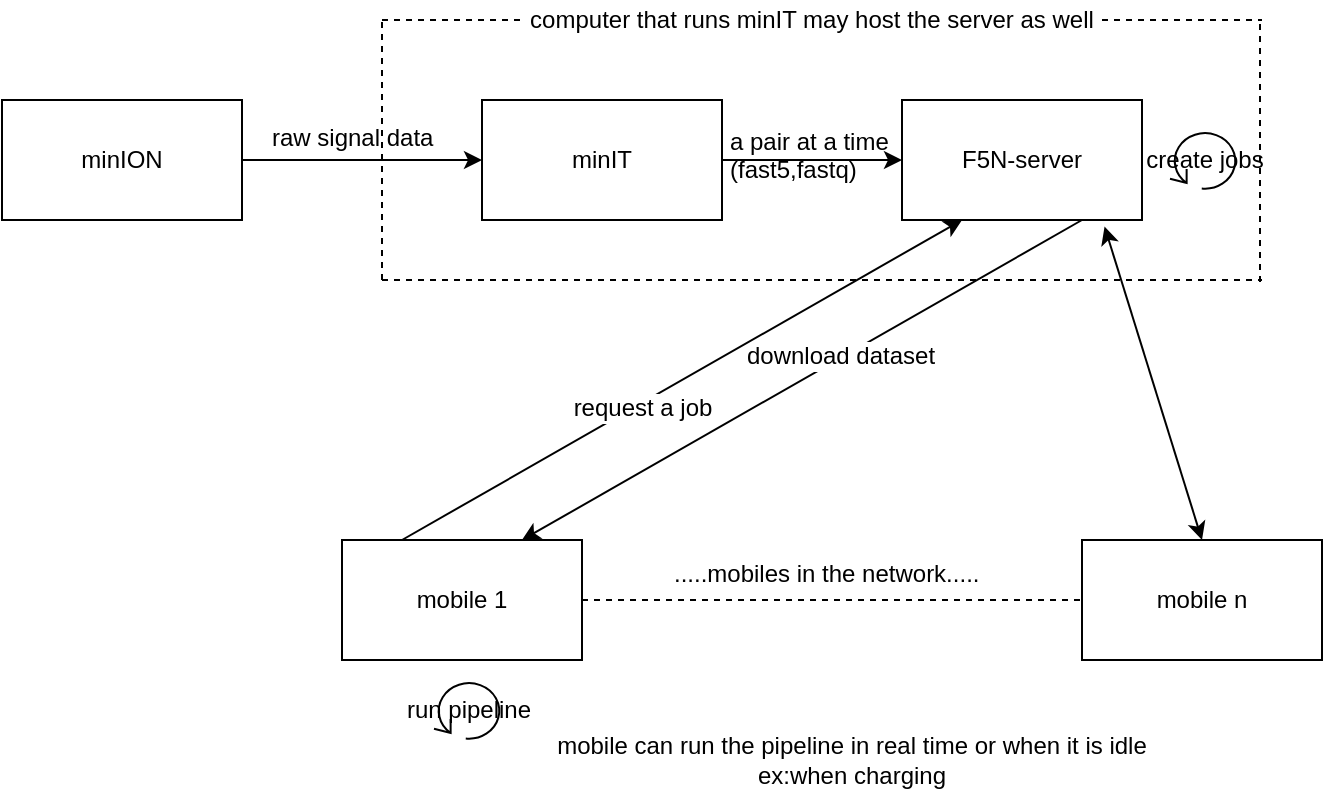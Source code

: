 <mxfile version="13.3.5" type="github" pages="15">
  <diagram id="rwsDpPcG-9lv_OZG9mr8" name="f5n_network">
    <mxGraphModel dx="811" dy="467" grid="0" gridSize="10" guides="1" tooltips="1" connect="1" arrows="1" fold="1" page="1" pageScale="1" pageWidth="850" pageHeight="1100" math="0" shadow="0">
      <root>
        <mxCell id="0" />
        <mxCell id="1" parent="0" />
        <mxCell id="eR64O44cKoqNmbmQNhdG-1" style="edgeStyle=orthogonalEdgeStyle;rounded=0;orthogonalLoop=1;jettySize=auto;html=1;exitX=1;exitY=0.5;exitDx=0;exitDy=0;entryX=0;entryY=0.5;entryDx=0;entryDy=0;" parent="1" source="eR64O44cKoqNmbmQNhdG-2" target="eR64O44cKoqNmbmQNhdG-4" edge="1">
          <mxGeometry relative="1" as="geometry" />
        </mxCell>
        <mxCell id="eR64O44cKoqNmbmQNhdG-2" value="minION" style="rounded=0;whiteSpace=wrap;html=1;" parent="1" vertex="1">
          <mxGeometry x="150" y="110" width="120" height="60" as="geometry" />
        </mxCell>
        <mxCell id="eR64O44cKoqNmbmQNhdG-3" style="edgeStyle=orthogonalEdgeStyle;rounded=0;orthogonalLoop=1;jettySize=auto;html=1;exitX=1;exitY=0.5;exitDx=0;exitDy=0;entryX=0;entryY=0.5;entryDx=0;entryDy=0;" parent="1" source="eR64O44cKoqNmbmQNhdG-4" target="eR64O44cKoqNmbmQNhdG-7" edge="1">
          <mxGeometry relative="1" as="geometry">
            <Array as="points">
              <mxPoint x="550" y="140" />
              <mxPoint x="550" y="140" />
            </Array>
          </mxGeometry>
        </mxCell>
        <mxCell id="eR64O44cKoqNmbmQNhdG-4" value="minIT" style="rounded=0;whiteSpace=wrap;html=1;" parent="1" vertex="1">
          <mxGeometry x="390" y="110" width="120" height="60" as="geometry" />
        </mxCell>
        <mxCell id="eR64O44cKoqNmbmQNhdG-5" style="edgeStyle=none;rounded=0;orthogonalLoop=1;jettySize=auto;html=1;exitX=0.75;exitY=1;exitDx=0;exitDy=0;entryX=0.75;entryY=0;entryDx=0;entryDy=0;" parent="1" source="eR64O44cKoqNmbmQNhdG-7" target="eR64O44cKoqNmbmQNhdG-10" edge="1">
          <mxGeometry relative="1" as="geometry" />
        </mxCell>
        <mxCell id="eR64O44cKoqNmbmQNhdG-6" value="download dataset" style="text;html=1;resizable=0;points=[];align=center;verticalAlign=middle;labelBackgroundColor=#ffffff;" parent="eR64O44cKoqNmbmQNhdG-5" vertex="1" connectable="0">
          <mxGeometry x="-0.134" y="-1" relative="1" as="geometry">
            <mxPoint y="-1" as="offset" />
          </mxGeometry>
        </mxCell>
        <mxCell id="eR64O44cKoqNmbmQNhdG-7" value="F5N-server" style="rounded=0;whiteSpace=wrap;html=1;" parent="1" vertex="1">
          <mxGeometry x="600" y="110" width="120" height="60" as="geometry" />
        </mxCell>
        <mxCell id="eR64O44cKoqNmbmQNhdG-8" style="edgeStyle=none;rounded=0;orthogonalLoop=1;jettySize=auto;html=1;exitX=0.25;exitY=0;exitDx=0;exitDy=0;entryX=0.25;entryY=1;entryDx=0;entryDy=0;" parent="1" source="eR64O44cKoqNmbmQNhdG-10" target="eR64O44cKoqNmbmQNhdG-7" edge="1">
          <mxGeometry relative="1" as="geometry" />
        </mxCell>
        <mxCell id="eR64O44cKoqNmbmQNhdG-9" value="request a job" style="text;html=1;resizable=0;points=[];align=center;verticalAlign=middle;labelBackgroundColor=#ffffff;" parent="eR64O44cKoqNmbmQNhdG-8" vertex="1" connectable="0">
          <mxGeometry x="-0.151" y="-2" relative="1" as="geometry">
            <mxPoint as="offset" />
          </mxGeometry>
        </mxCell>
        <mxCell id="eR64O44cKoqNmbmQNhdG-10" value="mobile 1" style="rounded=0;whiteSpace=wrap;html=1;" parent="1" vertex="1">
          <mxGeometry x="320" y="330" width="120" height="60" as="geometry" />
        </mxCell>
        <mxCell id="eR64O44cKoqNmbmQNhdG-11" style="edgeStyle=none;rounded=0;orthogonalLoop=1;jettySize=auto;html=1;exitX=0.5;exitY=0;exitDx=0;exitDy=0;entryX=0.981;entryY=1.055;entryDx=0;entryDy=0;entryPerimeter=0;strokeColor=none;" parent="1" source="eR64O44cKoqNmbmQNhdG-12" target="eR64O44cKoqNmbmQNhdG-7" edge="1">
          <mxGeometry relative="1" as="geometry" />
        </mxCell>
        <mxCell id="eR64O44cKoqNmbmQNhdG-12" value="mobile n" style="rounded=0;whiteSpace=wrap;html=1;" parent="1" vertex="1">
          <mxGeometry x="690" y="330" width="120" height="60" as="geometry" />
        </mxCell>
        <mxCell id="eR64O44cKoqNmbmQNhdG-13" value="" style="endArrow=classic;startArrow=classic;html=1;entryX=0.844;entryY=1.055;entryDx=0;entryDy=0;entryPerimeter=0;exitX=0.5;exitY=0;exitDx=0;exitDy=0;" parent="1" source="eR64O44cKoqNmbmQNhdG-12" target="eR64O44cKoqNmbmQNhdG-7" edge="1">
          <mxGeometry width="50" height="50" relative="1" as="geometry">
            <mxPoint x="150" y="460" as="sourcePoint" />
            <mxPoint x="200" y="410" as="targetPoint" />
          </mxGeometry>
        </mxCell>
        <mxCell id="eR64O44cKoqNmbmQNhdG-14" value="" style="endArrow=none;dashed=1;html=1;entryX=0;entryY=0.5;entryDx=0;entryDy=0;exitX=1;exitY=0.5;exitDx=0;exitDy=0;" parent="1" source="eR64O44cKoqNmbmQNhdG-10" target="eR64O44cKoqNmbmQNhdG-12" edge="1">
          <mxGeometry width="50" height="50" relative="1" as="geometry">
            <mxPoint x="150" y="460" as="sourcePoint" />
            <mxPoint x="200" y="410" as="targetPoint" />
          </mxGeometry>
        </mxCell>
        <mxCell id="eR64O44cKoqNmbmQNhdG-15" value="run pipeline" style="shape=mxgraph.bpmn.loop;html=1;outlineConnect=0;" parent="1" vertex="1">
          <mxGeometry x="366" y="400" width="34" height="30" as="geometry" />
        </mxCell>
        <mxCell id="eR64O44cKoqNmbmQNhdG-16" value="create jobs" style="shape=mxgraph.bpmn.loop;html=1;outlineConnect=0;" parent="1" vertex="1">
          <mxGeometry x="734" y="125" width="34" height="30" as="geometry" />
        </mxCell>
        <mxCell id="eR64O44cKoqNmbmQNhdG-17" value=".....mobiles in the network....." style="text;html=1;resizable=0;points=[];autosize=1;align=left;verticalAlign=top;spacingTop=-4;" parent="1" vertex="1">
          <mxGeometry x="484" y="337" width="170" height="20" as="geometry" />
        </mxCell>
        <mxCell id="eR64O44cKoqNmbmQNhdG-18" value="raw signal data" style="text;html=1;resizable=0;points=[];autosize=1;align=left;verticalAlign=top;spacingTop=-4;" parent="1" vertex="1">
          <mxGeometry x="283" y="119" width="100" height="20" as="geometry" />
        </mxCell>
        <mxCell id="eR64O44cKoqNmbmQNhdG-19" value="computer that runs minIT may host the server as well" style="text;html=1;strokeColor=none;fillColor=none;align=center;verticalAlign=middle;whiteSpace=wrap;rounded=0;" parent="1" vertex="1">
          <mxGeometry x="410" y="60" width="290" height="20" as="geometry" />
        </mxCell>
        <mxCell id="eR64O44cKoqNmbmQNhdG-20" value="" style="endArrow=none;dashed=1;html=1;" parent="1" edge="1">
          <mxGeometry width="50" height="50" relative="1" as="geometry">
            <mxPoint x="340.0" y="200.0" as="sourcePoint" />
            <mxPoint x="340.0" y="69" as="targetPoint" />
          </mxGeometry>
        </mxCell>
        <mxCell id="eR64O44cKoqNmbmQNhdG-21" value="" style="endArrow=none;dashed=1;html=1;" parent="1" edge="1">
          <mxGeometry width="50" height="50" relative="1" as="geometry">
            <mxPoint x="779" y="201" as="sourcePoint" />
            <mxPoint x="779" y="70.0" as="targetPoint" />
          </mxGeometry>
        </mxCell>
        <mxCell id="eR64O44cKoqNmbmQNhdG-22" value="" style="endArrow=none;dashed=1;html=1;" parent="1" edge="1">
          <mxGeometry width="50" height="50" relative="1" as="geometry">
            <mxPoint x="340.0" y="200.0" as="sourcePoint" />
            <mxPoint x="780.0" y="200.0" as="targetPoint" />
          </mxGeometry>
        </mxCell>
        <mxCell id="eR64O44cKoqNmbmQNhdG-23" value="" style="endArrow=none;dashed=1;html=1;" parent="1" target="eR64O44cKoqNmbmQNhdG-19" edge="1">
          <mxGeometry width="50" height="50" relative="1" as="geometry">
            <mxPoint x="340.0" y="70.0" as="sourcePoint" />
            <mxPoint x="390" y="70" as="targetPoint" />
          </mxGeometry>
        </mxCell>
        <mxCell id="eR64O44cKoqNmbmQNhdG-24" value="" style="endArrow=none;dashed=1;html=1;" parent="1" source="eR64O44cKoqNmbmQNhdG-19" edge="1">
          <mxGeometry width="50" height="50" relative="1" as="geometry">
            <mxPoint x="350" y="80" as="sourcePoint" />
            <mxPoint x="780.0" y="70.0" as="targetPoint" />
          </mxGeometry>
        </mxCell>
        <mxCell id="eR64O44cKoqNmbmQNhdG-25" value="&lt;div&gt;mobile can run the pipeline in real time or when it is idle &lt;br&gt;&lt;/div&gt;&lt;div&gt;ex:when charging&lt;/div&gt;" style="text;html=1;strokeColor=none;fillColor=none;align=center;verticalAlign=middle;whiteSpace=wrap;rounded=0;" parent="1" vertex="1">
          <mxGeometry x="400" y="430" width="350" height="20" as="geometry" />
        </mxCell>
        <mxCell id="eR64O44cKoqNmbmQNhdG-26" value="a pair at a time&lt;br&gt;&lt;div&gt;(fast5,fastq)&lt;br&gt;&lt;/div&gt;" style="text;html=1;resizable=0;points=[];autosize=1;align=left;verticalAlign=top;spacingTop=-4;" parent="1" vertex="1">
          <mxGeometry x="512" y="121" width="90" height="28" as="geometry" />
        </mxCell>
      </root>
    </mxGraphModel>
  </diagram>
  <diagram id="xXr-k5nbuz4WcY0yeC-U" name="f5n_flow_chart">
    
    <mxGraphModel dx="811" dy="495" grid="1" gridSize="10" guides="1" tooltips="1" connect="1" arrows="1" fold="1" page="1" pageScale="1" pageWidth="850" pageHeight="1100" math="0" shadow="0">
      
      <root>
        
        <mxCell id="0ap0NxwxWkgAkii95-62-0" />
        
        <mxCell id="0ap0NxwxWkgAkii95-62-1" parent="0ap0NxwxWkgAkii95-62-0" />
        
        <mxCell id="0ap0NxwxWkgAkii95-62-2" value="Start" style="ellipse;whiteSpace=wrap;html=1;" parent="0ap0NxwxWkgAkii95-62-1" vertex="1">
          
          <mxGeometry x="371" y="60" width="90" height="40" as="geometry" />
          
        </mxCell>
        
        <mxCell id="0ap0NxwxWkgAkii95-62-59" style="edgeStyle=orthogonalEdgeStyle;orthogonalLoop=1;jettySize=auto;html=1;exitX=0;exitY=0.5;exitDx=0;exitDy=0;entryX=0.446;entryY=0.016;entryDx=0;entryDy=0;entryPerimeter=0;rounded=1;" parent="0ap0NxwxWkgAkii95-62-1" source="0ap0NxwxWkgAkii95-62-3" target="0ap0NxwxWkgAkii95-62-4" edge="1">
          
          <mxGeometry relative="1" as="geometry" />
          
        </mxCell>
        
        <mxCell id="0ap0NxwxWkgAkii95-62-67" style="edgeStyle=orthogonalEdgeStyle;rounded=1;orthogonalLoop=1;jettySize=auto;html=1;exitX=1;exitY=0.5;exitDx=0;exitDy=0;entryX=0.5;entryY=0;entryDx=0;entryDy=0;" parent="0ap0NxwxWkgAkii95-62-1" source="0ap0NxwxWkgAkii95-62-3" target="0ap0NxwxWkgAkii95-62-28" edge="1">
          
          <mxGeometry relative="1" as="geometry" />
          
        </mxCell>
        
        <mxCell id="0ap0NxwxWkgAkii95-62-3" value="&lt;div&gt;Selcet&lt;/div&gt;&lt;div&gt;mode&lt;/div&gt;" style="rhombus;whiteSpace=wrap;html=1;" parent="0ap0NxwxWkgAkii95-62-1" vertex="1">
          
          <mxGeometry x="376" y="140" width="80" height="80" as="geometry" />
          
        </mxCell>
        
        <mxCell id="0ap0NxwxWkgAkii95-62-4" value="Show pipeline GUI to&lt;br&gt;select steps" style="shape=parallelogram;perimeter=parallelogramPerimeter;whiteSpace=wrap;html=1;" parent="0ap0NxwxWkgAkii95-62-1" vertex="1">
          
          <mxGeometry x="159.5" y="225" width="190" height="60" as="geometry" />
          
        </mxCell>
        
        <mxCell id="0ap0NxwxWkgAkii95-62-5" value="Create Pipeline Object" style="rounded=0;whiteSpace=wrap;html=1;" parent="0ap0NxwxWkgAkii95-62-1" vertex="1">
          
          <mxGeometry x="183.5" y="325" width="120" height="60" as="geometry" />
          
        </mxCell>
        
        <mxCell id="0ap0NxwxWkgAkii95-62-6" value="Show configuration for&lt;br&gt;step" style="shape=parallelogram;perimeter=parallelogramPerimeter;whiteSpace=wrap;html=1;" parent="0ap0NxwxWkgAkii95-62-1" vertex="1">
          
          <mxGeometry x="153.5" y="425" width="180" height="60" as="geometry" />
          
        </mxCell>
        
        <mxCell id="0ap0NxwxWkgAkii95-62-7" value="Update Pipeline Object" style="rounded=0;whiteSpace=wrap;html=1;" parent="0ap0NxwxWkgAkii95-62-1" vertex="1">
          
          <mxGeometry x="183.5" y="525" width="120" height="60" as="geometry" />
          
        </mxCell>
        
        <mxCell id="0ap0NxwxWkgAkii95-62-8" value="" style="endArrow=classic;html=1;exitX=0.441;exitY=1.03;exitDx=0;exitDy=0;exitPerimeter=0;entryX=0.5;entryY=0;entryDx=0;entryDy=0;" parent="0ap0NxwxWkgAkii95-62-1" source="0ap0NxwxWkgAkii95-62-4" target="0ap0NxwxWkgAkii95-62-5" edge="1">
          
          <mxGeometry width="50" height="50" relative="1" as="geometry">
            
            <mxPoint x="343.5" y="305" as="sourcePoint" />
            
            <mxPoint x="393.5" y="255" as="targetPoint" />
            
          </mxGeometry>
          
        </mxCell>
        
        <mxCell id="0ap0NxwxWkgAkii95-62-9" value="" style="endArrow=classic;html=1;exitX=0.5;exitY=1;exitDx=0;exitDy=0;entryX=0.5;entryY=0;entryDx=0;entryDy=0;" parent="0ap0NxwxWkgAkii95-62-1" source="0ap0NxwxWkgAkii95-62-5" target="0ap0NxwxWkgAkii95-62-6" edge="1">
          
          <mxGeometry width="50" height="50" relative="1" as="geometry">
            
            <mxPoint x="253.29" y="296.8" as="sourcePoint" />
            
            <mxPoint x="253.5" y="335" as="targetPoint" />
            
          </mxGeometry>
          
        </mxCell>
        
        <mxCell id="0ap0NxwxWkgAkii95-62-10" value="" style="endArrow=classic;html=1;exitX=0.5;exitY=1;exitDx=0;exitDy=0;entryX=0.5;entryY=0;entryDx=0;entryDy=0;" parent="0ap0NxwxWkgAkii95-62-1" source="0ap0NxwxWkgAkii95-62-6" target="0ap0NxwxWkgAkii95-62-7" edge="1">
          
          <mxGeometry width="50" height="50" relative="1" as="geometry">
            
            <mxPoint x="253.5" y="395" as="sourcePoint" />
            
            <mxPoint x="253.5" y="435" as="targetPoint" />
            
          </mxGeometry>
          
        </mxCell>
        
        <mxCell id="0ap0NxwxWkgAkii95-62-71" style="edgeStyle=orthogonalEdgeStyle;rounded=1;orthogonalLoop=1;jettySize=auto;html=1;exitX=0.5;exitY=1;exitDx=0;exitDy=0;entryX=0;entryY=0.5;entryDx=0;entryDy=0;" parent="0ap0NxwxWkgAkii95-62-1" source="0ap0NxwxWkgAkii95-62-12" target="0ap0NxwxWkgAkii95-62-61" edge="1">
          
          <mxGeometry relative="1" as="geometry">
            
            <Array as="points">
              
              <mxPoint x="244" y="724" />
              
              <mxPoint x="440" y="724" />
              
              <mxPoint x="440" y="494" />
              
            </Array>
            
          </mxGeometry>
          
        </mxCell>
        
        <mxCell id="0ap0NxwxWkgAkii95-62-72" style="edgeStyle=orthogonalEdgeStyle;rounded=1;orthogonalLoop=1;jettySize=auto;html=1;exitX=1;exitY=0.5;exitDx=0;exitDy=0;entryX=1;entryY=0.5;entryDx=0;entryDy=0;" parent="0ap0NxwxWkgAkii95-62-1" source="0ap0NxwxWkgAkii95-62-12" target="0ap0NxwxWkgAkii95-62-6" edge="1">
          
          <mxGeometry relative="1" as="geometry">
            
            <Array as="points">
              
              <mxPoint x="340" y="660" />
              
              <mxPoint x="340" y="454" />
              
            </Array>
            
          </mxGeometry>
          
        </mxCell>
        
        <mxCell id="0ap0NxwxWkgAkii95-62-12" value="all steps configured?" style="rhombus;whiteSpace=wrap;html=1;" parent="0ap0NxwxWkgAkii95-62-1" vertex="1">
          
          <mxGeometry x="193.5" y="615" width="100" height="90" as="geometry" />
          
        </mxCell>
        
        <mxCell id="0ap0NxwxWkgAkii95-62-16" value="" style="endArrow=classic;html=1;exitX=0.5;exitY=1;exitDx=0;exitDy=0;entryX=0.5;entryY=0;entryDx=0;entryDy=0;" parent="0ap0NxwxWkgAkii95-62-1" source="0ap0NxwxWkgAkii95-62-7" target="0ap0NxwxWkgAkii95-62-12" edge="1">
          
          <mxGeometry width="50" height="50" relative="1" as="geometry">
            
            <mxPoint x="253.5" y="495" as="sourcePoint" />
            
            <mxPoint x="253.5" y="535" as="targetPoint" />
            
          </mxGeometry>
          
        </mxCell>
        
        <mxCell id="0ap0NxwxWkgAkii95-62-23" value="" style="endArrow=classic;html=1;entryX=0.5;entryY=0;entryDx=0;entryDy=0;exitX=0.5;exitY=1;exitDx=0;exitDy=0;" parent="0ap0NxwxWkgAkii95-62-1" source="0ap0NxwxWkgAkii95-62-2" target="0ap0NxwxWkgAkii95-62-3" edge="1">
          
          <mxGeometry width="50" height="50" relative="1" as="geometry">
            
            <mxPoint x="150" y="180" as="sourcePoint" />
            
            <mxPoint x="200" y="130" as="targetPoint" />
            
          </mxGeometry>
          
        </mxCell>
        
        <mxCell id="0ap0NxwxWkgAkii95-62-65" style="edgeStyle=orthogonalEdgeStyle;rounded=1;orthogonalLoop=1;jettySize=auto;html=1;exitX=0.5;exitY=1;exitDx=0;exitDy=0;entryX=0.5;entryY=0;entryDx=0;entryDy=0;" parent="0ap0NxwxWkgAkii95-62-1" source="0ap0NxwxWkgAkii95-62-28" target="0ap0NxwxWkgAkii95-62-60" edge="1">
          
          <mxGeometry relative="1" as="geometry" />
          
        </mxCell>
        
        <mxCell id="0ap0NxwxWkgAkii95-62-28" value="Show network configuration" style="shape=rectangle;perimeter=parallelogramPerimeter;whiteSpace=wrap;html=1;" parent="0ap0NxwxWkgAkii95-62-1" vertex="1">
          
          <mxGeometry x="525.5" y="240" width="120" height="60" as="geometry" />
          
        </mxCell>
        
        <mxCell id="0ap0NxwxWkgAkii95-62-49" value="run as standalone" style="text;html=1;strokeColor=none;fillColor=none;align=center;verticalAlign=middle;whiteSpace=wrap;rounded=0;" parent="0ap0NxwxWkgAkii95-62-1" vertex="1">
          
          <mxGeometry x="254.5" y="160" width="110" height="20" as="geometry" />
          
        </mxCell>
        
        <mxCell id="0ap0NxwxWkgAkii95-62-51" value="connect to F5N-server" style="text;html=1;strokeColor=none;fillColor=none;align=center;verticalAlign=middle;whiteSpace=wrap;rounded=0;" parent="0ap0NxwxWkgAkii95-62-1" vertex="1">
          
          <mxGeometry x="463" y="161" width="127" height="20" as="geometry" />
          
        </mxCell>
        
        <mxCell id="0ap0NxwxWkgAkii95-62-57" value="no" style="text;html=1;strokeColor=none;fillColor=none;align=center;verticalAlign=middle;whiteSpace=wrap;rounded=0;" parent="0ap0NxwxWkgAkii95-62-1" vertex="1">
          
          <mxGeometry x="332.5" y="545" width="40" height="20" as="geometry" />
          
        </mxCell>
        
        <mxCell id="0ap0NxwxWkgAkii95-62-58" value="yes" style="text;html=1;strokeColor=none;fillColor=none;align=center;verticalAlign=middle;whiteSpace=wrap;rounded=0;" parent="0ap0NxwxWkgAkii95-62-1" vertex="1">
          
          <mxGeometry x="267.5" y="705" width="40" height="20" as="geometry" />
          
        </mxCell>
        
        <mxCell id="0ap0NxwxWkgAkii95-62-68" style="edgeStyle=orthogonalEdgeStyle;rounded=1;orthogonalLoop=1;jettySize=auto;html=1;exitX=0.5;exitY=1;exitDx=0;exitDy=0;entryX=0.5;entryY=0;entryDx=0;entryDy=0;" parent="0ap0NxwxWkgAkii95-62-1" source="0ap0NxwxWkgAkii95-62-60" target="0ap0NxwxWkgAkii95-62-61" edge="1">
          
          <mxGeometry relative="1" as="geometry" />
          
        </mxCell>
        
        <mxCell id="0ap0NxwxWkgAkii95-62-60" value="Wait for the pipeline object" style="rounded=0;whiteSpace=wrap;html=1;" parent="0ap0NxwxWkgAkii95-62-1" vertex="1">
          
          <mxGeometry x="525.5" y="360" width="120" height="60" as="geometry" />
          
        </mxCell>
        
        <mxCell id="0ap0NxwxWkgAkii95-62-69" style="edgeStyle=orthogonalEdgeStyle;rounded=1;orthogonalLoop=1;jettySize=auto;html=1;exitX=0.5;exitY=1;exitDx=0;exitDy=0;entryX=0.5;entryY=0;entryDx=0;entryDy=0;" parent="0ap0NxwxWkgAkii95-62-1" source="0ap0NxwxWkgAkii95-62-61" target="0ap0NxwxWkgAkii95-62-62" edge="1">
          
          <mxGeometry relative="1" as="geometry" />
          
        </mxCell>
        
        <mxCell id="0ap0NxwxWkgAkii95-62-61" value="Execute the selected steps" style="rounded=0;whiteSpace=wrap;html=1;" parent="0ap0NxwxWkgAkii95-62-1" vertex="1">
          
          <mxGeometry x="525.5" y="465" width="120" height="60" as="geometry" />
          
        </mxCell>
        
        <mxCell id="0ap0NxwxWkgAkii95-62-70" style="edgeStyle=orthogonalEdgeStyle;rounded=1;orthogonalLoop=1;jettySize=auto;html=1;exitX=0.5;exitY=1;exitDx=0;exitDy=0;entryX=0.5;entryY=0;entryDx=0;entryDy=0;" parent="0ap0NxwxWkgAkii95-62-1" source="0ap0NxwxWkgAkii95-62-62" target="0ap0NxwxWkgAkii95-62-63" edge="1">
          
          <mxGeometry relative="1" as="geometry" />
          
        </mxCell>
        
        <mxCell id="0ap0NxwxWkgAkii95-62-62" value="Show the output" style="shape=parallelogram;perimeter=parallelogramPerimeter;whiteSpace=wrap;html=1;" parent="0ap0NxwxWkgAkii95-62-1" vertex="1">
          
          <mxGeometry x="525.5" y="565" width="120" height="60" as="geometry" />
          
        </mxCell>
        
        <mxCell id="0ap0NxwxWkgAkii95-62-63" value="Stop" style="ellipse;whiteSpace=wrap;html=1;" parent="0ap0NxwxWkgAkii95-62-1" vertex="1">
          
          <mxGeometry x="545.5" y="665" width="80" height="40" as="geometry" />
          
        </mxCell>
        
      </root>
      
    </mxGraphModel>
    
  </diagram>
  <diagram name="simplified_f5n_flow_chart" id="zOMHHHNqW5Dg863UlSJU">
    
    <mxGraphModel dx="811" dy="495" grid="0" gridSize="10" guides="1" tooltips="1" connect="1" arrows="1" fold="1" page="1" pageScale="1" pageWidth="850" pageHeight="1100" math="0" shadow="0">
      
      <root>
        
        <mxCell id="it7qOatfTrDok7u9qXRs-0" />
        
        <mxCell id="it7qOatfTrDok7u9qXRs-1" parent="it7qOatfTrDok7u9qXRs-0" />
        
        <mxCell id="it7qOatfTrDok7u9qXRs-2" value="Start" style="ellipse;whiteSpace=wrap;html=1;" parent="it7qOatfTrDok7u9qXRs-1" vertex="1">
          
          <mxGeometry x="371" y="84" width="90" height="40" as="geometry" />
          
        </mxCell>
        
        <mxCell id="it7qOatfTrDok7u9qXRs-3" style="edgeStyle=orthogonalEdgeStyle;orthogonalLoop=1;jettySize=auto;html=1;exitX=0;exitY=0.5;exitDx=0;exitDy=0;entryX=0.5;entryY=0;entryDx=0;entryDy=0;rounded=1;" parent="it7qOatfTrDok7u9qXRs-1" source="it7qOatfTrDok7u9qXRs-5" target="it7qOatfTrDok7u9qXRs-6" edge="1">
          
          <mxGeometry relative="1" as="geometry" />
          
        </mxCell>
        
        <mxCell id="it7qOatfTrDok7u9qXRs-4" style="edgeStyle=orthogonalEdgeStyle;rounded=1;orthogonalLoop=1;jettySize=auto;html=1;exitX=1;exitY=0.5;exitDx=0;exitDy=0;entryX=0.5;entryY=0;entryDx=0;entryDy=0;" parent="it7qOatfTrDok7u9qXRs-1" source="it7qOatfTrDok7u9qXRs-5" target="it7qOatfTrDok7u9qXRs-19" edge="1">
          
          <mxGeometry relative="1" as="geometry" />
          
        </mxCell>
        
        <mxCell id="it7qOatfTrDok7u9qXRs-5" value="&lt;div&gt;Selcet&lt;/div&gt;&lt;div&gt;mode&lt;/div&gt;" style="rhombus;whiteSpace=wrap;html=1;" parent="it7qOatfTrDok7u9qXRs-1" vertex="1">
          
          <mxGeometry x="376" y="140" width="80" height="80" as="geometry" />
          
        </mxCell>
        
        <mxCell id="it7qOatfTrDok7u9qXRs-45" style="edgeStyle=orthogonalEdgeStyle;rounded=1;orthogonalLoop=1;jettySize=auto;html=1;exitX=0.5;exitY=1;exitDx=0;exitDy=0;entryX=0.5;entryY=0;entryDx=0;entryDy=0;" parent="it7qOatfTrDok7u9qXRs-1" source="it7qOatfTrDok7u9qXRs-6" target="it7qOatfTrDok7u9qXRs-8" edge="1">
          
          <mxGeometry relative="1" as="geometry" />
          
        </mxCell>
        
        <mxCell id="it7qOatfTrDok7u9qXRs-6" value="&lt;div&gt;Show pipeline GUI&lt;/div&gt;&lt;div&gt;to select steps&lt;/div&gt;" style="shape=parallelogram;perimeter=parallelogramPerimeter;whiteSpace=wrap;html=1;" parent="it7qOatfTrDok7u9qXRs-1" vertex="1">
          
          <mxGeometry x="249.5" y="213" width="150" height="60" as="geometry" />
          
        </mxCell>
        
        <mxCell id="it7qOatfTrDok7u9qXRs-31" style="edgeStyle=orthogonalEdgeStyle;rounded=0;orthogonalLoop=1;jettySize=auto;html=1;exitX=0.5;exitY=1;exitDx=0;exitDy=0;entryX=0.5;entryY=0;entryDx=0;entryDy=0;" parent="it7qOatfTrDok7u9qXRs-1" source="it7qOatfTrDok7u9qXRs-8" target="it7qOatfTrDok7u9qXRs-15" edge="1">
          
          <mxGeometry relative="1" as="geometry" />
          
        </mxCell>
        
        <mxCell id="it7qOatfTrDok7u9qXRs-8" value="&lt;div&gt;Show configuration&lt;/div&gt;&lt;div&gt;for step&lt;/div&gt;" style="shape=parallelogram;perimeter=parallelogramPerimeter;whiteSpace=wrap;html=1;" parent="it7qOatfTrDok7u9qXRs-1" vertex="1">
          
          <mxGeometry x="249.5" y="293.5" width="150" height="60" as="geometry" />
          
        </mxCell>
        
        <mxCell id="it7qOatfTrDok7u9qXRs-42" style="edgeStyle=orthogonalEdgeStyle;rounded=1;orthogonalLoop=1;jettySize=auto;html=1;exitX=0.5;exitY=1;exitDx=0;exitDy=0;entryX=0.5;entryY=0;entryDx=0;entryDy=0;" parent="it7qOatfTrDok7u9qXRs-1" source="it7qOatfTrDok7u9qXRs-15" target="it7qOatfTrDok7u9qXRs-41" edge="1">
          
          <mxGeometry relative="1" as="geometry" />
          
        </mxCell>
        
        <mxCell id="it7qOatfTrDok7u9qXRs-49" style="edgeStyle=orthogonalEdgeStyle;rounded=0;orthogonalLoop=1;jettySize=auto;html=1;exitX=0;exitY=0.5;exitDx=0;exitDy=0;entryX=0;entryY=0.5;entryDx=0;entryDy=0;" parent="it7qOatfTrDok7u9qXRs-1" source="it7qOatfTrDok7u9qXRs-15" target="it7qOatfTrDok7u9qXRs-8" edge="1">
          
          <mxGeometry relative="1" as="geometry">
            
            <Array as="points">
              
              <mxPoint x="243" y="422" />
              
              <mxPoint x="243" y="324" />
              
            </Array>
            
          </mxGeometry>
          
        </mxCell>
        
        <mxCell id="it7qOatfTrDok7u9qXRs-15" value="all steps configured?" style="rhombus;whiteSpace=wrap;html=1;" parent="it7qOatfTrDok7u9qXRs-1" vertex="1">
          
          <mxGeometry x="274.5" y="377" width="100" height="90" as="geometry" />
          
        </mxCell>
        
        <mxCell id="it7qOatfTrDok7u9qXRs-17" value="" style="endArrow=classic;html=1;entryX=0.5;entryY=0;entryDx=0;entryDy=0;exitX=0.5;exitY=1;exitDx=0;exitDy=0;" parent="it7qOatfTrDok7u9qXRs-1" source="it7qOatfTrDok7u9qXRs-2" target="it7qOatfTrDok7u9qXRs-5" edge="1">
          
          <mxGeometry width="50" height="50" relative="1" as="geometry">
            
            <mxPoint x="150" y="180" as="sourcePoint" />
            
            <mxPoint x="200" y="130" as="targetPoint" />
            
          </mxGeometry>
          
        </mxCell>
        
        <mxCell id="it7qOatfTrDok7u9qXRs-18" style="edgeStyle=orthogonalEdgeStyle;rounded=1;orthogonalLoop=1;jettySize=auto;html=1;exitX=0.5;exitY=1;exitDx=0;exitDy=0;entryX=0.5;entryY=0;entryDx=0;entryDy=0;" parent="it7qOatfTrDok7u9qXRs-1" source="it7qOatfTrDok7u9qXRs-19" target="it7qOatfTrDok7u9qXRs-25" edge="1">
          
          <mxGeometry relative="1" as="geometry" />
          
        </mxCell>
        
        <mxCell id="it7qOatfTrDok7u9qXRs-19" value="Show network configuration" style="shape=parallelogram;perimeter=parallelogramPerimeter;whiteSpace=wrap;html=1;" parent="it7qOatfTrDok7u9qXRs-1" vertex="1">
          
          <mxGeometry x="416" y="213" width="120" height="60" as="geometry" />
          
        </mxCell>
        
        <mxCell id="it7qOatfTrDok7u9qXRs-20" value="run as standalone" style="text;html=1;strokeColor=none;fillColor=none;align=center;verticalAlign=middle;whiteSpace=wrap;rounded=0;" parent="it7qOatfTrDok7u9qXRs-1" vertex="1">
          
          <mxGeometry x="254.5" y="160" width="110" height="20" as="geometry" />
          
        </mxCell>
        
        <mxCell id="it7qOatfTrDok7u9qXRs-21" value="connect to F5N-server" style="text;html=1;strokeColor=none;fillColor=none;align=center;verticalAlign=middle;whiteSpace=wrap;rounded=0;" parent="it7qOatfTrDok7u9qXRs-1" vertex="1">
          
          <mxGeometry x="463" y="161" width="127" height="20" as="geometry" />
          
        </mxCell>
        
        <mxCell id="it7qOatfTrDok7u9qXRs-23" value="yes" style="text;html=1;strokeColor=none;fillColor=none;align=center;verticalAlign=middle;whiteSpace=wrap;rounded=0;" parent="it7qOatfTrDok7u9qXRs-1" vertex="1">
          
          <mxGeometry x="304.5" y="494" width="40" height="20" as="geometry" />
          
        </mxCell>
        
        <mxCell id="it7qOatfTrDok7u9qXRs-24" style="edgeStyle=orthogonalEdgeStyle;rounded=1;orthogonalLoop=1;jettySize=auto;html=1;exitX=0.5;exitY=1;exitDx=0;exitDy=0;entryX=0.5;entryY=0;entryDx=0;entryDy=0;" parent="it7qOatfTrDok7u9qXRs-1" source="it7qOatfTrDok7u9qXRs-25" target="it7qOatfTrDok7u9qXRs-27" edge="1">
          
          <mxGeometry relative="1" as="geometry" />
          
        </mxCell>
        
        <mxCell id="it7qOatfTrDok7u9qXRs-25" value="Wait for the pipeline object" style="rounded=0;whiteSpace=wrap;html=1;" parent="it7qOatfTrDok7u9qXRs-1" vertex="1">
          
          <mxGeometry x="416" y="293.5" width="120" height="60" as="geometry" />
          
        </mxCell>
        
        <mxCell id="it7qOatfTrDok7u9qXRs-26" style="edgeStyle=orthogonalEdgeStyle;rounded=1;orthogonalLoop=1;jettySize=auto;html=1;exitX=0.5;exitY=1;exitDx=0;exitDy=0;entryX=0.5;entryY=0;entryDx=0;entryDy=0;" parent="it7qOatfTrDok7u9qXRs-1" source="it7qOatfTrDok7u9qXRs-27" target="it7qOatfTrDok7u9qXRs-29" edge="1">
          
          <mxGeometry relative="1" as="geometry" />
          
        </mxCell>
        
        <mxCell id="it7qOatfTrDok7u9qXRs-27" value="Execute the selected steps" style="rounded=0;whiteSpace=wrap;html=1;" parent="it7qOatfTrDok7u9qXRs-1" vertex="1">
          
          <mxGeometry x="416" y="372" width="120" height="60" as="geometry" />
          
        </mxCell>
        
        <mxCell id="it7qOatfTrDok7u9qXRs-28" style="edgeStyle=orthogonalEdgeStyle;rounded=1;orthogonalLoop=1;jettySize=auto;html=1;exitX=0.5;exitY=1;exitDx=0;exitDy=0;entryX=0.5;entryY=0;entryDx=0;entryDy=0;" parent="it7qOatfTrDok7u9qXRs-1" source="it7qOatfTrDok7u9qXRs-29" target="it7qOatfTrDok7u9qXRs-30" edge="1">
          
          <mxGeometry relative="1" as="geometry" />
          
        </mxCell>
        
        <mxCell id="it7qOatfTrDok7u9qXRs-29" value="&lt;div&gt;Show/Send&lt;/div&gt;&lt;div&gt; output&lt;/div&gt;" style="shape=parallelogram;perimeter=parallelogramPerimeter;whiteSpace=wrap;html=1;" parent="it7qOatfTrDok7u9qXRs-1" vertex="1">
          
          <mxGeometry x="416" y="454" width="120" height="60" as="geometry" />
          
        </mxCell>
        
        <mxCell id="it7qOatfTrDok7u9qXRs-30" value="Stop" style="ellipse;whiteSpace=wrap;html=1;" parent="it7qOatfTrDok7u9qXRs-1" vertex="1">
          
          <mxGeometry x="436" y="530" width="80" height="40" as="geometry" />
          
        </mxCell>
        
        <mxCell id="pSvAwORm_2kEAl2fpC8r-0" style="edgeStyle=orthogonalEdgeStyle;rounded=0;orthogonalLoop=1;jettySize=auto;html=1;exitX=1;exitY=0.5;exitDx=0;exitDy=0;entryX=0;entryY=0.5;entryDx=0;entryDy=0;" parent="it7qOatfTrDok7u9qXRs-1" source="it7qOatfTrDok7u9qXRs-41" target="it7qOatfTrDok7u9qXRs-27" edge="1">
          
          <mxGeometry relative="1" as="geometry">
            
            <Array as="points">
              
              <mxPoint x="396" y="514" />
              
              <mxPoint x="396" y="402" />
              
            </Array>
            
          </mxGeometry>
          
        </mxCell>
        
        <mxCell id="it7qOatfTrDok7u9qXRs-41" value="Create pipeline object" style="rounded=0;whiteSpace=wrap;html=1;" parent="it7qOatfTrDok7u9qXRs-1" vertex="1">
          
          <mxGeometry x="264.5" y="484" width="120" height="60" as="geometry" />
          
        </mxCell>
        
        <mxCell id="it7qOatfTrDok7u9qXRs-50" value="no" style="text;html=1;strokeColor=none;fillColor=none;align=center;verticalAlign=middle;whiteSpace=wrap;rounded=0;" parent="it7qOatfTrDok7u9qXRs-1" vertex="1">
          
          <mxGeometry x="212.5" y="388" width="40" height="20" as="geometry" />
          
        </mxCell>
        
      </root>
      
    </mxGraphModel>
    
  </diagram>
  <diagram name="only_standalone" id="44C2R7LJ3SM3mJRwq2Dk">
    
    <mxGraphModel dx="811" dy="495" grid="0" gridSize="10" guides="1" tooltips="1" connect="1" arrows="1" fold="1" page="1" pageScale="1" pageWidth="827" pageHeight="110" math="0" shadow="0">
      
      <root>
        
        <mxCell id="zulKE-3Q0ZFPJ0QVmKUc-0" />
        
        <mxCell id="zulKE-3Q0ZFPJ0QVmKUc-1" parent="zulKE-3Q0ZFPJ0QVmKUc-0" />
        
        <mxCell id="8yxQSL3KDmyCLQ_qSUkQ-0" value="" style="group" parent="zulKE-3Q0ZFPJ0QVmKUc-1" vertex="1" connectable="0">
          
          <mxGeometry x="37" y="6" width="745" height="85" as="geometry" />
          
        </mxCell>
        
        <mxCell id="zulKE-3Q0ZFPJ0QVmKUc-2" value="&lt;font style=&quot;font-size: 11px&quot;&gt;Start&lt;/font&gt;" style="ellipse;whiteSpace=wrap;html=1;" parent="8yxQSL3KDmyCLQ_qSUkQ-0" vertex="1">
          
          <mxGeometry y="19.318" width="80.589" height="30.909" as="geometry" />
          
        </mxCell>
        
        <mxCell id="zulKE-3Q0ZFPJ0QVmKUc-7" value="&lt;div style=&quot;font-size: 11px&quot;&gt;&lt;font style=&quot;font-size: 11px&quot;&gt;Show pipeline GUI&lt;/font&gt;&lt;/div&gt;&lt;div style=&quot;font-size: 11px&quot;&gt;&lt;font style=&quot;font-size: 11px&quot;&gt;to select steps&lt;/font&gt;&lt;/div&gt;" style="shape=parallelogram;perimeter=parallelogramPerimeter;whiteSpace=wrap;html=1;" parent="8yxQSL3KDmyCLQ_qSUkQ-0" vertex="1">
          
          <mxGeometry x="95.811" y="11.591" width="134.315" height="46.364" as="geometry" />
          
        </mxCell>
        
        <mxCell id="spz0D1i2KTIUEAec6_q3-1" style="edgeStyle=orthogonalEdgeStyle;rounded=0;orthogonalLoop=1;jettySize=auto;html=1;exitX=1;exitY=0.5;exitDx=0;exitDy=0;entryX=0;entryY=0.5;entryDx=0;entryDy=0;" parent="8yxQSL3KDmyCLQ_qSUkQ-0" source="zulKE-3Q0ZFPJ0QVmKUc-2" target="zulKE-3Q0ZFPJ0QVmKUc-7" edge="1">
          
          <mxGeometry relative="1" as="geometry" />
          
        </mxCell>
        
        <mxCell id="zulKE-3Q0ZFPJ0QVmKUc-9" value="&lt;div style=&quot;font-size: 11px&quot;&gt;&lt;font style=&quot;font-size: 11px&quot;&gt;Show configuration&lt;/font&gt;&lt;/div&gt;&lt;div style=&quot;font-size: 11px&quot;&gt;&lt;font style=&quot;font-size: 11px&quot;&gt;for step&lt;/font&gt;&lt;/div&gt;" style="shape=parallelogram;perimeter=parallelogramPerimeter;whiteSpace=wrap;html=1;" parent="8yxQSL3KDmyCLQ_qSUkQ-0" vertex="1">
          
          <mxGeometry x="244.453" y="11.591" width="134.315" height="46.364" as="geometry" />
          
        </mxCell>
        
        <mxCell id="spz0D1i2KTIUEAec6_q3-2" style="edgeStyle=orthogonalEdgeStyle;rounded=0;orthogonalLoop=1;jettySize=auto;html=1;exitX=1;exitY=0.5;exitDx=0;exitDy=0;entryX=0;entryY=0.5;entryDx=0;entryDy=0;" parent="8yxQSL3KDmyCLQ_qSUkQ-0" source="zulKE-3Q0ZFPJ0QVmKUc-7" target="zulKE-3Q0ZFPJ0QVmKUc-9" edge="1">
          
          <mxGeometry relative="1" as="geometry" />
          
        </mxCell>
        
        <mxCell id="spz0D1i2KTIUEAec6_q3-6" style="edgeStyle=orthogonalEdgeStyle;rounded=0;orthogonalLoop=1;jettySize=auto;html=1;exitX=0.5;exitY=1;exitDx=0;exitDy=0;entryX=0.5;entryY=1;entryDx=0;entryDy=0;" parent="8yxQSL3KDmyCLQ_qSUkQ-0" source="zulKE-3Q0ZFPJ0QVmKUc-12" target="zulKE-3Q0ZFPJ0QVmKUc-9" edge="1">
          
          <mxGeometry relative="1" as="geometry" />
          
        </mxCell>
        
        <mxCell id="zulKE-3Q0ZFPJ0QVmKUc-12" value="&lt;font style=&quot;font-size: 11px&quot;&gt;all steps configured?&lt;/font&gt;" style="rhombus;whiteSpace=wrap;html=1;" parent="8yxQSL3KDmyCLQ_qSUkQ-0" vertex="1">
          
          <mxGeometry x="400.258" width="89.543" height="69.545" as="geometry" />
          
        </mxCell>
        
        <mxCell id="spz0D1i2KTIUEAec6_q3-3" style="edgeStyle=orthogonalEdgeStyle;rounded=0;orthogonalLoop=1;jettySize=auto;html=1;exitX=1;exitY=0.5;exitDx=0;exitDy=0;entryX=0;entryY=0.5;entryDx=0;entryDy=0;" parent="8yxQSL3KDmyCLQ_qSUkQ-0" source="zulKE-3Q0ZFPJ0QVmKUc-9" target="zulKE-3Q0ZFPJ0QVmKUc-12" edge="1">
          
          <mxGeometry relative="1" as="geometry" />
          
        </mxCell>
        
        <mxCell id="zulKE-3Q0ZFPJ0QVmKUc-18" value="&lt;font style=&quot;font-size: 11px&quot;&gt;yes&lt;/font&gt;" style="text;html=1;strokeColor=none;fillColor=none;align=center;verticalAlign=middle;whiteSpace=wrap;rounded=0;" parent="8yxQSL3KDmyCLQ_qSUkQ-0" vertex="1">
          
          <mxGeometry x="488.011" y="18.455" width="35.817" height="15.455" as="geometry" />
          
        </mxCell>
        
        <mxCell id="zulKE-3Q0ZFPJ0QVmKUc-25" value="&lt;font style=&quot;font-size: 11px&quot;&gt;Stop&lt;/font&gt;" style="ellipse;whiteSpace=wrap;html=1;" parent="8yxQSL3KDmyCLQ_qSUkQ-0" vertex="1">
          
          <mxGeometry x="673.365" y="19.318" width="71.635" height="30.909" as="geometry" />
          
        </mxCell>
        
        <mxCell id="zulKE-3Q0ZFPJ0QVmKUc-28" value="&lt;font style=&quot;font-size: 11px&quot;&gt;no&lt;/font&gt;" style="text;html=1;strokeColor=none;fillColor=none;align=center;verticalAlign=middle;whiteSpace=wrap;rounded=0;" parent="8yxQSL3KDmyCLQ_qSUkQ-0" vertex="1">
          
          <mxGeometry x="398.468" y="69.545" width="35.817" height="15.455" as="geometry" />
          
        </mxCell>
        
        <mxCell id="spz0D1i2KTIUEAec6_q3-5" style="edgeStyle=orthogonalEdgeStyle;rounded=0;orthogonalLoop=1;jettySize=auto;html=1;exitX=1;exitY=0.5;exitDx=0;exitDy=0;" parent="8yxQSL3KDmyCLQ_qSUkQ-0" source="zulKE-3Q0ZFPJ0QVmKUc-33" target="zulKE-3Q0ZFPJ0QVmKUc-25" edge="1">
          
          <mxGeometry relative="1" as="geometry" />
          
        </mxCell>
        
        <mxCell id="zulKE-3Q0ZFPJ0QVmKUc-33" value="&lt;font style=&quot;font-size: 11px&quot;&gt;Execute the selected steps&lt;/font&gt;" style="rounded=0;whiteSpace=wrap;html=1;" parent="8yxQSL3KDmyCLQ_qSUkQ-0" vertex="1">
          
          <mxGeometry x="529.201" y="11.591" width="107.452" height="46.364" as="geometry" />
          
        </mxCell>
        
        <mxCell id="spz0D1i2KTIUEAec6_q3-4" style="edgeStyle=orthogonalEdgeStyle;rounded=0;orthogonalLoop=1;jettySize=auto;html=1;exitX=1;exitY=0.5;exitDx=0;exitDy=0;entryX=0;entryY=0.5;entryDx=0;entryDy=0;" parent="8yxQSL3KDmyCLQ_qSUkQ-0" source="zulKE-3Q0ZFPJ0QVmKUc-12" target="zulKE-3Q0ZFPJ0QVmKUc-33" edge="1">
          
          <mxGeometry relative="1" as="geometry" />
          
        </mxCell>
        
      </root>
      
    </mxGraphModel>
    
  </diagram>
  <diagram name="f5n_server_flow_chart" id="X5OKo9QT9v9HpvdByqKz">
    
    <mxGraphModel dx="1661" dy="1595" grid="1" gridSize="10" guides="1" tooltips="1" connect="1" arrows="1" fold="1" page="1" pageScale="1" pageWidth="850" pageHeight="1100" math="0" shadow="0">
      
      <root>
        
        <mxCell id="AqGu3uOBld3RrU8wCrOa-0" />
        
        <mxCell id="AqGu3uOBld3RrU8wCrOa-1" parent="AqGu3uOBld3RrU8wCrOa-0" />
        
        <mxCell id="ke97CVTmpRLMtUJ5iaf1-5" style="edgeStyle=orthogonalEdgeStyle;rounded=0;orthogonalLoop=1;jettySize=auto;html=1;exitX=0.5;exitY=1;exitDx=0;exitDy=0;" parent="AqGu3uOBld3RrU8wCrOa-1" source="AqGu3uOBld3RrU8wCrOa-2" target="ke97CVTmpRLMtUJ5iaf1-2" edge="1">
          
          <mxGeometry relative="1" as="geometry" />
          
        </mxCell>
        
        <mxCell id="AqGu3uOBld3RrU8wCrOa-2" value="Start" style="ellipse;whiteSpace=wrap;html=1;" parent="AqGu3uOBld3RrU8wCrOa-1" vertex="1">
          
          <mxGeometry x="114.5" y="-40" width="90" height="40" as="geometry" />
          
        </mxCell>
        
        <mxCell id="ke97CVTmpRLMtUJ5iaf1-3" style="edgeStyle=orthogonalEdgeStyle;rounded=0;orthogonalLoop=1;jettySize=auto;html=1;exitX=0.5;exitY=1;exitDx=0;exitDy=0;entryX=0.579;entryY=0;entryDx=0;entryDy=0;entryPerimeter=0;" parent="AqGu3uOBld3RrU8wCrOa-1" source="AqGu3uOBld3RrU8wCrOa-6" target="AqGu3uOBld3RrU8wCrOa-7" edge="1">
          
          <mxGeometry relative="1" as="geometry" />
          
        </mxCell>
        
        <mxCell id="AqGu3uOBld3RrU8wCrOa-6" value="Show pipeline GUI to&lt;br&gt;select steps" style="shape=parallelogram;perimeter=parallelogramPerimeter;whiteSpace=wrap;html=1;" parent="AqGu3uOBld3RrU8wCrOa-1" vertex="1">
          
          <mxGeometry x="54.5" y="110" width="190" height="60" as="geometry" />
          
        </mxCell>
        
        <mxCell id="AqGu3uOBld3RrU8wCrOa-7" value="Create Pipeline Object" style="rounded=0;whiteSpace=wrap;html=1;" parent="AqGu3uOBld3RrU8wCrOa-1" vertex="1">
          
          <mxGeometry x="80" y="210" width="120" height="60" as="geometry" />
          
        </mxCell>
        
        <mxCell id="AqGu3uOBld3RrU8wCrOa-8" value="Show configuration for&lt;br&gt;step" style="shape=parallelogram;perimeter=parallelogramPerimeter;whiteSpace=wrap;html=1;" parent="AqGu3uOBld3RrU8wCrOa-1" vertex="1">
          
          <mxGeometry x="50" y="310" width="180" height="60" as="geometry" />
          
        </mxCell>
        
        <mxCell id="AqGu3uOBld3RrU8wCrOa-9" value="Update Pipeline Object" style="rounded=0;whiteSpace=wrap;html=1;" parent="AqGu3uOBld3RrU8wCrOa-1" vertex="1">
          
          <mxGeometry x="80" y="410" width="120" height="60" as="geometry" />
          
        </mxCell>
        
        <mxCell id="AqGu3uOBld3RrU8wCrOa-11" value="" style="endArrow=classic;html=1;exitX=0.5;exitY=1;exitDx=0;exitDy=0;entryX=0.5;entryY=0;entryDx=0;entryDy=0;" parent="AqGu3uOBld3RrU8wCrOa-1" source="AqGu3uOBld3RrU8wCrOa-7" target="AqGu3uOBld3RrU8wCrOa-8" edge="1">
          
          <mxGeometry width="50" height="50" relative="1" as="geometry">
            
            <mxPoint x="149.79" y="181.8" as="sourcePoint" />
            
            <mxPoint x="150" y="220" as="targetPoint" />
            
          </mxGeometry>
          
        </mxCell>
        
        <mxCell id="AqGu3uOBld3RrU8wCrOa-12" value="" style="endArrow=classic;html=1;exitX=0.5;exitY=1;exitDx=0;exitDy=0;entryX=0.5;entryY=0;entryDx=0;entryDy=0;" parent="AqGu3uOBld3RrU8wCrOa-1" source="AqGu3uOBld3RrU8wCrOa-8" target="AqGu3uOBld3RrU8wCrOa-9" edge="1">
          
          <mxGeometry width="50" height="50" relative="1" as="geometry">
            
            <mxPoint x="150" y="280" as="sourcePoint" />
            
            <mxPoint x="150" y="320" as="targetPoint" />
            
          </mxGeometry>
          
        </mxCell>
        
        <mxCell id="AqGu3uOBld3RrU8wCrOa-14" style="edgeStyle=orthogonalEdgeStyle;rounded=1;orthogonalLoop=1;jettySize=auto;html=1;exitX=1;exitY=0.5;exitDx=0;exitDy=0;entryX=1;entryY=0.5;entryDx=0;entryDy=0;" parent="AqGu3uOBld3RrU8wCrOa-1" source="AqGu3uOBld3RrU8wCrOa-15" target="AqGu3uOBld3RrU8wCrOa-8" edge="1">
          
          <mxGeometry relative="1" as="geometry">
            
            <Array as="points">
              
              <mxPoint x="236.5" y="545" />
              
              <mxPoint x="236.5" y="339" />
              
            </Array>
            
          </mxGeometry>
          
        </mxCell>
        
        <mxCell id="ke97CVTmpRLMtUJ5iaf1-1" style="edgeStyle=orthogonalEdgeStyle;orthogonalLoop=1;jettySize=auto;html=1;exitX=0.5;exitY=1;exitDx=0;exitDy=0;rounded=1;" parent="AqGu3uOBld3RrU8wCrOa-1" source="AqGu3uOBld3RrU8wCrOa-15" target="ke97CVTmpRLMtUJ5iaf1-0" edge="1">
          
          <mxGeometry relative="1" as="geometry" />
          
        </mxCell>
        
        <mxCell id="ke97CVTmpRLMtUJ5iaf1-13" style="edgeStyle=orthogonalEdgeStyle;rounded=1;orthogonalLoop=1;jettySize=auto;html=1;exitX=0.5;exitY=1;exitDx=0;exitDy=0;entryX=0;entryY=0.5;entryDx=0;entryDy=0;" parent="AqGu3uOBld3RrU8wCrOa-1" source="AqGu3uOBld3RrU8wCrOa-15" target="ke97CVTmpRLMtUJ5iaf1-11" edge="1">
          
          <mxGeometry relative="1" as="geometry" />
          
        </mxCell>
        
        <mxCell id="AqGu3uOBld3RrU8wCrOa-15" value="all steps configured?" style="rhombus;whiteSpace=wrap;html=1;" parent="AqGu3uOBld3RrU8wCrOa-1" vertex="1">
          
          <mxGeometry x="90" y="500" width="100" height="90" as="geometry" />
          
        </mxCell>
        
        <mxCell id="AqGu3uOBld3RrU8wCrOa-16" value="" style="endArrow=classic;html=1;exitX=0.5;exitY=1;exitDx=0;exitDy=0;entryX=0.5;entryY=0;entryDx=0;entryDy=0;" parent="AqGu3uOBld3RrU8wCrOa-1" source="AqGu3uOBld3RrU8wCrOa-9" target="AqGu3uOBld3RrU8wCrOa-15" edge="1">
          
          <mxGeometry width="50" height="50" relative="1" as="geometry">
            
            <mxPoint x="150" y="380" as="sourcePoint" />
            
            <mxPoint x="150" y="420" as="targetPoint" />
            
          </mxGeometry>
          
        </mxCell>
        
        <mxCell id="AqGu3uOBld3RrU8wCrOa-22" value="no" style="text;html=1;strokeColor=none;fillColor=none;align=center;verticalAlign=middle;whiteSpace=wrap;rounded=0;" parent="AqGu3uOBld3RrU8wCrOa-1" vertex="1">
          
          <mxGeometry x="229" y="430" width="40" height="20" as="geometry" />
          
        </mxCell>
        
        <mxCell id="SKii72pT_YqmBwZ2JDrh-3" style="edgeStyle=orthogonalEdgeStyle;rounded=1;orthogonalLoop=1;jettySize=auto;html=1;exitX=0;exitY=0.5;exitDx=0;exitDy=0;entryX=0;entryY=0.5;entryDx=0;entryDy=0;" parent="AqGu3uOBld3RrU8wCrOa-1" source="ke97CVTmpRLMtUJ5iaf1-0" target="ke97CVTmpRLMtUJ5iaf1-6" edge="1">
          
          <mxGeometry relative="1" as="geometry">
            
            <Array as="points">
              
              <mxPoint x="-190" y="180" />
              
              <mxPoint x="-190" y="54" />
              
            </Array>
            
          </mxGeometry>
          
        </mxCell>
        
        <mxCell id="ke97CVTmpRLMtUJ5iaf1-0" value="List Jobs" style="rounded=0;whiteSpace=wrap;html=1;" parent="AqGu3uOBld3RrU8wCrOa-1" vertex="1">
          
          <mxGeometry x="-126.5" y="150" width="120" height="60" as="geometry" />
          
        </mxCell>
        
        <mxCell id="ke97CVTmpRLMtUJ5iaf1-4" style="edgeStyle=orthogonalEdgeStyle;rounded=0;orthogonalLoop=1;jettySize=auto;html=1;exitX=0.5;exitY=1;exitDx=0;exitDy=0;entryX=0.578;entryY=-0.002;entryDx=0;entryDy=0;entryPerimeter=0;" parent="AqGu3uOBld3RrU8wCrOa-1" source="ke97CVTmpRLMtUJ5iaf1-2" target="AqGu3uOBld3RrU8wCrOa-6" edge="1">
          
          <mxGeometry relative="1" as="geometry" />
          
        </mxCell>
        
        <mxCell id="SKii72pT_YqmBwZ2JDrh-1" style="edgeStyle=orthogonalEdgeStyle;rounded=0;orthogonalLoop=1;jettySize=auto;html=1;exitX=0;exitY=0.5;exitDx=0;exitDy=0;entryX=1;entryY=0.5;entryDx=0;entryDy=0;" parent="AqGu3uOBld3RrU8wCrOa-1" source="ke97CVTmpRLMtUJ5iaf1-2" target="ke97CVTmpRLMtUJ5iaf1-6" edge="1">
          
          <mxGeometry relative="1" as="geometry" />
          
        </mxCell>
        
        <mxCell id="ke97CVTmpRLMtUJ5iaf1-2" value="&lt;div&gt;Configure MinIT data &lt;br&gt;&lt;/div&gt;&lt;div&gt;directory&lt;/div&gt;" style="shape=parallelogram;perimeter=parallelogramPerimeter;whiteSpace=wrap;html=1;" parent="AqGu3uOBld3RrU8wCrOa-1" vertex="1">
          
          <mxGeometry x="64.5" y="25" width="190" height="60" as="geometry" />
          
        </mxCell>
        
        <mxCell id="SKii72pT_YqmBwZ2JDrh-2" style="edgeStyle=orthogonalEdgeStyle;rounded=0;orthogonalLoop=1;jettySize=auto;html=1;exitX=0.5;exitY=1;exitDx=0;exitDy=0;entryX=0.5;entryY=0;entryDx=0;entryDy=0;" parent="AqGu3uOBld3RrU8wCrOa-1" source="ke97CVTmpRLMtUJ5iaf1-6" target="ke97CVTmpRLMtUJ5iaf1-0" edge="1">
          
          <mxGeometry relative="1" as="geometry" />
          
        </mxCell>
        
        <mxCell id="ke97CVTmpRLMtUJ5iaf1-6" value="Listen for new data sets written as the sequencing happens" style="rounded=0;whiteSpace=wrap;html=1;" parent="AqGu3uOBld3RrU8wCrOa-1" vertex="1">
          
          <mxGeometry x="-148.5" y="12.5" width="164" height="85" as="geometry" />
          
        </mxCell>
        
        <mxCell id="6CQ2kpYmcWkfH0W4W7yu-4" style="edgeStyle=orthogonalEdgeStyle;rounded=1;orthogonalLoop=1;jettySize=auto;html=1;exitX=0.5;exitY=1;exitDx=0;exitDy=0;entryX=0.5;entryY=0;entryDx=0;entryDy=0;" parent="AqGu3uOBld3RrU8wCrOa-1" source="ke97CVTmpRLMtUJ5iaf1-11" target="6CQ2kpYmcWkfH0W4W7yu-1" edge="1">
          
          <mxGeometry relative="1" as="geometry" />
          
        </mxCell>
        
        <mxCell id="ke97CVTmpRLMtUJ5iaf1-11" value="Listen for clients" style="rounded=0;whiteSpace=wrap;html=1;" parent="AqGu3uOBld3RrU8wCrOa-1" vertex="1">
          
          <mxGeometry x="360" y="25" width="120" height="60" as="geometry" />
          
        </mxCell>
        
        <mxCell id="6CQ2kpYmcWkfH0W4W7yu-5" style="edgeStyle=orthogonalEdgeStyle;rounded=1;orthogonalLoop=1;jettySize=auto;html=1;exitX=0;exitY=0.5;exitDx=0;exitDy=0;entryX=0.5;entryY=0;entryDx=0;entryDy=0;" parent="AqGu3uOBld3RrU8wCrOa-1" source="6CQ2kpYmcWkfH0W4W7yu-1" target="6CQ2kpYmcWkfH0W4W7yu-2" edge="1">
          
          <mxGeometry relative="1" as="geometry" />
          
        </mxCell>
        
        <mxCell id="6CQ2kpYmcWkfH0W4W7yu-14" style="edgeStyle=orthogonalEdgeStyle;rounded=1;orthogonalLoop=1;jettySize=auto;html=1;exitX=1;exitY=0.5;exitDx=0;exitDy=0;entryX=0.53;entryY=0.019;entryDx=0;entryDy=0;entryPerimeter=0;" parent="AqGu3uOBld3RrU8wCrOa-1" source="6CQ2kpYmcWkfH0W4W7yu-1" target="6CQ2kpYmcWkfH0W4W7yu-3" edge="1">
          
          <mxGeometry relative="1" as="geometry" />
          
        </mxCell>
        
        <mxCell id="6CQ2kpYmcWkfH0W4W7yu-1" value="A new client?" style="rhombus;whiteSpace=wrap;html=1;" parent="AqGu3uOBld3RrU8wCrOa-1" vertex="1">
          
          <mxGeometry x="370" y="130" width="100" height="80" as="geometry" />
          
        </mxCell>
        
        <mxCell id="6CQ2kpYmcWkfH0W4W7yu-15" style="edgeStyle=orthogonalEdgeStyle;rounded=1;orthogonalLoop=1;jettySize=auto;html=1;exitX=0.5;exitY=1;exitDx=0;exitDy=0;entryX=1;entryY=0.5;entryDx=0;entryDy=0;" parent="AqGu3uOBld3RrU8wCrOa-1" source="6CQ2kpYmcWkfH0W4W7yu-2" target="ke97CVTmpRLMtUJ5iaf1-11" edge="1">
          
          <mxGeometry relative="1" as="geometry">
            
            <Array as="points">
              
              <mxPoint x="350" y="340" />
              
              <mxPoint x="580" y="340" />
              
              <mxPoint x="580" y="54" />
              
            </Array>
            
          </mxGeometry>
          
        </mxCell>
        
        <mxCell id="6CQ2kpYmcWkfH0W4W7yu-2" value="Send a job" style="rounded=0;whiteSpace=wrap;html=1;" parent="AqGu3uOBld3RrU8wCrOa-1" vertex="1">
          
          <mxGeometry x="290" y="240" width="120" height="60" as="geometry" />
          
        </mxCell>
        
        <mxCell id="6CQ2kpYmcWkfH0W4W7yu-3" value="Update job status" style="rounded=0;whiteSpace=wrap;html=1;" parent="AqGu3uOBld3RrU8wCrOa-1" vertex="1">
          
          <mxGeometry x="429" y="240" width="120" height="60" as="geometry" />
          
        </mxCell>
        
        <mxCell id="6CQ2kpYmcWkfH0W4W7yu-9" value="yes" style="text;html=1;resizable=0;points=[];autosize=1;align=left;verticalAlign=top;spacingTop=-4;" parent="AqGu3uOBld3RrU8wCrOa-1" vertex="1">
          
          <mxGeometry x="326" y="196" width="30" height="20" as="geometry" />
          
        </mxCell>
        
        <mxCell id="6CQ2kpYmcWkfH0W4W7yu-10" value="no" style="text;html=1;resizable=0;points=[];autosize=1;align=left;verticalAlign=top;spacingTop=-4;" parent="AqGu3uOBld3RrU8wCrOa-1" vertex="1">
          
          <mxGeometry x="494" y="204" width="30" height="20" as="geometry" />
          
        </mxCell>
        
        <mxCell id="6CQ2kpYmcWkfH0W4W7yu-11" value="" style="endArrow=none;html=1;entryX=0.5;entryY=1;entryDx=0;entryDy=0;" parent="AqGu3uOBld3RrU8wCrOa-1" target="6CQ2kpYmcWkfH0W4W7yu-3" edge="1">
          
          <mxGeometry width="50" height="50" relative="1" as="geometry">
            
            <mxPoint x="489" y="340" as="sourcePoint" />
            
            <mxPoint x="-80" y="640" as="targetPoint" />
            
          </mxGeometry>
          
        </mxCell>
        
        <mxCell id="SKii72pT_YqmBwZ2JDrh-4" value="yes" style="text;html=1;resizable=0;points=[];autosize=1;align=left;verticalAlign=top;spacingTop=-4;" parent="AqGu3uOBld3RrU8wCrOa-1" vertex="1">
          
          <mxGeometry x="32" y="591" width="30" height="20" as="geometry" />
          
        </mxCell>
        
        <mxCell id="SKii72pT_YqmBwZ2JDrh-5" value="yes" style="text;html=1;resizable=0;points=[];autosize=1;align=left;verticalAlign=top;spacingTop=-4;" parent="AqGu3uOBld3RrU8wCrOa-1" vertex="1">
          
          <mxGeometry x="211" y="592" width="30" height="20" as="geometry" />
          
        </mxCell>
        
        <mxCell id="SKii72pT_YqmBwZ2JDrh-6" value="repeat" style="text;html=1;resizable=0;points=[];autosize=1;align=left;verticalAlign=top;spacingTop=-4;" parent="AqGu3uOBld3RrU8wCrOa-1" vertex="1">
          
          <mxGeometry x="-190" y="114" width="50" height="20" as="geometry" />
          
        </mxCell>
        
        <mxCell id="SKii72pT_YqmBwZ2JDrh-7" value="repeat" style="text;html=1;resizable=0;points=[];autosize=1;align=left;verticalAlign=top;spacingTop=-4;" parent="AqGu3uOBld3RrU8wCrOa-1" vertex="1">
          
          <mxGeometry x="584" y="130" width="50" height="20" as="geometry" />
          
        </mxCell>
        
      </root>
      
    </mxGraphModel>
    
  </diagram>
  <diagram name="simplified_f5n_server_flow_chart" id="aM2cDk5jeuMmInfS1tVT">
    
    <mxGraphModel dx="811" dy="495" grid="0" gridSize="10" guides="1" tooltips="1" connect="1" arrows="1" fold="1" page="1" pageScale="1" pageWidth="850" pageHeight="1100" math="0" shadow="0">
      
      <root>
        
        <mxCell id="ieE3aIt6BzHib7C03p7x-0" />
        
        <mxCell id="ieE3aIt6BzHib7C03p7x-1" parent="ieE3aIt6BzHib7C03p7x-0" />
        
        <mxCell id="QyhUvJkkk8mO21wdZAiP-3" style="edgeStyle=orthogonalEdgeStyle;rounded=0;orthogonalLoop=1;jettySize=auto;html=1;exitX=0.5;exitY=1;exitDx=0;exitDy=0;entryX=0.5;entryY=0;entryDx=0;entryDy=0;" parent="ieE3aIt6BzHib7C03p7x-1" source="ieE3aIt6BzHib7C03p7x-3" target="ieE3aIt6BzHib7C03p7x-21" edge="1">
          
          <mxGeometry relative="1" as="geometry" />
          
        </mxCell>
        
        <mxCell id="ieE3aIt6BzHib7C03p7x-3" value="Start" style="ellipse;whiteSpace=wrap;html=1;" parent="ieE3aIt6BzHib7C03p7x-1" vertex="1">
          
          <mxGeometry x="85.5" y="30" width="90" height="40" as="geometry" />
          
        </mxCell>
        
        <mxCell id="QyhUvJkkk8mO21wdZAiP-1" style="edgeStyle=orthogonalEdgeStyle;rounded=0;orthogonalLoop=1;jettySize=auto;html=1;exitX=0.5;exitY=1;exitDx=0;exitDy=0;entryX=0.5;entryY=0;entryDx=0;entryDy=0;" parent="ieE3aIt6BzHib7C03p7x-1" source="ieE3aIt6BzHib7C03p7x-5" target="ieE3aIt6BzHib7C03p7x-7" edge="1">
          
          <mxGeometry relative="1" as="geometry" />
          
        </mxCell>
        
        <mxCell id="ieE3aIt6BzHib7C03p7x-5" value="&amp;nbsp; Show pipeline GUI&lt;div&gt;to select steps&lt;/div&gt;" style="shape=parallelogram;perimeter=parallelogramPerimeter;whiteSpace=wrap;html=1;" parent="ieE3aIt6BzHib7C03p7x-1" vertex="1">
          
          <mxGeometry x="60.5" y="167.5" width="140" height="60" as="geometry" />
          
        </mxCell>
        
        <mxCell id="QyhUvJkkk8mO21wdZAiP-2" style="edgeStyle=orthogonalEdgeStyle;rounded=0;orthogonalLoop=1;jettySize=auto;html=1;exitX=0.5;exitY=1;exitDx=0;exitDy=0;entryX=0.5;entryY=0;entryDx=0;entryDy=0;" parent="ieE3aIt6BzHib7C03p7x-1" source="ieE3aIt6BzHib7C03p7x-7" target="ieE3aIt6BzHib7C03p7x-14" edge="1">
          
          <mxGeometry relative="1" as="geometry" />
          
        </mxCell>
        
        <mxCell id="ieE3aIt6BzHib7C03p7x-7" value="&amp;nbsp; Show configuration&lt;div&gt;for step&lt;/div&gt;" style="shape=parallelogram;perimeter=parallelogramPerimeter;whiteSpace=wrap;html=1;" parent="ieE3aIt6BzHib7C03p7x-1" vertex="1">
          
          <mxGeometry x="60.5" y="244.5" width="140" height="60" as="geometry" />
          
        </mxCell>
        
        <mxCell id="bPoVnghDCvQLUT4MfoRL-0" style="edgeStyle=orthogonalEdgeStyle;rounded=0;orthogonalLoop=1;jettySize=auto;html=1;exitX=0;exitY=0.5;exitDx=0;exitDy=0;entryX=0;entryY=0.25;entryDx=0;entryDy=0;" parent="ieE3aIt6BzHib7C03p7x-1" source="ieE3aIt6BzHib7C03p7x-14" target="ieE3aIt6BzHib7C03p7x-7" edge="1">
          
          <mxGeometry relative="1" as="geometry">
            
            <Array as="points">
              
              <mxPoint x="46" y="368.5" />
              
              <mxPoint x="46" y="263.5" />
              
            </Array>
            
          </mxGeometry>
          
        </mxCell>
        
        <mxCell id="fD6yXuoUXdoSFh_ACuwK-3" style="edgeStyle=orthogonalEdgeStyle;rounded=0;orthogonalLoop=1;jettySize=auto;html=1;exitX=1;exitY=0.5;exitDx=0;exitDy=0;entryX=0;entryY=0.5;entryDx=0;entryDy=0;" parent="ieE3aIt6BzHib7C03p7x-1" source="ieE3aIt6BzHib7C03p7x-14" target="fD6yXuoUXdoSFh_ACuwK-0" edge="1">
          
          <mxGeometry relative="1" as="geometry" />
          
        </mxCell>
        
        <mxCell id="fD6yXuoUXdoSFh_ACuwK-7" style="edgeStyle=orthogonalEdgeStyle;rounded=0;orthogonalLoop=1;jettySize=auto;html=1;exitX=1;exitY=0.5;exitDx=0;exitDy=0;entryX=0;entryY=1;entryDx=0;entryDy=0;" parent="ieE3aIt6BzHib7C03p7x-1" source="ieE3aIt6BzHib7C03p7x-14" target="ieE3aIt6BzHib7C03p7x-28" edge="1">
          
          <mxGeometry relative="1" as="geometry">
            
            <Array as="points">
              
              <mxPoint x="236" y="368.5" />
              
              <mxPoint x="236" y="233.5" />
              
            </Array>
            
          </mxGeometry>
          
        </mxCell>
        
        <mxCell id="ieE3aIt6BzHib7C03p7x-14" value="all steps configured?" style="rhombus;whiteSpace=wrap;html=1;" parent="ieE3aIt6BzHib7C03p7x-1" vertex="1">
          
          <mxGeometry x="85.5" y="323.5" width="90" height="90" as="geometry" />
          
        </mxCell>
        
        <mxCell id="QyhUvJkkk8mO21wdZAiP-0" style="edgeStyle=orthogonalEdgeStyle;rounded=0;orthogonalLoop=1;jettySize=auto;html=1;exitX=0.5;exitY=1;exitDx=0;exitDy=0;entryX=0.5;entryY=0;entryDx=0;entryDy=0;" parent="ieE3aIt6BzHib7C03p7x-1" source="ieE3aIt6BzHib7C03p7x-21" target="ieE3aIt6BzHib7C03p7x-5" edge="1">
          
          <mxGeometry relative="1" as="geometry" />
          
        </mxCell>
        
        <mxCell id="ieE3aIt6BzHib7C03p7x-21" value="&lt;div&gt;Set MinIT data &lt;br&gt;&lt;/div&gt;&lt;div&gt;directory&lt;/div&gt;" style="shape=parallelogram;perimeter=parallelogramPerimeter;whiteSpace=wrap;html=1;" parent="ieE3aIt6BzHib7C03p7x-1" vertex="1">
          
          <mxGeometry x="60.5" y="88.5" width="140" height="60" as="geometry" />
          
        </mxCell>
        
        <mxCell id="fD6yXuoUXdoSFh_ACuwK-15" style="edgeStyle=orthogonalEdgeStyle;rounded=0;orthogonalLoop=1;jettySize=auto;html=1;exitX=0.5;exitY=1;exitDx=0;exitDy=0;entryX=0.5;entryY=0;entryDx=0;entryDy=0;" parent="ieE3aIt6BzHib7C03p7x-1" source="ieE3aIt6BzHib7C03p7x-23" target="fD6yXuoUXdoSFh_ACuwK-0" edge="1">
          
          <mxGeometry relative="1" as="geometry" />
          
        </mxCell>
        
        <mxCell id="ieE3aIt6BzHib7C03p7x-23" value="Create pipeline object (new job)" style="rounded=0;whiteSpace=wrap;html=1;" parent="ieE3aIt6BzHib7C03p7x-1" vertex="1">
          
          <mxGeometry x="268.5" y="264.5" width="100" height="40" as="geometry" />
          
        </mxCell>
        
        <mxCell id="fD6yXuoUXdoSFh_ACuwK-5" style="edgeStyle=orthogonalEdgeStyle;rounded=0;orthogonalLoop=1;jettySize=auto;html=1;exitX=1;exitY=0.5;exitDx=0;exitDy=0;entryX=0.5;entryY=1;entryDx=0;entryDy=0;" parent="ieE3aIt6BzHib7C03p7x-1" source="ieE3aIt6BzHib7C03p7x-28" target="ieE3aIt6BzHib7C03p7x-30" edge="1">
          
          <mxGeometry relative="1" as="geometry" />
          
        </mxCell>
        
        <mxCell id="fD6yXuoUXdoSFh_ACuwK-10" style="edgeStyle=orthogonalEdgeStyle;rounded=0;orthogonalLoop=1;jettySize=auto;html=1;exitX=0;exitY=0.5;exitDx=0;exitDy=0;entryX=0.5;entryY=1;entryDx=0;entryDy=0;" parent="ieE3aIt6BzHib7C03p7x-1" source="ieE3aIt6BzHib7C03p7x-28" target="ieE3aIt6BzHib7C03p7x-31" edge="1">
          
          <mxGeometry relative="1" as="geometry" />
          
        </mxCell>
        
        <mxCell id="ieE3aIt6BzHib7C03p7x-28" value="A new client?" style="rhombus;whiteSpace=wrap;html=1;" parent="ieE3aIt6BzHib7C03p7x-1" vertex="1">
          
          <mxGeometry x="273.5" y="165.5" width="90" height="90" as="geometry" />
          
        </mxCell>
        
        <mxCell id="ieE3aIt6BzHib7C03p7x-30" value="Send a job" style="rounded=0;whiteSpace=wrap;html=1;" parent="ieE3aIt6BzHib7C03p7x-1" vertex="1">
          
          <mxGeometry x="345" y="118.5" width="80" height="40" as="geometry" />
          
        </mxCell>
        
        <mxCell id="fD6yXuoUXdoSFh_ACuwK-12" style="edgeStyle=orthogonalEdgeStyle;rounded=0;orthogonalLoop=1;jettySize=auto;html=1;exitX=1;exitY=0.5;exitDx=0;exitDy=0;entryX=0.5;entryY=0;entryDx=0;entryDy=0;" parent="ieE3aIt6BzHib7C03p7x-1" source="ieE3aIt6BzHib7C03p7x-31" target="ieE3aIt6BzHib7C03p7x-28" edge="1">
          
          <mxGeometry relative="1" as="geometry" />
          
        </mxCell>
        
        <mxCell id="ieE3aIt6BzHib7C03p7x-31" value="Update job status" style="rounded=0;whiteSpace=wrap;html=1;" parent="ieE3aIt6BzHib7C03p7x-1" vertex="1">
          
          <mxGeometry x="212" y="118.5" width="80" height="40" as="geometry" />
          
        </mxCell>
        
        <mxCell id="bPoVnghDCvQLUT4MfoRL-2" value="no" style="text;html=1;resizable=0;points=[];autosize=1;align=left;verticalAlign=top;spacingTop=-4;" parent="ieE3aIt6BzHib7C03p7x-1" vertex="1">
          
          <mxGeometry x="46" y="309.5" width="30" height="20" as="geometry" />
          
        </mxCell>
        
        <mxCell id="bPoVnghDCvQLUT4MfoRL-3" value="yes" style="text;html=1;resizable=0;points=[];autosize=1;align=left;verticalAlign=top;spacingTop=-4;" parent="ieE3aIt6BzHib7C03p7x-1" vertex="1">
          
          <mxGeometry x="182" y="349.5" width="30" height="20" as="geometry" />
          
        </mxCell>
        
        <mxCell id="bPoVnghDCvQLUT4MfoRL-5" value="no" style="text;html=1;resizable=0;points=[];autosize=1;align=left;verticalAlign=top;spacingTop=-4;" parent="ieE3aIt6BzHib7C03p7x-1" vertex="1">
          
          <mxGeometry x="234" y="177.5" width="30" height="20" as="geometry" />
          
        </mxCell>
        
        <mxCell id="bPoVnghDCvQLUT4MfoRL-6" value="yes" style="text;html=1;resizable=0;points=[];autosize=1;align=left;verticalAlign=top;spacingTop=-4;" parent="ieE3aIt6BzHib7C03p7x-1" vertex="1">
          
          <mxGeometry x="385" y="323.5" width="30" height="20" as="geometry" />
          
        </mxCell>
        
        <mxCell id="fD6yXuoUXdoSFh_ACuwK-4" style="edgeStyle=orthogonalEdgeStyle;rounded=0;orthogonalLoop=1;jettySize=auto;html=1;exitX=1;exitY=0.5;exitDx=0;exitDy=0;entryX=1;entryY=0.5;entryDx=0;entryDy=0;" parent="ieE3aIt6BzHib7C03p7x-1" source="fD6yXuoUXdoSFh_ACuwK-0" target="ieE3aIt6BzHib7C03p7x-23" edge="1">
          
          <mxGeometry relative="1" as="geometry" />
          
        </mxCell>
        
        <mxCell id="fD6yXuoUXdoSFh_ACuwK-0" value="&lt;div&gt;A new &lt;br&gt;&lt;/div&gt;&lt;div&gt;data set?&lt;/div&gt;" style="rhombus;whiteSpace=wrap;html=1;" parent="ieE3aIt6BzHib7C03p7x-1" vertex="1">
          
          <mxGeometry x="273.5" y="323.5" width="90" height="90" as="geometry" />
          
        </mxCell>
        
        <mxCell id="fD6yXuoUXdoSFh_ACuwK-11" value="yes" style="text;html=1;resizable=0;points=[];autosize=1;align=left;verticalAlign=top;spacingTop=-4;" parent="ieE3aIt6BzHib7C03p7x-1" vertex="1">
          
          <mxGeometry x="386" y="180.5" width="30" height="20" as="geometry" />
          
        </mxCell>
        
        <mxCell id="fD6yXuoUXdoSFh_ACuwK-14" value="" style="endArrow=none;html=1;entryX=0;entryY=0.5;entryDx=0;entryDy=0;" parent="ieE3aIt6BzHib7C03p7x-1" target="ieE3aIt6BzHib7C03p7x-30" edge="1">
          
          <mxGeometry width="50" height="50" relative="1" as="geometry">
            
            <mxPoint x="319" y="138.5" as="sourcePoint" />
            
            <mxPoint x="368.5" y="73.5" as="targetPoint" />
            
          </mxGeometry>
          
        </mxCell>
        
      </root>
      
    </mxGraphModel>
    
  </diagram>
  <diagram id="R7F1pZ8nEgY7N4BccvcM" name="Pipeline_graph">
    
    <mxGraphModel dx="811" dy="495" grid="0" gridSize="10" guides="1" tooltips="1" connect="1" arrows="1" fold="1" page="1" pageScale="1" pageWidth="827" pageHeight="345" math="0" shadow="0">
      
      <root>
        
        <mxCell id="ZsYDu36mWSQMwu_I-Q52-0" />
        
        <mxCell id="ZsYDu36mWSQMwu_I-Q52-1" parent="ZsYDu36mWSQMwu_I-Q52-0" />
        
        <mxCell id="ZsYDu36mWSQMwu_I-Q52-4" value="" style="rounded=1;whiteSpace=wrap;html=1;dashed=1;align=center;" parent="ZsYDu36mWSQMwu_I-Q52-1" vertex="1">
          
          <mxGeometry x="22" y="20" width="110" height="50" as="geometry" />
          
        </mxCell>
        
        <mxCell id="ZsYDu36mWSQMwu_I-Q52-71" value="" style="rounded=0;whiteSpace=wrap;html=1;dashed=1;fillColor=#fff2cc;strokeColor=#d6b656;" parent="ZsYDu36mWSQMwu_I-Q52-1" vertex="1">
          
          <mxGeometry x="58" y="123" width="180" height="156" as="geometry" />
          
        </mxCell>
        
        <mxCell id="ZsYDu36mWSQMwu_I-Q52-10" style="edgeStyle=orthogonalEdgeStyle;rounded=1;orthogonalLoop=1;jettySize=auto;html=1;exitX=0;exitY=0.58;exitDx=0;exitDy=0;entryX=0;entryY=0.5;entryDx=0;entryDy=0;exitPerimeter=0;" parent="ZsYDu36mWSQMwu_I-Q52-1" source="ZsYDu36mWSQMwu_I-Q52-5" target="ZsYDu36mWSQMwu_I-Q52-8" edge="1">
          
          <mxGeometry relative="1" as="geometry">
            
            <Array as="points">
              
              <mxPoint x="13" y="318" />
              
              <mxPoint x="13" y="45" />
              
            </Array>
            
          </mxGeometry>
          
        </mxCell>
        
        <mxCell id="ZsYDu36mWSQMwu_I-Q52-59" style="edgeStyle=orthogonalEdgeStyle;rounded=1;orthogonalLoop=1;jettySize=auto;html=1;exitX=1;exitY=0.5;exitDx=0;exitDy=0;entryX=0.146;entryY=1.001;entryDx=0;entryDy=0;entryPerimeter=0;" parent="ZsYDu36mWSQMwu_I-Q52-1" source="ZsYDu36mWSQMwu_I-Q52-5" target="ZsYDu36mWSQMwu_I-Q52-39" edge="1">
          
          <mxGeometry relative="1" as="geometry" />
          
        </mxCell>
        
        <mxCell id="ZsYDu36mWSQMwu_I-Q52-61" style="edgeStyle=orthogonalEdgeStyle;rounded=1;orthogonalLoop=1;jettySize=auto;html=1;exitX=1;exitY=0.25;exitDx=0;exitDy=0;entryX=0.136;entryY=1;entryDx=0;entryDy=0;entryPerimeter=0;" parent="ZsYDu36mWSQMwu_I-Q52-1" source="ZsYDu36mWSQMwu_I-Q52-5" target="ZsYDu36mWSQMwu_I-Q52-22" edge="1">
          
          <mxGeometry relative="1" as="geometry" />
          
        </mxCell>
        
        <mxCell id="ZsYDu36mWSQMwu_I-Q52-5" value="&lt;i&gt;Reference Genome&lt;/i&gt;" style="rounded=1;whiteSpace=wrap;html=1;fillColor=#ffe6cc;strokeColor=#d79b00;" parent="ZsYDu36mWSQMwu_I-Q52-1" vertex="1">
          
          <mxGeometry x="242" y="289" width="110" height="50" as="geometry" />
          
        </mxCell>
        
        <mxCell id="ZsYDu36mWSQMwu_I-Q52-20" style="edgeStyle=orthogonalEdgeStyle;rounded=1;orthogonalLoop=1;jettySize=auto;html=1;exitX=1;exitY=0.5;exitDx=0;exitDy=0;entryX=0;entryY=0.5;entryDx=0;entryDy=0;" parent="ZsYDu36mWSQMwu_I-Q52-1" source="ZsYDu36mWSQMwu_I-Q52-6" target="ZsYDu36mWSQMwu_I-Q52-19" edge="1">
          
          <mxGeometry relative="1" as="geometry" />
          
        </mxCell>
        
        <mxCell id="ZsYDu36mWSQMwu_I-Q52-6" value="&lt;i&gt;Fast5 files&lt;/i&gt;" style="rounded=1;whiteSpace=wrap;html=1;fillColor=#ffe6cc;strokeColor=#d79b00;" parent="ZsYDu36mWSQMwu_I-Q52-1" vertex="1">
          
          <mxGeometry x="118" y="132" width="110" height="50" as="geometry" />
          
        </mxCell>
        
        <mxCell id="ZsYDu36mWSQMwu_I-Q52-56" style="edgeStyle=orthogonalEdgeStyle;rounded=1;orthogonalLoop=1;jettySize=auto;html=1;exitX=0.25;exitY=0;exitDx=0;exitDy=0;entryX=0.25;entryY=1;entryDx=0;entryDy=0;" parent="ZsYDu36mWSQMwu_I-Q52-1" source="ZsYDu36mWSQMwu_I-Q52-7" target="ZsYDu36mWSQMwu_I-Q52-8" edge="1">
          
          <mxGeometry relative="1" as="geometry">
            
            <Array as="points">
              
              <mxPoint x="90" y="90" />
              
              <mxPoint x="208" y="90" />
              
            </Array>
            
          </mxGeometry>
          
        </mxCell>
        
        <mxCell id="ZsYDu36mWSQMwu_I-Q52-58" style="edgeStyle=orthogonalEdgeStyle;rounded=1;orthogonalLoop=1;jettySize=auto;html=1;exitX=1;exitY=0.5;exitDx=0;exitDy=0;entryX=0.055;entryY=0.993;entryDx=0;entryDy=0;entryPerimeter=0;" parent="ZsYDu36mWSQMwu_I-Q52-1" source="ZsYDu36mWSQMwu_I-Q52-7" target="ZsYDu36mWSQMwu_I-Q52-22" edge="1">
          
          <mxGeometry relative="1" as="geometry" />
          
        </mxCell>
        
        <mxCell id="ZsYDu36mWSQMwu_I-Q52-60" style="edgeStyle=orthogonalEdgeStyle;rounded=1;orthogonalLoop=1;jettySize=auto;html=1;exitX=1;exitY=0.75;exitDx=0;exitDy=0;entryX=0.053;entryY=1.015;entryDx=0;entryDy=0;entryPerimeter=0;" parent="ZsYDu36mWSQMwu_I-Q52-1" source="ZsYDu36mWSQMwu_I-Q52-7" target="ZsYDu36mWSQMwu_I-Q52-39" edge="1">
          
          <mxGeometry relative="1" as="geometry" />
          
        </mxCell>
        
        <mxCell id="ZsYDu36mWSQMwu_I-Q52-63" style="edgeStyle=orthogonalEdgeStyle;rounded=1;orthogonalLoop=1;jettySize=auto;html=1;exitX=1;exitY=0.25;exitDx=0;exitDy=0;entryX=0.5;entryY=1;entryDx=0;entryDy=0;" parent="ZsYDu36mWSQMwu_I-Q52-1" source="ZsYDu36mWSQMwu_I-Q52-7" target="ZsYDu36mWSQMwu_I-Q52-19" edge="1">
          
          <mxGeometry relative="1" as="geometry" />
          
        </mxCell>
        
        <mxCell id="ZsYDu36mWSQMwu_I-Q52-7" value="&lt;i&gt;reads.fasta&lt;/i&gt;" style="rounded=1;whiteSpace=wrap;html=1;fillColor=#ffe6cc;strokeColor=#d79b00;" parent="ZsYDu36mWSQMwu_I-Q52-1" vertex="1">
          
          <mxGeometry x="63" y="218" width="110" height="50" as="geometry" />
          
        </mxCell>
        
        <mxCell id="ZsYDu36mWSQMwu_I-Q52-14" style="edgeStyle=orthogonalEdgeStyle;rounded=1;orthogonalLoop=1;jettySize=auto;html=1;exitX=1;exitY=0.5;exitDx=0;exitDy=0;entryX=0;entryY=0.5;entryDx=0;entryDy=0;" parent="ZsYDu36mWSQMwu_I-Q52-1" source="ZsYDu36mWSQMwu_I-Q52-8" target="ZsYDu36mWSQMwu_I-Q52-13" edge="1">
          
          <mxGeometry relative="1" as="geometry" />
          
        </mxCell>
        
        <mxCell id="ZsYDu36mWSQMwu_I-Q52-8" value="&lt;div align=&quot;center&quot;&gt;Reads Alignment&lt;/div&gt;&lt;div align=&quot;center&quot;&gt;&lt;i&gt;[Minimap2]&lt;/i&gt;&lt;br&gt;&lt;/div&gt;" style="rounded=1;whiteSpace=wrap;html=1;align=center;" parent="ZsYDu36mWSQMwu_I-Q52-1" vertex="1">
          
          <mxGeometry x="180.5" y="20" width="110" height="50" as="geometry" />
          
        </mxCell>
        
        <mxCell id="ZsYDu36mWSQMwu_I-Q52-11" value="&lt;i&gt;ref.i&lt;/i&gt;" style="text;html=1;resizable=0;points=[];autosize=1;align=left;verticalAlign=top;spacingTop=-4;" parent="ZsYDu36mWSQMwu_I-Q52-1" vertex="1">
          
          <mxGeometry x="140" y="28" width="40" height="20" as="geometry" />
          
        </mxCell>
        
        <mxCell id="ZsYDu36mWSQMwu_I-Q52-17" style="edgeStyle=orthogonalEdgeStyle;rounded=1;orthogonalLoop=1;jettySize=auto;html=1;exitX=1;exitY=0.5;exitDx=0;exitDy=0;entryX=0;entryY=0.5;entryDx=0;entryDy=0;" parent="ZsYDu36mWSQMwu_I-Q52-1" source="ZsYDu36mWSQMwu_I-Q52-13" target="ZsYDu36mWSQMwu_I-Q52-16" edge="1">
          
          <mxGeometry relative="1" as="geometry" />
          
        </mxCell>
        
        <mxCell id="ZsYDu36mWSQMwu_I-Q52-13" value="Sort Alignments&lt;br&gt;&lt;div&gt;&lt;i&gt;[Samtools]&lt;br&gt;&lt;/i&gt;&lt;/div&gt;" style="rounded=1;whiteSpace=wrap;html=1;" parent="ZsYDu36mWSQMwu_I-Q52-1" vertex="1">
          
          <mxGeometry x="385" y="20" width="110" height="50" as="geometry" />
          
        </mxCell>
        
        <mxCell id="ZsYDu36mWSQMwu_I-Q52-15" value="&lt;div&gt;&lt;i&gt;Aligned reads&lt;/i&gt;&lt;/div&gt;" style="text;html=1;resizable=0;points=[];autosize=1;align=left;verticalAlign=top;spacingTop=-4;" parent="ZsYDu36mWSQMwu_I-Q52-1" vertex="1">
          
          <mxGeometry x="297" y="27" width="83" height="14" as="geometry" />
          
        </mxCell>
        
        <mxCell id="ZsYDu36mWSQMwu_I-Q52-64" style="edgeStyle=orthogonalEdgeStyle;rounded=1;orthogonalLoop=1;jettySize=auto;html=1;exitX=0.25;exitY=1;exitDx=0;exitDy=0;" parent="ZsYDu36mWSQMwu_I-Q52-1" source="ZsYDu36mWSQMwu_I-Q52-16" target="ZsYDu36mWSQMwu_I-Q52-22" edge="1">
          
          <mxGeometry relative="1" as="geometry">
            
            <Array as="points">
              
              <mxPoint x="650" y="88" />
              
              <mxPoint x="460" y="88" />
              
            </Array>
            
          </mxGeometry>
          
        </mxCell>
        
        <mxCell id="ZsYDu36mWSQMwu_I-Q52-16" value="Index Sorted Alignments&lt;br&gt;&lt;div&gt;&lt;i&gt;[Samtools]&lt;br&gt;&lt;/i&gt;&lt;/div&gt;" style="rounded=1;whiteSpace=wrap;html=1;" parent="ZsYDu36mWSQMwu_I-Q52-1" vertex="1">
          
          <mxGeometry x="622" y="20" width="110" height="50" as="geometry" />
          
        </mxCell>
        
        <mxCell id="ZsYDu36mWSQMwu_I-Q52-18" value="&lt;div&gt;&lt;i&gt;Sorted&lt;/i&gt;&lt;/div&gt;&lt;div&gt;&lt;i&gt; alignments&lt;/i&gt;&lt;/div&gt;" style="text;html=1;resizable=0;points=[];autosize=1;align=left;verticalAlign=top;spacingTop=-4;" parent="ZsYDu36mWSQMwu_I-Q52-1" vertex="1">
          
          <mxGeometry x="526" y="28" width="68" height="28" as="geometry" />
          
        </mxCell>
        
        <mxCell id="ZsYDu36mWSQMwu_I-Q52-19" value="&lt;div style=&quot;font-size: 11px&quot;&gt;&lt;font style=&quot;font-size: 11px&quot;&gt;Index base called reads &amp;amp; signal data&lt;/font&gt;&lt;/div&gt;&lt;div style=&quot;font-size: 11px&quot;&gt;&lt;font style=&quot;font-size: 11px&quot;&gt;&lt;i&gt;[F5C / Nanopolish&lt;/i&gt;&lt;/font&gt;&lt;i&gt;]&lt;/i&gt;&lt;/div&gt;" style="rounded=1;whiteSpace=wrap;html=1;" parent="ZsYDu36mWSQMwu_I-Q52-1" vertex="1">
          
          <mxGeometry x="251" y="132" width="110" height="50" as="geometry" />
          
        </mxCell>
        
        <mxCell id="FIVVujpShuAMEZpwBELW-2" style="edgeStyle=orthogonalEdgeStyle;rounded=0;orthogonalLoop=1;jettySize=auto;html=1;exitX=0.682;exitY=1.028;exitDx=0;exitDy=0;entryX=0.5;entryY=0;entryDx=0;entryDy=0;exitPerimeter=0;" parent="ZsYDu36mWSQMwu_I-Q52-1" source="ZsYDu36mWSQMwu_I-Q52-22" target="FIVVujpShuAMEZpwBELW-0" edge="1">
          
          <mxGeometry relative="1" as="geometry" />
          
        </mxCell>
        
        <mxCell id="ZsYDu36mWSQMwu_I-Q52-22" value="&lt;div&gt;Call Methylation &lt;br&gt;&lt;/div&gt;&lt;i&gt;[F5C]&lt;/i&gt;" style="rounded=1;whiteSpace=wrap;html=1;" parent="ZsYDu36mWSQMwu_I-Q52-1" vertex="1">
          
          <mxGeometry x="369" y="132" width="110" height="50" as="geometry" />
          
        </mxCell>
        
        <mxCell id="FIVVujpShuAMEZpwBELW-3" style="edgeStyle=orthogonalEdgeStyle;rounded=0;orthogonalLoop=1;jettySize=auto;html=1;exitX=0.718;exitY=1;exitDx=0;exitDy=0;entryX=0.5;entryY=0;entryDx=0;entryDy=0;exitPerimeter=0;" parent="ZsYDu36mWSQMwu_I-Q52-1" source="ZsYDu36mWSQMwu_I-Q52-39" target="FIVVujpShuAMEZpwBELW-1" edge="1">
          
          <mxGeometry relative="1" as="geometry" />
          
        </mxCell>
        
        <mxCell id="ZsYDu36mWSQMwu_I-Q52-39" value="&lt;div&gt;Align Events&lt;/div&gt;&lt;i&gt;[F5C]&lt;/i&gt;" style="rounded=1;whiteSpace=wrap;html=1;" parent="ZsYDu36mWSQMwu_I-Q52-1" vertex="1">
          
          <mxGeometry x="501" y="132" width="110" height="50" as="geometry" />
          
        </mxCell>
        
        <mxCell id="ZsYDu36mWSQMwu_I-Q52-72" value="&lt;i&gt;MinIT output&lt;/i&gt;" style="text;html=1;resizable=0;points=[];autosize=1;align=left;verticalAlign=top;spacingTop=-4;" parent="ZsYDu36mWSQMwu_I-Q52-1" vertex="1">
          
          <mxGeometry x="162" y="106" width="80" height="20" as="geometry" />
          
        </mxCell>
        
        <mxCell id="FIVVujpShuAMEZpwBELW-0" value="&lt;i&gt;Methylation ouput&lt;/i&gt;" style="rounded=1;whiteSpace=wrap;html=1;fillColor=#ffe6cc;strokeColor=#d79b00;" parent="ZsYDu36mWSQMwu_I-Q52-1" vertex="1">
          
          <mxGeometry x="389" y="197" width="110" height="50" as="geometry" />
          
        </mxCell>
        
        <mxCell id="B33jCQEvnbPhxR0CoCgl-8" style="edgeStyle=orthogonalEdgeStyle;rounded=0;orthogonalLoop=1;jettySize=auto;html=1;exitX=1;exitY=0.5;exitDx=0;exitDy=0;entryX=0;entryY=0.5;entryDx=0;entryDy=0;" parent="ZsYDu36mWSQMwu_I-Q52-1" source="FIVVujpShuAMEZpwBELW-1" target="B33jCQEvnbPhxR0CoCgl-1" edge="1">
          
          <mxGeometry relative="1" as="geometry" />
          
        </mxCell>
        
        <mxCell id="FIVVujpShuAMEZpwBELW-1" value="&lt;i&gt;Aligned events&lt;/i&gt;" style="rounded=1;whiteSpace=wrap;html=1;fillColor=#ffe6cc;strokeColor=#d79b00;" parent="ZsYDu36mWSQMwu_I-Q52-1" vertex="1">
          
          <mxGeometry x="523" y="197" width="110" height="50" as="geometry" />
          
        </mxCell>
        
        <mxCell id="B33jCQEvnbPhxR0CoCgl-0" value="&lt;i&gt;Variants output&lt;br&gt;&lt;/i&gt;" style="rounded=1;whiteSpace=wrap;html=1;fillColor=#ffe6cc;strokeColor=#d79b00;" parent="ZsYDu36mWSQMwu_I-Q52-1" vertex="1">
          
          <mxGeometry x="702" y="265" width="110" height="50" as="geometry" />
          
        </mxCell>
        
        <mxCell id="B33jCQEvnbPhxR0CoCgl-4" style="edgeStyle=orthogonalEdgeStyle;rounded=0;orthogonalLoop=1;jettySize=auto;html=1;exitX=0.75;exitY=1;exitDx=0;exitDy=0;entryX=0.5;entryY=0;entryDx=0;entryDy=0;" parent="ZsYDu36mWSQMwu_I-Q52-1" source="B33jCQEvnbPhxR0CoCgl-1" target="B33jCQEvnbPhxR0CoCgl-0" edge="1">
          
          <mxGeometry relative="1" as="geometry" />
          
        </mxCell>
        
        <mxCell id="B33jCQEvnbPhxR0CoCgl-1" value="&lt;div&gt;Call Variants&lt;/div&gt;&lt;div&gt;&lt;i&gt;[Nanopolish]&lt;/i&gt;&lt;/div&gt;" style="rounded=1;whiteSpace=wrap;html=1;" parent="ZsYDu36mWSQMwu_I-Q52-1" vertex="1">
          
          <mxGeometry x="678" y="197" width="110" height="50" as="geometry" />
          
        </mxCell>
        
        <mxCell id="B33jCQEvnbPhxR0CoCgl-2" style="edgeStyle=orthogonalEdgeStyle;rounded=1;orthogonalLoop=1;jettySize=auto;html=1;exitX=1;exitY=0.75;exitDx=0;exitDy=0;entryX=0.157;entryY=1.034;entryDx=0;entryDy=0;entryPerimeter=0;" parent="ZsYDu36mWSQMwu_I-Q52-1" source="ZsYDu36mWSQMwu_I-Q52-5" target="B33jCQEvnbPhxR0CoCgl-1" edge="1">
          
          <mxGeometry relative="1" as="geometry">
            
            <mxPoint x="137" y="320" as="sourcePoint" />
            
            <mxPoint x="576" y="283" as="targetPoint" />
            
          </mxGeometry>
          
        </mxCell>
        
        <mxCell id="B33jCQEvnbPhxR0CoCgl-3" style="edgeStyle=orthogonalEdgeStyle;rounded=1;orthogonalLoop=1;jettySize=auto;html=1;" parent="ZsYDu36mWSQMwu_I-Q52-1" edge="1">
          
          <mxGeometry relative="1" as="geometry">
            
            <mxPoint x="172" y="267" as="sourcePoint" />
            
            <mxPoint x="685" y="250" as="targetPoint" />
            
            <Array as="points">
              
              <mxPoint x="172" y="267" />
              
              <mxPoint x="685" y="267" />
              
            </Array>
            
          </mxGeometry>
          
        </mxCell>
        
        <mxCell id="B33jCQEvnbPhxR0CoCgl-5" value="" style="endArrow=classic;html=1;exitX=0.75;exitY=1;exitDx=0;exitDy=0;entryX=0.25;entryY=0;entryDx=0;entryDy=0;" parent="ZsYDu36mWSQMwu_I-Q52-1" source="ZsYDu36mWSQMwu_I-Q52-16" target="B33jCQEvnbPhxR0CoCgl-1" edge="1">
          
          <mxGeometry width="50" height="50" relative="1" as="geometry">
            
            <mxPoint x="628" y="148" as="sourcePoint" />
            
            <mxPoint x="709" y="197" as="targetPoint" />
            
          </mxGeometry>
          
        </mxCell>
        
        <mxCell id="B33jCQEvnbPhxR0CoCgl-7" value="&lt;div style=&quot;font-size: 11px&quot; align=&quot;center&quot;&gt;&lt;font style=&quot;font-size: 11px&quot;&gt;&lt;i&gt;&lt;font style=&quot;font-size: 11px&quot;&gt;Before using &lt;br&gt;&lt;/font&gt;&lt;/i&gt;&lt;/font&gt;&lt;/div&gt;&lt;div style=&quot;font-size: 11px&quot; align=&quot;center&quot;&gt;&lt;font style=&quot;font-size: 11px&quot;&gt;&lt;i&gt;&lt;font style=&quot;font-size: 11px&quot;&gt;F5C or Nanopolish&lt;/font&gt;&lt;/i&gt;&lt;/font&gt;&lt;/div&gt;" style="text;html=1;resizable=0;points=[];autosize=1;align=center;verticalAlign=top;spacingTop=-4;" parent="ZsYDu36mWSQMwu_I-Q52-1" vertex="1">
          
          <mxGeometry x="254" y="97" width="102" height="28" as="geometry" />
          
        </mxCell>
        
        <mxCell id="B33jCQEvnbPhxR0CoCgl-9" value="&lt;font style=&quot;font-size: 10px&quot;&gt;&lt;i&gt;optional&lt;/i&gt;&lt;/font&gt;" style="text;html=1;resizable=0;points=[];autosize=1;align=center;verticalAlign=top;spacingTop=-4;" parent="ZsYDu36mWSQMwu_I-Q52-1" vertex="1">
          
          <mxGeometry x="630" y="200" width="45" height="15" as="geometry" />
          
        </mxCell>
        
        <mxCell id="B33jCQEvnbPhxR0CoCgl-10" style="edgeStyle=orthogonalEdgeStyle;rounded=1;orthogonalLoop=1;jettySize=auto;html=1;exitX=0.5;exitY=1;exitDx=0;exitDy=0;entryX=1;entryY=0.5;entryDx=0;entryDy=0;" parent="ZsYDu36mWSQMwu_I-Q52-1" source="ZsYDu36mWSQMwu_I-Q52-16" target="ZsYDu36mWSQMwu_I-Q52-39" edge="1">
          
          <mxGeometry relative="1" as="geometry">
            
            <mxPoint x="642.45" y="78.85" as="sourcePoint" />
            
            <mxPoint x="470" y="142" as="targetPoint" />
            
            <Array as="points">
              
              <mxPoint x="677" y="157" />
              
            </Array>
            
          </mxGeometry>
          
        </mxCell>
        
        <mxCell id="B33jCQEvnbPhxR0CoCgl-11" value="&lt;div&gt;&lt;i&gt;Aligned &amp;amp; indexed reads&lt;/i&gt;&lt;/div&gt;" style="text;html=1;resizable=0;points=[];autosize=1;align=left;verticalAlign=top;spacingTop=-4;" parent="ZsYDu36mWSQMwu_I-Q52-1" vertex="1">
          
          <mxGeometry x="577" y="91" width="140" height="14" as="geometry" />
          
        </mxCell>
        
        <mxCell id="B33jCQEvnbPhxR0CoCgl-12" value="&lt;font style=&quot;font-size: 11px&quot;&gt;&lt;i&gt;optional&lt;/i&gt;&lt;/font&gt;" style="text;html=1;resizable=0;points=[];autosize=1;align=center;verticalAlign=top;spacingTop=-4;" parent="ZsYDu36mWSQMwu_I-Q52-1" vertex="1">
          
          <mxGeometry x="48" y="26" width="49" height="15" as="geometry" />
          
        </mxCell>
        
        <mxCell id="B33jCQEvnbPhxR0CoCgl-17" value="&lt;div align=&quot;center&quot;&gt;Partition Reference&lt;/div&gt;" style="text;html=1;resizable=0;points=[];autosize=1;align=center;verticalAlign=top;spacingTop=-4;" parent="ZsYDu36mWSQMwu_I-Q52-1" vertex="1">
          
          <mxGeometry x="21" y="45" width="113" height="14" as="geometry" />
          
        </mxCell>
        
      </root>
      
    </mxGraphModel>
    
  </diagram>
  <diagram name="without_variant_calling" id="PYloj9qg9GsCrFeisVvK">
    
    <mxGraphModel dx="811" dy="495" grid="0" gridSize="10" guides="1" tooltips="1" connect="1" arrows="1" fold="1" page="1" pageScale="1" pageWidth="827" pageHeight="345" math="0" shadow="0">
      
      <root>
        
        <mxCell id="3kecb-mI4Jbi1s-eHNr--0" />
        
        <mxCell id="3kecb-mI4Jbi1s-eHNr--1" parent="3kecb-mI4Jbi1s-eHNr--0" />
        
        <mxCell id="3kecb-mI4Jbi1s-eHNr--2" value="" style="rounded=1;whiteSpace=wrap;html=1;dashed=1;align=center;" vertex="1" parent="3kecb-mI4Jbi1s-eHNr--1">
          
          <mxGeometry x="45" y="142" width="110" height="50" as="geometry" />
          
        </mxCell>
        
        <mxCell id="3kecb-mI4Jbi1s-eHNr--3" value="" style="rounded=0;whiteSpace=wrap;html=1;dashed=1;fillColor=#fff2cc;strokeColor=#d6b656;" vertex="1" parent="3kecb-mI4Jbi1s-eHNr--1">
          
          <mxGeometry x="167" y="123" width="175" height="156" as="geometry" />
          
        </mxCell>
        
        <mxCell id="3kecb-mI4Jbi1s-eHNr--4" style="edgeStyle=orthogonalEdgeStyle;rounded=1;orthogonalLoop=1;jettySize=auto;html=1;exitX=0;exitY=0.58;exitDx=0;exitDy=0;entryX=0;entryY=0.5;entryDx=0;entryDy=0;exitPerimeter=0;" edge="1" parent="3kecb-mI4Jbi1s-eHNr--1" source="3kecb-mI4Jbi1s-eHNr--7" target="3kecb-mI4Jbi1s-eHNr--16">
          
          <mxGeometry relative="1" as="geometry">
            
            <Array as="points">
              
              <mxPoint x="96" y="318" />
              
              <mxPoint x="96" y="45" />
              
            </Array>
            
          </mxGeometry>
          
        </mxCell>
        
        <mxCell id="3kecb-mI4Jbi1s-eHNr--5" style="edgeStyle=orthogonalEdgeStyle;rounded=1;orthogonalLoop=1;jettySize=auto;html=1;exitX=1;exitY=0.5;exitDx=0;exitDy=0;entryX=0.146;entryY=1.001;entryDx=0;entryDy=0;entryPerimeter=0;" edge="1" parent="3kecb-mI4Jbi1s-eHNr--1" source="3kecb-mI4Jbi1s-eHNr--7" target="3kecb-mI4Jbi1s-eHNr--28">
          
          <mxGeometry relative="1" as="geometry" />
          
        </mxCell>
        
        <mxCell id="3kecb-mI4Jbi1s-eHNr--6" style="edgeStyle=orthogonalEdgeStyle;rounded=1;orthogonalLoop=1;jettySize=auto;html=1;exitX=1;exitY=0.25;exitDx=0;exitDy=0;entryX=0.136;entryY=1;entryDx=0;entryDy=0;entryPerimeter=0;" edge="1" parent="3kecb-mI4Jbi1s-eHNr--1" source="3kecb-mI4Jbi1s-eHNr--7" target="3kecb-mI4Jbi1s-eHNr--26">
          
          <mxGeometry relative="1" as="geometry" />
          
        </mxCell>
        
        <mxCell id="3kecb-mI4Jbi1s-eHNr--7" value="&lt;i&gt;Reference Genome&lt;/i&gt;" style="rounded=1;whiteSpace=wrap;html=1;fillColor=#ffe6cc;strokeColor=#d79b00;" vertex="1" parent="3kecb-mI4Jbi1s-eHNr--1">
          
          <mxGeometry x="242" y="289" width="110" height="50" as="geometry" />
          
        </mxCell>
        
        <mxCell id="3kecb-mI4Jbi1s-eHNr--8" style="edgeStyle=orthogonalEdgeStyle;rounded=1;orthogonalLoop=1;jettySize=auto;html=1;exitX=1;exitY=0.5;exitDx=0;exitDy=0;entryX=0;entryY=0.5;entryDx=0;entryDy=0;" edge="1" parent="3kecb-mI4Jbi1s-eHNr--1" source="3kecb-mI4Jbi1s-eHNr--9" target="3kecb-mI4Jbi1s-eHNr--24">
          
          <mxGeometry relative="1" as="geometry" />
          
        </mxCell>
        
        <mxCell id="3kecb-mI4Jbi1s-eHNr--9" value="&lt;i&gt;Fast5 files&lt;/i&gt;" style="rounded=1;whiteSpace=wrap;html=1;fillColor=#ffe6cc;strokeColor=#d79b00;" vertex="1" parent="3kecb-mI4Jbi1s-eHNr--1">
          
          <mxGeometry x="222" y="132" width="110" height="50" as="geometry" />
          
        </mxCell>
        
        <mxCell id="3kecb-mI4Jbi1s-eHNr--11" style="edgeStyle=orthogonalEdgeStyle;rounded=1;orthogonalLoop=1;jettySize=auto;html=1;exitX=1;exitY=0.5;exitDx=0;exitDy=0;entryX=0.055;entryY=0.993;entryDx=0;entryDy=0;entryPerimeter=0;" edge="1" parent="3kecb-mI4Jbi1s-eHNr--1" source="3kecb-mI4Jbi1s-eHNr--14" target="3kecb-mI4Jbi1s-eHNr--26">
          
          <mxGeometry relative="1" as="geometry" />
          
        </mxCell>
        
        <mxCell id="3kecb-mI4Jbi1s-eHNr--12" style="edgeStyle=orthogonalEdgeStyle;rounded=1;orthogonalLoop=1;jettySize=auto;html=1;exitX=1;exitY=0.75;exitDx=0;exitDy=0;entryX=0.053;entryY=1.015;entryDx=0;entryDy=0;entryPerimeter=0;" edge="1" parent="3kecb-mI4Jbi1s-eHNr--1" source="3kecb-mI4Jbi1s-eHNr--14" target="3kecb-mI4Jbi1s-eHNr--28">
          
          <mxGeometry relative="1" as="geometry" />
          
        </mxCell>
        
        <mxCell id="3kecb-mI4Jbi1s-eHNr--13" style="edgeStyle=orthogonalEdgeStyle;rounded=1;orthogonalLoop=1;jettySize=auto;html=1;exitX=1;exitY=0.25;exitDx=0;exitDy=0;entryX=0.5;entryY=1;entryDx=0;entryDy=0;" edge="1" parent="3kecb-mI4Jbi1s-eHNr--1" source="3kecb-mI4Jbi1s-eHNr--14" target="3kecb-mI4Jbi1s-eHNr--24">
          
          <mxGeometry relative="1" as="geometry" />
          
        </mxCell>
        
        <mxCell id="3kecb-mI4Jbi1s-eHNr--52" style="edgeStyle=orthogonalEdgeStyle;rounded=0;orthogonalLoop=1;jettySize=auto;html=1;exitX=0.25;exitY=0;exitDx=0;exitDy=0;entryX=0.25;entryY=1;entryDx=0;entryDy=0;" edge="1" parent="3kecb-mI4Jbi1s-eHNr--1" source="3kecb-mI4Jbi1s-eHNr--14" target="3kecb-mI4Jbi1s-eHNr--16">
          
          <mxGeometry relative="1" as="geometry" />
          
        </mxCell>
        
        <mxCell id="3kecb-mI4Jbi1s-eHNr--14" value="&lt;i&gt;reads.fasta&lt;/i&gt;" style="rounded=1;whiteSpace=wrap;html=1;fillColor=#ffe6cc;strokeColor=#d79b00;" vertex="1" parent="3kecb-mI4Jbi1s-eHNr--1">
          
          <mxGeometry x="180" y="218" width="112" height="50" as="geometry" />
          
        </mxCell>
        
        <mxCell id="3kecb-mI4Jbi1s-eHNr--15" style="edgeStyle=orthogonalEdgeStyle;rounded=1;orthogonalLoop=1;jettySize=auto;html=1;exitX=1;exitY=0.5;exitDx=0;exitDy=0;entryX=0;entryY=0.5;entryDx=0;entryDy=0;" edge="1" parent="3kecb-mI4Jbi1s-eHNr--1" source="3kecb-mI4Jbi1s-eHNr--16" target="3kecb-mI4Jbi1s-eHNr--19">
          
          <mxGeometry relative="1" as="geometry" />
          
        </mxCell>
        
        <mxCell id="3kecb-mI4Jbi1s-eHNr--16" value="&lt;div align=&quot;center&quot;&gt;Reads Alignment&lt;/div&gt;&lt;div align=&quot;center&quot;&gt;&lt;i&gt;[Minimap2]&lt;/i&gt;&lt;br&gt;&lt;/div&gt;" style="rounded=1;whiteSpace=wrap;html=1;align=center;" vertex="1" parent="3kecb-mI4Jbi1s-eHNr--1">
          
          <mxGeometry x="180.5" y="20" width="110" height="50" as="geometry" />
          
        </mxCell>
        
        <mxCell id="3kecb-mI4Jbi1s-eHNr--17" value="&lt;i&gt;ref.i&lt;/i&gt;" style="text;html=1;resizable=0;points=[];autosize=1;align=left;verticalAlign=top;spacingTop=-4;" vertex="1" parent="3kecb-mI4Jbi1s-eHNr--1">
          
          <mxGeometry x="140" y="28" width="40" height="20" as="geometry" />
          
        </mxCell>
        
        <mxCell id="3kecb-mI4Jbi1s-eHNr--18" style="edgeStyle=orthogonalEdgeStyle;rounded=1;orthogonalLoop=1;jettySize=auto;html=1;exitX=1;exitY=0.5;exitDx=0;exitDy=0;entryX=0;entryY=0.5;entryDx=0;entryDy=0;" edge="1" parent="3kecb-mI4Jbi1s-eHNr--1" source="3kecb-mI4Jbi1s-eHNr--19" target="3kecb-mI4Jbi1s-eHNr--22">
          
          <mxGeometry relative="1" as="geometry" />
          
        </mxCell>
        
        <mxCell id="3kecb-mI4Jbi1s-eHNr--19" value="Sort Alignments&lt;br&gt;&lt;div&gt;&lt;i&gt;[Samtools]&lt;br&gt;&lt;/i&gt;&lt;/div&gt;" style="rounded=1;whiteSpace=wrap;html=1;" vertex="1" parent="3kecb-mI4Jbi1s-eHNr--1">
          
          <mxGeometry x="385" y="20" width="110" height="50" as="geometry" />
          
        </mxCell>
        
        <mxCell id="3kecb-mI4Jbi1s-eHNr--20" value="&lt;div&gt;&lt;i&gt;Aligned reads&lt;/i&gt;&lt;/div&gt;" style="text;html=1;resizable=0;points=[];autosize=1;align=left;verticalAlign=top;spacingTop=-4;" vertex="1" parent="3kecb-mI4Jbi1s-eHNr--1">
          
          <mxGeometry x="297" y="27" width="83" height="14" as="geometry" />
          
        </mxCell>
        
        <mxCell id="3kecb-mI4Jbi1s-eHNr--47" style="edgeStyle=orthogonalEdgeStyle;rounded=0;orthogonalLoop=1;jettySize=auto;html=1;exitX=0.5;exitY=1;exitDx=0;exitDy=0;entryX=0.5;entryY=0;entryDx=0;entryDy=0;" edge="1" parent="3kecb-mI4Jbi1s-eHNr--1" source="3kecb-mI4Jbi1s-eHNr--22" target="3kecb-mI4Jbi1s-eHNr--28">
          
          <mxGeometry relative="1" as="geometry" />
          
        </mxCell>
        
        <mxCell id="3kecb-mI4Jbi1s-eHNr--49" style="edgeStyle=orthogonalEdgeStyle;rounded=1&#xa;;orthogonalLoop=1;jettySize=auto;html=1;exitX=0.25;exitY=1;exitDx=0;exitDy=0;entryX=0.5;entryY=0;entryDx=0;entryDy=0;" edge="1" parent="3kecb-mI4Jbi1s-eHNr--1" source="3kecb-mI4Jbi1s-eHNr--22" target="3kecb-mI4Jbi1s-eHNr--26">
          
          <mxGeometry relative="1" as="geometry">
            
            <Array as="points">
              
              <mxPoint x="650" y="91" />
              
              <mxPoint x="545" y="91" />
              
            </Array>
            
          </mxGeometry>
          
        </mxCell>
        
        <mxCell id="3kecb-mI4Jbi1s-eHNr--22" value="Index Sorted Alignments&lt;br&gt;&lt;div&gt;&lt;i&gt;[Samtools]&lt;br&gt;&lt;/i&gt;&lt;/div&gt;" style="rounded=1;whiteSpace=wrap;html=1;" vertex="1" parent="3kecb-mI4Jbi1s-eHNr--1">
          
          <mxGeometry x="622" y="20" width="110" height="50" as="geometry" />
          
        </mxCell>
        
        <mxCell id="3kecb-mI4Jbi1s-eHNr--23" value="&lt;div&gt;&lt;i&gt;Sorted&lt;/i&gt;&lt;/div&gt;&lt;div&gt;&lt;i&gt; alignments&lt;/i&gt;&lt;/div&gt;" style="text;html=1;resizable=0;points=[];autosize=1;align=left;verticalAlign=top;spacingTop=-4;" vertex="1" parent="3kecb-mI4Jbi1s-eHNr--1">
          
          <mxGeometry x="526" y="28" width="68" height="28" as="geometry" />
          
        </mxCell>
        
        <mxCell id="3kecb-mI4Jbi1s-eHNr--24" value="&lt;div style=&quot;font-size: 11px&quot;&gt;&lt;font style=&quot;font-size: 11px&quot;&gt;Index base called reads &amp;amp; signal data&lt;/font&gt;&lt;/div&gt;&lt;div style=&quot;font-size: 11px&quot;&gt;&lt;font style=&quot;font-size: 11px&quot;&gt;&lt;i&gt;[F5C / Nanopolish&lt;/i&gt;&lt;/font&gt;&lt;i&gt;]&lt;/i&gt;&lt;/div&gt;" style="rounded=1;whiteSpace=wrap;html=1;" vertex="1" parent="3kecb-mI4Jbi1s-eHNr--1">
          
          <mxGeometry x="355" y="132" width="110" height="50" as="geometry" />
          
        </mxCell>
        
        <mxCell id="3kecb-mI4Jbi1s-eHNr--25" style="edgeStyle=orthogonalEdgeStyle;rounded=0;orthogonalLoop=1;jettySize=auto;html=1;exitX=0.682;exitY=1.028;exitDx=0;exitDy=0;entryX=0.5;entryY=0;entryDx=0;entryDy=0;exitPerimeter=0;" edge="1" parent="3kecb-mI4Jbi1s-eHNr--1" source="3kecb-mI4Jbi1s-eHNr--26" target="3kecb-mI4Jbi1s-eHNr--30">
          
          <mxGeometry relative="1" as="geometry" />
          
        </mxCell>
        
        <mxCell id="3kecb-mI4Jbi1s-eHNr--26" value="&lt;div&gt;Call Methylation &lt;br&gt;&lt;/div&gt;&lt;i&gt;[F5C]&lt;/i&gt;" style="rounded=1;whiteSpace=wrap;html=1;" vertex="1" parent="3kecb-mI4Jbi1s-eHNr--1">
          
          <mxGeometry x="490" y="132" width="110" height="50" as="geometry" />
          
        </mxCell>
        
        <mxCell id="3kecb-mI4Jbi1s-eHNr--27" style="edgeStyle=orthogonalEdgeStyle;rounded=0;orthogonalLoop=1;jettySize=auto;html=1;exitX=0.718;exitY=1;exitDx=0;exitDy=0;entryX=0.5;entryY=0;entryDx=0;entryDy=0;exitPerimeter=0;" edge="1" parent="3kecb-mI4Jbi1s-eHNr--1" source="3kecb-mI4Jbi1s-eHNr--28" target="3kecb-mI4Jbi1s-eHNr--32">
          
          <mxGeometry relative="1" as="geometry" />
          
        </mxCell>
        
        <mxCell id="3kecb-mI4Jbi1s-eHNr--28" value="&lt;div&gt;Align Events&lt;/div&gt;&lt;i&gt;[F5C]&lt;/i&gt;" style="rounded=1;whiteSpace=wrap;html=1;" vertex="1" parent="3kecb-mI4Jbi1s-eHNr--1">
          
          <mxGeometry x="622" y="132" width="110" height="50" as="geometry" />
          
        </mxCell>
        
        <mxCell id="3kecb-mI4Jbi1s-eHNr--29" value="&lt;i&gt;MinIT output&lt;/i&gt;" style="text;html=1;resizable=0;points=[];autosize=1;align=left;verticalAlign=top;spacingTop=-4;" vertex="1" parent="3kecb-mI4Jbi1s-eHNr--1">
          
          <mxGeometry x="266" y="106" width="80" height="20" as="geometry" />
          
        </mxCell>
        
        <mxCell id="3kecb-mI4Jbi1s-eHNr--30" value="&lt;i&gt;Methylation ouput&lt;/i&gt;" style="rounded=1;whiteSpace=wrap;html=1;fillColor=#ffe6cc;strokeColor=#d79b00;" vertex="1" parent="3kecb-mI4Jbi1s-eHNr--1">
          
          <mxGeometry x="510" y="197" width="110" height="50" as="geometry" />
          
        </mxCell>
        
        <mxCell id="3kecb-mI4Jbi1s-eHNr--32" value="&lt;i&gt;Aligned events&lt;/i&gt;" style="rounded=1;whiteSpace=wrap;html=1;fillColor=#ffe6cc;strokeColor=#d79b00;" vertex="1" parent="3kecb-mI4Jbi1s-eHNr--1">
          
          <mxGeometry x="644" y="197" width="110" height="50" as="geometry" />
          
        </mxCell>
        
        <mxCell id="3kecb-mI4Jbi1s-eHNr--39" value="&lt;div style=&quot;font-size: 11px&quot; align=&quot;center&quot;&gt;&lt;font style=&quot;font-size: 11px&quot;&gt;&lt;i&gt;&lt;font style=&quot;font-size: 11px&quot;&gt;Before using F5C&lt;/font&gt;&lt;/i&gt;&lt;/font&gt;&lt;/div&gt;" style="text;html=1;resizable=0;points=[];autosize=1;align=center;verticalAlign=top;spacingTop=-4;" vertex="1" parent="3kecb-mI4Jbi1s-eHNr--1">
          
          <mxGeometry x="361" y="109" width="96" height="14" as="geometry" />
          
        </mxCell>
        
        <mxCell id="3kecb-mI4Jbi1s-eHNr--42" value="&lt;div&gt;&lt;i&gt;Aligned &amp;amp; indexed reads&lt;/i&gt;&lt;/div&gt;" style="text;html=1;resizable=0;points=[];autosize=1;align=left;verticalAlign=top;spacingTop=-4;" vertex="1" parent="3kecb-mI4Jbi1s-eHNr--1">
          
          <mxGeometry x="577" y="91" width="140" height="14" as="geometry" />
          
        </mxCell>
        
        <mxCell id="3kecb-mI4Jbi1s-eHNr--43" value="&lt;font style=&quot;font-size: 11px&quot;&gt;&lt;i&gt;optional&lt;/i&gt;&lt;/font&gt;" style="text;html=1;resizable=0;points=[];autosize=1;align=center;verticalAlign=top;spacingTop=-4;" vertex="1" parent="3kecb-mI4Jbi1s-eHNr--1">
          
          <mxGeometry x="71" y="148" width="49" height="15" as="geometry" />
          
        </mxCell>
        
        <mxCell id="3kecb-mI4Jbi1s-eHNr--44" value="&lt;div align=&quot;center&quot;&gt;Partition Reference&lt;/div&gt;" style="text;html=1;resizable=0;points=[];autosize=1;align=center;verticalAlign=top;spacingTop=-4;" vertex="1" parent="3kecb-mI4Jbi1s-eHNr--1">
          
          <mxGeometry x="44" y="167" width="113" height="14" as="geometry" />
          
        </mxCell>
        
      </root>
      
    </mxGraphModel>
    
  </diagram>
  <diagram name="ArticPipeline" id="SksNvTs0ILngdR5F5tTq">
    
    <mxGraphModel dx="797" dy="481" grid="0" gridSize="10" guides="1" tooltips="1" connect="1" arrows="1" fold="1" page="1" pageScale="1" pageWidth="730" pageHeight="440" math="0" shadow="0">
      
      <root>
        
        <mxCell id="JaywE-1XMddzR5eYZWAe-0" />
        
        <mxCell id="JaywE-1XMddzR5eYZWAe-1" parent="JaywE-1XMddzR5eYZWAe-0" />
        
        <mxCell id="qWaSu_paVNqCHDa9mgIj-3" style="edgeStyle=orthogonalEdgeStyle;rounded=0;orthogonalLoop=1;jettySize=auto;html=1;exitX=1;exitY=0.5;exitDx=0;exitDy=0;entryX=0;entryY=0.5;entryDx=0;entryDy=0;" parent="JaywE-1XMddzR5eYZWAe-1" source="qWaSu_paVNqCHDa9mgIj-2" target="JaywE-1XMddzR5eYZWAe-24" edge="1">
          
          <mxGeometry relative="1" as="geometry" />
          
        </mxCell>
        
        <mxCell id="qWaSu_paVNqCHDa9mgIj-2" value="" style="rounded=0;whiteSpace=wrap;html=1;fillColor=#fff2cc;strokeColor=#d6b656;dashed=1;" parent="JaywE-1XMddzR5eYZWAe-1" vertex="1">
          
          <mxGeometry x="135" y="89" width="272" height="64" as="geometry" />
          
        </mxCell>
        
        <mxCell id="qWaSu_paVNqCHDa9mgIj-6" style="edgeStyle=orthogonalEdgeStyle;rounded=0;orthogonalLoop=1;jettySize=auto;html=1;exitX=0.5;exitY=0;exitDx=0;exitDy=0;entryX=0.5;entryY=1;entryDx=0;entryDy=0;" parent="JaywE-1XMddzR5eYZWAe-1" source="JaywE-1XMddzR5eYZWAe-7" target="JaywE-1XMddzR5eYZWAe-16" edge="1">
          
          <mxGeometry relative="1" as="geometry" />
          
        </mxCell>
        
        <mxCell id="qWaSu_paVNqCHDa9mgIj-7" style="edgeStyle=orthogonalEdgeStyle;rounded=1&#xa;;orthogonalLoop=1;jettySize=auto;html=1;exitX=0.75;exitY=0;exitDx=0;exitDy=0;entryX=0.138;entryY=-0.012;entryDx=0;entryDy=0;entryPerimeter=0;" parent="JaywE-1XMddzR5eYZWAe-1" source="JaywE-1XMddzR5eYZWAe-7" target="JaywE-1XMddzR5eYZWAe-52" edge="1">
          
          <mxGeometry relative="1" as="geometry">
            
            <Array as="points">
              
              <mxPoint x="89" y="160" />
              
              <mxPoint x="590" y="160" />
              
            </Array>
            
          </mxGeometry>
          
        </mxCell>
        
        <mxCell id="wI3yUqJXAVgagyo7Kri2-1" style="edgeStyle=orthogonalEdgeStyle;rounded=0;orthogonalLoop=1;jettySize=auto;html=1;exitX=1;exitY=0.5;exitDx=0;exitDy=0;entryX=0;entryY=0.5;entryDx=0;entryDy=0;" parent="JaywE-1XMddzR5eYZWAe-1" source="JaywE-1XMddzR5eYZWAe-7" target="JaywE-1XMddzR5eYZWAe-70" edge="1">
          
          <mxGeometry relative="1" as="geometry" />
          
        </mxCell>
        
        <mxCell id="JaywE-1XMddzR5eYZWAe-7" value="&lt;i&gt;Reference Genome&lt;/i&gt;" style="rounded=1;whiteSpace=wrap;html=1;fillColor=#ffe6cc;strokeColor=#d79b00;" parent="JaywE-1XMddzR5eYZWAe-1" vertex="1">
          
          <mxGeometry x="6" y="318" width="110" height="50" as="geometry" />
          
        </mxCell>
        
        <mxCell id="JaywE-1XMddzR5eYZWAe-9" value="&lt;i&gt;Fast5 files&lt;/i&gt;" style="rounded=1;whiteSpace=wrap;html=1;fillColor=#ffe6cc;strokeColor=#d79b00;" parent="JaywE-1XMddzR5eYZWAe-1" vertex="1">
          
          <mxGeometry x="289" y="96" width="110" height="50" as="geometry" />
          
        </mxCell>
        
        <mxCell id="qWaSu_paVNqCHDa9mgIj-31" style="edgeStyle=orthogonalEdgeStyle;rounded=1;orthogonalLoop=1;jettySize=auto;html=1;exitX=0;exitY=0.5;exitDx=0;exitDy=0;entryX=0.75;entryY=1;entryDx=0;entryDy=0;" parent="JaywE-1XMddzR5eYZWAe-1" source="JaywE-1XMddzR5eYZWAe-14" target="JaywE-1XMddzR5eYZWAe-16" edge="1">
          
          <mxGeometry relative="1" as="geometry" />
          
        </mxCell>
        
        <mxCell id="JaywE-1XMddzR5eYZWAe-14" value="&lt;i&gt;reads.fasta&lt;/i&gt;" style="rounded=1;whiteSpace=wrap;html=1;fillColor=#ffe6cc;strokeColor=#d79b00;" parent="JaywE-1XMddzR5eYZWAe-1" vertex="1">
          
          <mxGeometry x="144" y="96" width="110" height="50" as="geometry" />
          
        </mxCell>
        
        <mxCell id="JaywE-1XMddzR5eYZWAe-15" style="edgeStyle=orthogonalEdgeStyle;rounded=1;orthogonalLoop=1;jettySize=auto;html=1;exitX=1;exitY=0.5;exitDx=0;exitDy=0;entryX=0;entryY=0.5;entryDx=0;entryDy=0;" parent="JaywE-1XMddzR5eYZWAe-1" source="JaywE-1XMddzR5eYZWAe-16" target="JaywE-1XMddzR5eYZWAe-19" edge="1">
          
          <mxGeometry relative="1" as="geometry" />
          
        </mxCell>
        
        <mxCell id="JaywE-1XMddzR5eYZWAe-16" value="&lt;div align=&quot;center&quot;&gt;Reads Alignment&lt;/div&gt;&lt;div align=&quot;center&quot;&gt;&lt;i&gt;[Minimap2]&lt;/i&gt;&lt;br&gt;&lt;/div&gt;" style="rounded=1;whiteSpace=wrap;html=1;align=center;" parent="JaywE-1XMddzR5eYZWAe-1" vertex="1">
          
          <mxGeometry x="6" y="15" width="110" height="50" as="geometry" />
          
        </mxCell>
        
        <mxCell id="JaywE-1XMddzR5eYZWAe-18" style="edgeStyle=orthogonalEdgeStyle;rounded=1;orthogonalLoop=1;jettySize=auto;html=1;exitX=1;exitY=0.5;exitDx=0;exitDy=0;entryX=0;entryY=0.5;entryDx=0;entryDy=0;" parent="JaywE-1XMddzR5eYZWAe-1" source="JaywE-1XMddzR5eYZWAe-19" target="JaywE-1XMddzR5eYZWAe-22" edge="1">
          
          <mxGeometry relative="1" as="geometry" />
          
        </mxCell>
        
        <mxCell id="JaywE-1XMddzR5eYZWAe-19" value="Sort Alignments&lt;br&gt;&lt;div&gt;&lt;i&gt;[Samtools]&lt;br&gt;&lt;/i&gt;&lt;/div&gt;" style="rounded=1;whiteSpace=wrap;html=1;" parent="JaywE-1XMddzR5eYZWAe-1" vertex="1">
          
          <mxGeometry x="145" y="15" width="110" height="50" as="geometry" />
          
        </mxCell>
        
        <mxCell id="JaywE-1XMddzR5eYZWAe-48" style="edgeStyle=orthogonalEdgeStyle;rounded=0;orthogonalLoop=1;jettySize=auto;html=1;exitX=1;exitY=0.5;exitDx=0;exitDy=0;entryX=0;entryY=0.5;entryDx=0;entryDy=0;" parent="JaywE-1XMddzR5eYZWAe-1" source="JaywE-1XMddzR5eYZWAe-22" target="JaywE-1XMddzR5eYZWAe-46" edge="1">
          
          <mxGeometry relative="1" as="geometry" />
          
        </mxCell>
        
        <mxCell id="JaywE-1XMddzR5eYZWAe-22" value="Index Sorted Alignments&lt;br&gt;&lt;div&gt;&lt;i&gt;[Samtools]&lt;br&gt;&lt;/i&gt;&lt;/div&gt;" style="rounded=1;whiteSpace=wrap;html=1;" parent="JaywE-1XMddzR5eYZWAe-1" vertex="1">
          
          <mxGeometry x="289" y="15" width="110" height="50" as="geometry" />
          
        </mxCell>
        
        <mxCell id="qWaSu_paVNqCHDa9mgIj-5" style="edgeStyle=orthogonalEdgeStyle;rounded=1;orthogonalLoop=1;jettySize=auto;html=1;exitX=1;exitY=0.5;exitDx=0;exitDy=0;entryX=0.313;entryY=-0.004;entryDx=0;entryDy=0;entryPerimeter=0;" parent="JaywE-1XMddzR5eYZWAe-1" source="JaywE-1XMddzR5eYZWAe-24" target="JaywE-1XMddzR5eYZWAe-52" edge="1">
          
          <mxGeometry relative="1" as="geometry">
            
            <Array as="points">
              
              <mxPoint x="559" y="121" />
              
              <mxPoint x="559" y="153" />
              
              <mxPoint x="609" y="153" />
              
              <mxPoint x="609" y="181" />
              
            </Array>
            
          </mxGeometry>
          
        </mxCell>
        
        <mxCell id="JaywE-1XMddzR5eYZWAe-24" value="&lt;div style=&quot;font-size: 11px&quot;&gt;&lt;font style=&quot;font-size: 11px&quot;&gt;Index base called reads &amp;amp; signal data&lt;/font&gt;&lt;/div&gt;&lt;div style=&quot;font-size: 11px&quot;&gt;&lt;font style=&quot;font-size: 11px&quot;&gt;&lt;i&gt;[Nanopolish&lt;/i&gt;&lt;/font&gt;&lt;i&gt;]&lt;/i&gt;&lt;/div&gt;" style="rounded=1;whiteSpace=wrap;html=1;" parent="JaywE-1XMddzR5eYZWAe-1" vertex="1">
          
          <mxGeometry x="432" y="96" width="110" height="50" as="geometry" />
          
        </mxCell>
        
        <mxCell id="JaywE-1XMddzR5eYZWAe-29" value="&lt;i&gt;MinIT output&lt;/i&gt;" style="text;html=1;resizable=0;points=[];autosize=1;align=left;verticalAlign=top;spacingTop=-4;" parent="JaywE-1XMddzR5eYZWAe-1" vertex="1">
          
          <mxGeometry x="137" y="71" width="80" height="20" as="geometry" />
          
        </mxCell>
        
        <mxCell id="JaywE-1XMddzR5eYZWAe-39" value="&lt;div style=&quot;font-size: 11px&quot; align=&quot;center&quot;&gt;&lt;font style=&quot;font-size: 11px&quot;&gt;&lt;i&gt;&lt;font style=&quot;font-size: 11px&quot;&gt;Before using Nanopolish&lt;/font&gt;&lt;/i&gt;&lt;/font&gt;&lt;/div&gt;" style="text;html=1;resizable=0;points=[];autosize=1;align=center;verticalAlign=top;spacingTop=-4;" parent="JaywE-1XMddzR5eYZWAe-1" vertex="1">
          
          <mxGeometry x="418" y="75" width="130" height="14" as="geometry" />
          
        </mxCell>
        
        <mxCell id="JaywE-1XMddzR5eYZWAe-92" style="edgeStyle=orthogonalEdgeStyle;rounded=0;orthogonalLoop=1;jettySize=auto;html=1;exitX=1;exitY=0.5;exitDx=0;exitDy=0;entryX=0;entryY=0.5;entryDx=0;entryDy=0;" parent="JaywE-1XMddzR5eYZWAe-1" source="JaywE-1XMddzR5eYZWAe-46" target="JaywE-1XMddzR5eYZWAe-47" edge="1">
          
          <mxGeometry relative="1" as="geometry" />
          
        </mxCell>
        
        <mxCell id="JaywE-1XMddzR5eYZWAe-46" value="Trim Alignments&lt;br&gt;&lt;div&gt;&lt;i&gt;[Artic_c trim]&lt;br&gt;&lt;/i&gt;&lt;/div&gt;" style="rounded=1;whiteSpace=wrap;html=1;" parent="JaywE-1XMddzR5eYZWAe-1" vertex="1">
          
          <mxGeometry x="432" y="15" width="110" height="50" as="geometry" />
          
        </mxCell>
        
        <mxCell id="wI3yUqJXAVgagyo7Kri2-0" style="edgeStyle=orthogonalEdgeStyle;rounded=0;orthogonalLoop=1;jettySize=auto;html=1;exitX=0.5;exitY=1;exitDx=0;exitDy=0;" parent="JaywE-1XMddzR5eYZWAe-1" source="JaywE-1XMddzR5eYZWAe-47" target="qWaSu_paVNqCHDa9mgIj-0" edge="1">
          
          <mxGeometry relative="1" as="geometry" />
          
        </mxCell>
        
        <mxCell id="JaywE-1XMddzR5eYZWAe-47" value="Sort Alignments&lt;br&gt;&lt;div&gt;&lt;i&gt;[Samtools]&lt;br&gt;&lt;/i&gt;&lt;/div&gt;" style="rounded=1;whiteSpace=wrap;html=1;" parent="JaywE-1XMddzR5eYZWAe-1" vertex="1">
          
          <mxGeometry x="575" y="15" width="110" height="50" as="geometry" />
          
        </mxCell>
        
        <mxCell id="qWaSu_paVNqCHDa9mgIj-8" style="edgeStyle=orthogonalEdgeStyle;rounded=0;orthogonalLoop=1;jettySize=auto;html=1;exitX=0;exitY=0.5;exitDx=0;exitDy=0;entryX=1;entryY=0.5;entryDx=0;entryDy=0;" parent="JaywE-1XMddzR5eYZWAe-1" source="JaywE-1XMddzR5eYZWAe-52" target="JaywE-1XMddzR5eYZWAe-54" edge="1">
          
          <mxGeometry relative="1" as="geometry" />
          
        </mxCell>
        
        <mxCell id="JaywE-1XMddzR5eYZWAe-52" value="&lt;div&gt;Call Variants&lt;br&gt;&lt;/div&gt;&lt;div&gt;&lt;i&gt;[Nanopolish]&lt;/i&gt;&lt;/div&gt;" style="rounded=1;whiteSpace=wrap;html=1;" parent="JaywE-1XMddzR5eYZWAe-1" vertex="1">
          
          <mxGeometry x="575" y="181" width="110" height="50" as="geometry" />
          
        </mxCell>
        
        <mxCell id="qWaSu_paVNqCHDa9mgIj-9" value="" style="edgeStyle=orthogonalEdgeStyle;rounded=0;orthogonalLoop=1;jettySize=auto;html=1;" parent="JaywE-1XMddzR5eYZWAe-1" target="JaywE-1XMddzR5eYZWAe-55" edge="1">
          
          <mxGeometry relative="1" as="geometry">
            
            <mxPoint x="437" y="206" as="sourcePoint" />
            
          </mxGeometry>
          
        </mxCell>
        
        <mxCell id="JaywE-1XMddzR5eYZWAe-54" value="Modify VCFs&#39; header if necessary&lt;br&gt;&lt;div&gt;&lt;i&gt;[Bcftools]&lt;br&gt;&lt;/i&gt;&lt;/div&gt;" style="rounded=1;whiteSpace=wrap;html=1;" parent="JaywE-1XMddzR5eYZWAe-1" vertex="1">
          
          <mxGeometry x="432" y="181" width="110" height="50" as="geometry" />
          
        </mxCell>
        
        <mxCell id="qWaSu_paVNqCHDa9mgIj-10" value="" style="edgeStyle=orthogonalEdgeStyle;rounded=0;orthogonalLoop=1;jettySize=auto;html=1;entryX=1;entryY=0.5;entryDx=0;entryDy=0;" parent="JaywE-1XMddzR5eYZWAe-1" source="JaywE-1XMddzR5eYZWAe-55" target="JaywE-1XMddzR5eYZWAe-59" edge="1">
          
          <mxGeometry relative="1" as="geometry">
            
            <mxPoint x="398" y="206" as="targetPoint" />
            
          </mxGeometry>
          
        </mxCell>
        
        <mxCell id="qWaSu_paVNqCHDa9mgIj-15" style="edgeStyle=orthogonalEdgeStyle;rounded=0;orthogonalLoop=1;jettySize=auto;html=1;exitX=0.5;exitY=1;exitDx=0;exitDy=0;entryX=0.5;entryY=0;entryDx=0;entryDy=0;" parent="JaywE-1XMddzR5eYZWAe-1" source="JaywE-1XMddzR5eYZWAe-55" target="JaywE-1XMddzR5eYZWAe-62" edge="1">
          
          <mxGeometry relative="1" as="geometry" />
          
        </mxCell>
        
        <mxCell id="JaywE-1XMddzR5eYZWAe-55" value="Concatenate VCFs &lt;br&gt;&lt;div&gt;&lt;i&gt;[Bcftools]&lt;br&gt;&lt;/i&gt;&lt;/div&gt;" style="rounded=1;whiteSpace=wrap;html=1;" parent="JaywE-1XMddzR5eYZWAe-1" vertex="1">
          
          <mxGeometry x="290" y="181" width="110" height="50" as="geometry" />
          
        </mxCell>
        
        <mxCell id="qWaSu_paVNqCHDa9mgIj-17" style="edgeStyle=orthogonalEdgeStyle;rounded=0;orthogonalLoop=1;jettySize=auto;html=1;exitX=0.5;exitY=1;exitDx=0;exitDy=0;entryX=0.5;entryY=0;entryDx=0;entryDy=0;" parent="JaywE-1XMddzR5eYZWAe-1" source="JaywE-1XMddzR5eYZWAe-59" target="JaywE-1XMddzR5eYZWAe-70" edge="1">
          
          <mxGeometry relative="1" as="geometry" />
          
        </mxCell>
        
        <mxCell id="JaywE-1XMddzR5eYZWAe-59" value="Index VCFs &lt;br&gt;&lt;div&gt;&lt;i&gt;[Bcftools]&lt;br&gt;&lt;/i&gt;&lt;/div&gt;" style="rounded=1;whiteSpace=wrap;html=1;" parent="JaywE-1XMddzR5eYZWAe-1" vertex="1">
          
          <mxGeometry x="142" y="181" width="110" height="50" as="geometry" />
          
        </mxCell>
        
        <mxCell id="7GM_m8plPbkun0t9Ehw3-0" style="edgeStyle=orthogonalEdgeStyle;rounded=1&#xa;;orthogonalLoop=1;jettySize=auto;html=1;exitX=0.5;exitY=1;exitDx=0;exitDy=0;entryX=1;entryY=0.5;entryDx=0;entryDy=0;" parent="JaywE-1XMddzR5eYZWAe-1" source="JaywE-1XMddzR5eYZWAe-60" target="JaywE-1XMddzR5eYZWAe-75" edge="1">
          
          <mxGeometry relative="1" as="geometry" />
          
        </mxCell>
        
        <mxCell id="JaywE-1XMddzR5eYZWAe-60" value="Filter low &lt;font style=&quot;font-size: 12px&quot;&gt;depth positions&lt;/font&gt;&lt;font style=&quot;font-size: 12px&quot;&gt;&lt;br&gt;&lt;/font&gt;&lt;div&gt;&lt;font style=&quot;font-size: 12px&quot;&gt;&lt;i&gt;[Artic_c mask]&lt;br&gt;&lt;/i&gt;&lt;/font&gt;&lt;/div&gt;" style="rounded=1;whiteSpace=wrap;html=1;" parent="JaywE-1XMddzR5eYZWAe-1" vertex="1">
          
          <mxGeometry x="432" y="250" width="110" height="50" as="geometry" />
          
        </mxCell>
        
        <mxCell id="qWaSu_paVNqCHDa9mgIj-19" style="edgeStyle=orthogonalEdgeStyle;rounded=0;orthogonalLoop=1;jettySize=auto;html=1;exitX=0.5;exitY=1;exitDx=0;exitDy=0;entryX=0.5;entryY=0;entryDx=0;entryDy=0;" parent="JaywE-1XMddzR5eYZWAe-1" source="JaywE-1XMddzR5eYZWAe-62" target="JaywE-1XMddzR5eYZWAe-75" edge="1">
          
          <mxGeometry relative="1" as="geometry" />
          
        </mxCell>
        
        <mxCell id="JaywE-1XMddzR5eYZWAe-62" value="Query VCF to extract bad variants&lt;br&gt;&lt;div&gt;&lt;i&gt;[Bcftools]&lt;br&gt;&lt;/i&gt;&lt;/div&gt;" style="rounded=1;whiteSpace=wrap;html=1;" parent="JaywE-1XMddzR5eYZWAe-1" vertex="1">
          
          <mxGeometry x="290" y="250" width="110" height="50" as="geometry" />
          
        </mxCell>
        
        <mxCell id="7GM_m8plPbkun0t9Ehw3-4" style="edgeStyle=orthogonalEdgeStyle;rounded=0;orthogonalLoop=1;jettySize=auto;html=1;exitX=0.5;exitY=0;exitDx=0;exitDy=0;entryX=0.5;entryY=1;entryDx=0;entryDy=0;" parent="JaywE-1XMddzR5eYZWAe-1" source="JaywE-1XMddzR5eYZWAe-64" target="JaywE-1XMddzR5eYZWAe-75" edge="1">
          
          <mxGeometry relative="1" as="geometry" />
          
        </mxCell>
        
        <mxCell id="JaywE-1XMddzR5eYZWAe-64" value="Predefined&amp;nbsp; ambiguous bases to be masked" style="rounded=1;whiteSpace=wrap;html=1;fillColor=#ffe6cc;strokeColor=#d79b00;" parent="JaywE-1XMddzR5eYZWAe-1" vertex="1">
          
          <mxGeometry x="290" y="387" width="110" height="50" as="geometry" />
          
        </mxCell>
        
        <mxCell id="7GM_m8plPbkun0t9Ehw3-3" style="edgeStyle=orthogonalEdgeStyle;rounded=0;orthogonalLoop=1;jettySize=auto;html=1;exitX=0.5;exitY=1;exitDx=0;exitDy=0;entryX=0.5;entryY=0;entryDx=0;entryDy=0;" parent="JaywE-1XMddzR5eYZWAe-1" source="JaywE-1XMddzR5eYZWAe-70" target="JaywE-1XMddzR5eYZWAe-110" edge="1">
          
          <mxGeometry relative="1" as="geometry" />
          
        </mxCell>
        
        <mxCell id="JaywE-1XMddzR5eYZWAe-70" value="Build Consensus&lt;br&gt;&lt;div&gt;&lt;i&gt;[Bcftools]&lt;br&gt;&lt;/i&gt;&lt;/div&gt;" style="rounded=1;whiteSpace=wrap;html=1;" parent="JaywE-1XMddzR5eYZWAe-1" vertex="1">
          
          <mxGeometry x="142" y="318" width="110" height="50" as="geometry" />
          
        </mxCell>
        
        <mxCell id="7GM_m8plPbkun0t9Ehw3-2" style="edgeStyle=orthogonalEdgeStyle;rounded=0;orthogonalLoop=1;jettySize=auto;html=1;exitX=0;exitY=0.5;exitDx=0;exitDy=0;entryX=1;entryY=0.5;entryDx=0;entryDy=0;" parent="JaywE-1XMddzR5eYZWAe-1" source="JaywE-1XMddzR5eYZWAe-75" target="JaywE-1XMddzR5eYZWAe-70" edge="1">
          
          <mxGeometry relative="1" as="geometry" />
          
        </mxCell>
        
        <mxCell id="JaywE-1XMddzR5eYZWAe-75" value="Concatenate Bed Files&lt;br&gt;&lt;div&gt;&lt;i&gt;[Artic_c multiinter]&lt;br&gt;&lt;/i&gt;&lt;/div&gt;" style="rounded=1;whiteSpace=wrap;html=1;" parent="JaywE-1XMddzR5eYZWAe-1" vertex="1">
          
          <mxGeometry x="290" y="318" width="110" height="50" as="geometry" />
          
        </mxCell>
        
        <mxCell id="JaywE-1XMddzR5eYZWAe-110" value="Consensus output" style="rounded=1;whiteSpace=wrap;html=1;fillColor=#ffe6cc;strokeColor=#d79b00;" parent="JaywE-1XMddzR5eYZWAe-1" vertex="1">
          
          <mxGeometry x="142" y="387" width="110" height="50" as="geometry" />
          
        </mxCell>
        
        <mxCell id="qWaSu_paVNqCHDa9mgIj-4" style="edgeStyle=orthogonalEdgeStyle;rounded=0;orthogonalLoop=1;jettySize=auto;html=1;exitX=0.5;exitY=1;exitDx=0;exitDy=0;entryX=0.5;entryY=0;entryDx=0;entryDy=0;" parent="JaywE-1XMddzR5eYZWAe-1" source="qWaSu_paVNqCHDa9mgIj-0" target="JaywE-1XMddzR5eYZWAe-52" edge="1">
          
          <mxGeometry relative="1" as="geometry" />
          
        </mxCell>
        
        <mxCell id="qWaSu_paVNqCHDa9mgIj-30" style="edgeStyle=orthogonalEdgeStyle;rounded=1;orthogonalLoop=1;jettySize=auto;html=1;exitX=1;exitY=0.5;exitDx=0;exitDy=0;entryX=1;entryY=0.5;entryDx=0;entryDy=0;" parent="JaywE-1XMddzR5eYZWAe-1" source="qWaSu_paVNqCHDa9mgIj-0" target="qWaSu_paVNqCHDa9mgIj-12" edge="1">
          
          <mxGeometry relative="1" as="geometry">
            
            <Array as="points">
              
              <mxPoint x="718" y="121" />
              
              <mxPoint x="718" y="275" />
              
            </Array>
            
          </mxGeometry>
          
        </mxCell>
        
        <mxCell id="qWaSu_paVNqCHDa9mgIj-0" value="Index Sorted Alignments&lt;br&gt;&lt;div&gt;&lt;i&gt;[Samtools]&lt;br&gt;&lt;/i&gt;&lt;/div&gt;" style="rounded=1;whiteSpace=wrap;html=1;" parent="JaywE-1XMddzR5eYZWAe-1" vertex="1">
          
          <mxGeometry x="575" y="96" width="110" height="50" as="geometry" />
          
        </mxCell>
        
        <mxCell id="qWaSu_paVNqCHDa9mgIj-14" style="edgeStyle=orthogonalEdgeStyle;rounded=0;orthogonalLoop=1;jettySize=auto;html=1;exitX=0;exitY=0.5;exitDx=0;exitDy=0;entryX=1;entryY=0.5;entryDx=0;entryDy=0;" parent="JaywE-1XMddzR5eYZWAe-1" source="qWaSu_paVNqCHDa9mgIj-12" target="JaywE-1XMddzR5eYZWAe-60" edge="1">
          
          <mxGeometry relative="1" as="geometry" />
          
        </mxCell>
        
        <mxCell id="qWaSu_paVNqCHDa9mgIj-12" value="Calculate depth per position&lt;br&gt;&lt;div&gt;&lt;i&gt;[Samtools]&lt;br&gt;&lt;/i&gt;&lt;/div&gt;" style="rounded=1;whiteSpace=wrap;html=1;" parent="JaywE-1XMddzR5eYZWAe-1" vertex="1">
          
          <mxGeometry x="575" y="250" width="110" height="50" as="geometry" />
          
        </mxCell>
        
      </root>
      
    </mxGraphModel>
    
  </diagram>
  <diagram name="ArticPipelineV2" id="N3Clmb3m85IoTEWejrlk">
    
    <mxGraphModel dx="797" dy="481" grid="0" gridSize="10" guides="1" tooltips="1" connect="1" arrows="1" fold="1" page="1" pageScale="1" pageWidth="850" pageHeight="400" math="0" shadow="0">
      
      <root>
        
        <mxCell id="qRz48E_qGQLuVCMeIscj-0" />
        
        <mxCell id="qRz48E_qGQLuVCMeIscj-1" parent="qRz48E_qGQLuVCMeIscj-0" />
        
        <mxCell id="qRz48E_qGQLuVCMeIscj-2" style="edgeStyle=orthogonalEdgeStyle;rounded=0;orthogonalLoop=1;jettySize=auto;html=1;exitX=1;exitY=0.5;exitDx=0;exitDy=0;entryX=0;entryY=0.5;entryDx=0;entryDy=0;" parent="qRz48E_qGQLuVCMeIscj-1" source="qRz48E_qGQLuVCMeIscj-3" target="qRz48E_qGQLuVCMeIscj-18" edge="1">
          
          <mxGeometry relative="1" as="geometry" />
          
        </mxCell>
        
        <mxCell id="qRz48E_qGQLuVCMeIscj-3" value="" style="rounded=0;whiteSpace=wrap;html=1;fillColor=#fff2cc;strokeColor=#d6b656;dashed=1;" parent="qRz48E_qGQLuVCMeIscj-1" vertex="1">
          
          <mxGeometry x="281" y="89" width="272" height="64" as="geometry" />
          
        </mxCell>
        
        <mxCell id="qRz48E_qGQLuVCMeIscj-4" style="edgeStyle=orthogonalEdgeStyle;rounded=0;orthogonalLoop=1;jettySize=auto;html=1;exitX=0.5;exitY=0;exitDx=0;exitDy=0;entryX=0.5;entryY=1;entryDx=0;entryDy=0;" parent="qRz48E_qGQLuVCMeIscj-1" source="qRz48E_qGQLuVCMeIscj-7" target="qRz48E_qGQLuVCMeIscj-12" edge="1">
          
          <mxGeometry relative="1" as="geometry" />
          
        </mxCell>
        
        <mxCell id="qRz48E_qGQLuVCMeIscj-5" style="edgeStyle=orthogonalEdgeStyle;rounded=1&#xa;;orthogonalLoop=1;jettySize=auto;html=1;exitX=0.75;exitY=0;exitDx=0;exitDy=0;entryX=0.118;entryY=0;entryDx=0;entryDy=0;entryPerimeter=0;" parent="qRz48E_qGQLuVCMeIscj-1" source="qRz48E_qGQLuVCMeIscj-7" target="qRz48E_qGQLuVCMeIscj-26" edge="1">
          
          <mxGeometry relative="1" as="geometry">
            
            <Array as="points">
              
              <mxPoint x="88" y="160" />
              
              <mxPoint x="726" y="160" />
              
            </Array>
            
          </mxGeometry>
          
        </mxCell>
        
        <mxCell id="qRz48E_qGQLuVCMeIscj-6" style="edgeStyle=orthogonalEdgeStyle;rounded=0;orthogonalLoop=1;jettySize=auto;html=1;exitX=1;exitY=0.5;exitDx=0;exitDy=0;entryX=0;entryY=0.5;entryDx=0;entryDy=0;" parent="qRz48E_qGQLuVCMeIscj-1" source="qRz48E_qGQLuVCMeIscj-7" target="qRz48E_qGQLuVCMeIscj-43" edge="1">
          
          <mxGeometry relative="1" as="geometry" />
          
        </mxCell>
        
        <mxCell id="qRz48E_qGQLuVCMeIscj-7" value="&lt;i&gt;Reference Genome&lt;/i&gt;" style="rounded=1;whiteSpace=wrap;html=1;fillColor=#ffe6cc;strokeColor=#d79b00;" parent="qRz48E_qGQLuVCMeIscj-1" vertex="1">
          
          <mxGeometry x="6" y="339" width="110" height="50" as="geometry" />
          
        </mxCell>
        
        <mxCell id="qRz48E_qGQLuVCMeIscj-8" value="&lt;i&gt;Fast5 files&lt;/i&gt;" style="rounded=1;whiteSpace=wrap;html=1;fillColor=#ffe6cc;strokeColor=#d79b00;" parent="qRz48E_qGQLuVCMeIscj-1" vertex="1">
          
          <mxGeometry x="432" y="96" width="110" height="50" as="geometry" />
          
        </mxCell>
        
        <mxCell id="qRz48E_qGQLuVCMeIscj-9" style="edgeStyle=orthogonalEdgeStyle;rounded=1;orthogonalLoop=1;jettySize=auto;html=1;exitX=0;exitY=0.5;exitDx=0;exitDy=0;entryX=0.75;entryY=1;entryDx=0;entryDy=0;" parent="qRz48E_qGQLuVCMeIscj-1" source="qRz48E_qGQLuVCMeIscj-10" target="qRz48E_qGQLuVCMeIscj-12" edge="1">
          
          <mxGeometry relative="1" as="geometry" />
          
        </mxCell>
        
        <mxCell id="qRz48E_qGQLuVCMeIscj-10" value="&lt;i&gt;reads.fasta&lt;/i&gt;" style="rounded=1;whiteSpace=wrap;html=1;fillColor=#ffe6cc;strokeColor=#d79b00;" parent="qRz48E_qGQLuVCMeIscj-1" vertex="1">
          
          <mxGeometry x="288" y="96" width="110" height="50" as="geometry" />
          
        </mxCell>
        
        <mxCell id="qRz48E_qGQLuVCMeIscj-11" style="edgeStyle=orthogonalEdgeStyle;rounded=1;orthogonalLoop=1;jettySize=auto;html=1;exitX=1;exitY=0.5;exitDx=0;exitDy=0;entryX=0;entryY=0.5;entryDx=0;entryDy=0;" parent="qRz48E_qGQLuVCMeIscj-1" source="qRz48E_qGQLuVCMeIscj-12" target="qRz48E_qGQLuVCMeIscj-14" edge="1">
          
          <mxGeometry relative="1" as="geometry" />
          
        </mxCell>
        
        <mxCell id="qRz48E_qGQLuVCMeIscj-12" value="&lt;div align=&quot;center&quot;&gt;Reads Alignment&lt;/div&gt;&lt;div align=&quot;center&quot;&gt;&lt;i&gt;[Minimap2]&lt;/i&gt;&lt;br&gt;&lt;/div&gt;" style="rounded=1;whiteSpace=wrap;html=1;align=center;" parent="qRz48E_qGQLuVCMeIscj-1" vertex="1">
          
          <mxGeometry x="6" y="15" width="110" height="50" as="geometry" />
          
        </mxCell>
        
        <mxCell id="qRz48E_qGQLuVCMeIscj-13" style="edgeStyle=orthogonalEdgeStyle;rounded=1;orthogonalLoop=1;jettySize=auto;html=1;exitX=1;exitY=0.5;exitDx=0;exitDy=0;entryX=0;entryY=0.5;entryDx=0;entryDy=0;" parent="qRz48E_qGQLuVCMeIscj-1" source="qRz48E_qGQLuVCMeIscj-14" target="qRz48E_qGQLuVCMeIscj-16" edge="1">
          
          <mxGeometry relative="1" as="geometry" />
          
        </mxCell>
        
        <mxCell id="qRz48E_qGQLuVCMeIscj-14" value="Sort Alignments&lt;br&gt;&lt;div&gt;&lt;i&gt;[Samtools]&lt;br&gt;&lt;/i&gt;&lt;/div&gt;" style="rounded=1;whiteSpace=wrap;html=1;" parent="qRz48E_qGQLuVCMeIscj-1" vertex="1">
          
          <mxGeometry x="145" y="15" width="110" height="50" as="geometry" />
          
        </mxCell>
        
        <mxCell id="qRz48E_qGQLuVCMeIscj-15" style="edgeStyle=orthogonalEdgeStyle;rounded=0;orthogonalLoop=1;jettySize=auto;html=1;exitX=1;exitY=0.5;exitDx=0;exitDy=0;entryX=0;entryY=0.5;entryDx=0;entryDy=0;" parent="qRz48E_qGQLuVCMeIscj-1" source="qRz48E_qGQLuVCMeIscj-16" target="qRz48E_qGQLuVCMeIscj-22" edge="1">
          
          <mxGeometry relative="1" as="geometry" />
          
        </mxCell>
        
        <mxCell id="qRz48E_qGQLuVCMeIscj-16" value="Index Sorted Alignments&lt;br&gt;&lt;div&gt;&lt;i&gt;[Samtools]&lt;br&gt;&lt;/i&gt;&lt;/div&gt;" style="rounded=1;whiteSpace=wrap;html=1;" parent="qRz48E_qGQLuVCMeIscj-1" vertex="1">
          
          <mxGeometry x="288" y="15" width="110" height="50" as="geometry" />
          
        </mxCell>
        
        <mxCell id="qRz48E_qGQLuVCMeIscj-17" style="edgeStyle=orthogonalEdgeStyle;rounded=1;orthogonalLoop=1;jettySize=auto;html=1;exitX=1;exitY=0.5;exitDx=0;exitDy=0;entryX=0.25;entryY=0;entryDx=0;entryDy=0;" parent="qRz48E_qGQLuVCMeIscj-1" source="qRz48E_qGQLuVCMeIscj-18" target="qRz48E_qGQLuVCMeIscj-26" edge="1">
          
          <mxGeometry relative="1" as="geometry" />
          
        </mxCell>
        
        <mxCell id="qRz48E_qGQLuVCMeIscj-18" value="&lt;div style=&quot;font-size: 11px&quot;&gt;&lt;font style=&quot;font-size: 11px&quot;&gt;Index base called reads &amp;amp; signal data&lt;/font&gt;&lt;/div&gt;&lt;div style=&quot;font-size: 11px&quot;&gt;&lt;font style=&quot;font-size: 11px&quot;&gt;&lt;i&gt;[Nanopolish&lt;/i&gt;&lt;/font&gt;&lt;i&gt;]&lt;/i&gt;&lt;/div&gt;" style="rounded=1;whiteSpace=wrap;html=1;" parent="qRz48E_qGQLuVCMeIscj-1" vertex="1">
          
          <mxGeometry x="575" y="96" width="110" height="50" as="geometry" />
          
        </mxCell>
        
        <mxCell id="qRz48E_qGQLuVCMeIscj-19" value="&lt;i&gt;MinIT output&lt;/i&gt;" style="text;html=1;resizable=0;points=[];autosize=1;align=left;verticalAlign=top;spacingTop=-4;" parent="qRz48E_qGQLuVCMeIscj-1" vertex="1">
          
          <mxGeometry x="281" y="71" width="80" height="20" as="geometry" />
          
        </mxCell>
        
        <mxCell id="qRz48E_qGQLuVCMeIscj-20" value="&lt;div style=&quot;font-size: 11px&quot; align=&quot;center&quot;&gt;&lt;font style=&quot;font-size: 11px&quot;&gt;&lt;i&gt;&lt;font style=&quot;font-size: 11px&quot;&gt;Before using Nanopolish&lt;/font&gt;&lt;/i&gt;&lt;/font&gt;&lt;/div&gt;" style="text;html=1;resizable=0;points=[];autosize=1;align=center;verticalAlign=top;spacingTop=-4;" parent="qRz48E_qGQLuVCMeIscj-1" vertex="1">
          
          <mxGeometry x="561" y="75" width="130" height="14" as="geometry" />
          
        </mxCell>
        
        <mxCell id="qRz48E_qGQLuVCMeIscj-21" style="edgeStyle=orthogonalEdgeStyle;rounded=0;orthogonalLoop=1;jettySize=auto;html=1;exitX=1;exitY=0.5;exitDx=0;exitDy=0;entryX=0;entryY=0.5;entryDx=0;entryDy=0;" parent="qRz48E_qGQLuVCMeIscj-1" source="qRz48E_qGQLuVCMeIscj-22" target="qRz48E_qGQLuVCMeIscj-24" edge="1">
          
          <mxGeometry relative="1" as="geometry" />
          
        </mxCell>
        
        <mxCell id="qRz48E_qGQLuVCMeIscj-22" value="Trim Alignments&lt;br&gt;&lt;div&gt;&lt;i&gt;[Artic_c trim]&lt;br&gt;&lt;/i&gt;&lt;/div&gt;" style="rounded=1;whiteSpace=wrap;html=1;" parent="qRz48E_qGQLuVCMeIscj-1" vertex="1">
          
          <mxGeometry x="432" y="15" width="110" height="50" as="geometry" />
          
        </mxCell>
        
        <mxCell id="qRz48E_qGQLuVCMeIscj-23" style="edgeStyle=orthogonalEdgeStyle;rounded=0;orthogonalLoop=1;jettySize=auto;html=1;exitX=1;exitY=0.5;exitDx=0;exitDy=0;entryX=0;entryY=0.5;entryDx=0;entryDy=0;" parent="qRz48E_qGQLuVCMeIscj-1" source="qRz48E_qGQLuVCMeIscj-24" target="qRz48E_qGQLuVCMeIscj-51" edge="1">
          
          <mxGeometry relative="1" as="geometry" />
          
        </mxCell>
        
        <mxCell id="qRz48E_qGQLuVCMeIscj-24" value="Sort Alignments&lt;br&gt;&lt;div&gt;&lt;i&gt;[Samtools]&lt;br&gt;&lt;/i&gt;&lt;/div&gt;" style="rounded=1;whiteSpace=wrap;html=1;" parent="qRz48E_qGQLuVCMeIscj-1" vertex="1">
          
          <mxGeometry x="575" y="15" width="110" height="50" as="geometry" />
          
        </mxCell>
        
        <mxCell id="qRz48E_qGQLuVCMeIscj-25" style="edgeStyle=orthogonalEdgeStyle;rounded=0;orthogonalLoop=1;jettySize=auto;html=1;exitX=0;exitY=0.5;exitDx=0;exitDy=0;entryX=1;entryY=0.5;entryDx=0;entryDy=0;" parent="qRz48E_qGQLuVCMeIscj-1" source="qRz48E_qGQLuVCMeIscj-26" target="qRz48E_qGQLuVCMeIscj-28" edge="1">
          
          <mxGeometry relative="1" as="geometry" />
          
        </mxCell>
        
        <mxCell id="qRz48E_qGQLuVCMeIscj-26" value="&lt;div&gt;Call Variants&lt;br&gt;&lt;/div&gt;&lt;div&gt;&lt;i&gt;[Nanopolish]&lt;/i&gt;&lt;/div&gt;" style="rounded=1;whiteSpace=wrap;html=1;" parent="qRz48E_qGQLuVCMeIscj-1" vertex="1">
          
          <mxGeometry x="713" y="181" width="110" height="50" as="geometry" />
          
        </mxCell>
        
        <mxCell id="qRz48E_qGQLuVCMeIscj-27" value="" style="edgeStyle=orthogonalEdgeStyle;rounded=0;orthogonalLoop=1;jettySize=auto;html=1;" parent="qRz48E_qGQLuVCMeIscj-1" source="qRz48E_qGQLuVCMeIscj-28" target="qRz48E_qGQLuVCMeIscj-31" edge="1">
          
          <mxGeometry relative="1" as="geometry" />
          
        </mxCell>
        
        <mxCell id="qRz48E_qGQLuVCMeIscj-28" value="Modify VCFs&#39; header if necessary&lt;br&gt;&lt;div&gt;&lt;i&gt;[Bcftools]&lt;br&gt;&lt;/i&gt;&lt;/div&gt;" style="rounded=1;whiteSpace=wrap;html=1;" parent="qRz48E_qGQLuVCMeIscj-1" vertex="1">
          
          <mxGeometry x="575" y="181" width="110" height="50" as="geometry" />
          
        </mxCell>
        
        <mxCell id="qRz48E_qGQLuVCMeIscj-29" value="" style="edgeStyle=orthogonalEdgeStyle;rounded=0;orthogonalLoop=1;jettySize=auto;html=1;" parent="qRz48E_qGQLuVCMeIscj-1" source="qRz48E_qGQLuVCMeIscj-31" target="qRz48E_qGQLuVCMeIscj-33" edge="1">
          
          <mxGeometry relative="1" as="geometry" />
          
        </mxCell>
        
        <mxCell id="qRz48E_qGQLuVCMeIscj-30" style="edgeStyle=orthogonalEdgeStyle;rounded=0;orthogonalLoop=1;jettySize=auto;html=1;exitX=0.5;exitY=1;exitDx=0;exitDy=0;entryX=0.5;entryY=0;entryDx=0;entryDy=0;" parent="qRz48E_qGQLuVCMeIscj-1" source="qRz48E_qGQLuVCMeIscj-31" target="qRz48E_qGQLuVCMeIscj-39" edge="1">
          
          <mxGeometry relative="1" as="geometry" />
          
        </mxCell>
        
        <mxCell id="qRz48E_qGQLuVCMeIscj-31" value="Concatenate VCFs &lt;br&gt;&lt;div&gt;&lt;i&gt;[Bcftools]&lt;br&gt;&lt;/i&gt;&lt;/div&gt;" style="rounded=1;whiteSpace=wrap;html=1;" parent="qRz48E_qGQLuVCMeIscj-1" vertex="1">
          
          <mxGeometry x="432" y="181" width="110" height="50" as="geometry" />
          
        </mxCell>
        
        <mxCell id="qRz48E_qGQLuVCMeIscj-32" value="" style="edgeStyle=orthogonalEdgeStyle;rounded=0;orthogonalLoop=1;jettySize=auto;html=1;" parent="qRz48E_qGQLuVCMeIscj-1" source="qRz48E_qGQLuVCMeIscj-33" target="qRz48E_qGQLuVCMeIscj-35" edge="1">
          
          <mxGeometry relative="1" as="geometry" />
          
        </mxCell>
        
        <mxCell id="qRz48E_qGQLuVCMeIscj-33" value="&lt;font style=&quot;font-size: 11px&quot;&gt;Convert VCF to BCF&lt;/font&gt; &lt;br&gt;&lt;div&gt;&lt;i&gt;[Bcftools]&lt;br&gt;&lt;/i&gt;&lt;/div&gt;" style="rounded=1;whiteSpace=wrap;html=1;" parent="qRz48E_qGQLuVCMeIscj-1" vertex="1">
          
          <mxGeometry x="288" y="181" width="110" height="50" as="geometry" />
          
        </mxCell>
        
        <mxCell id="qRz48E_qGQLuVCMeIscj-34" style="edgeStyle=orthogonalEdgeStyle;rounded=0;orthogonalLoop=1;jettySize=auto;html=1;exitX=0.5;exitY=1;exitDx=0;exitDy=0;entryX=0.5;entryY=0;entryDx=0;entryDy=0;" parent="qRz48E_qGQLuVCMeIscj-1" source="qRz48E_qGQLuVCMeIscj-35" target="qRz48E_qGQLuVCMeIscj-43" edge="1">
          
          <mxGeometry relative="1" as="geometry" />
          
        </mxCell>
        
        <mxCell id="qRz48E_qGQLuVCMeIscj-35" value="Index VCFs &lt;br&gt;&lt;div&gt;&lt;i&gt;[Bcftools]&lt;br&gt;&lt;/i&gt;&lt;/div&gt;" style="rounded=1;whiteSpace=wrap;html=1;" parent="qRz48E_qGQLuVCMeIscj-1" vertex="1">
          
          <mxGeometry x="145" y="181" width="110" height="50" as="geometry" />
          
        </mxCell>
        
        <mxCell id="qRz48E_qGQLuVCMeIscj-36" style="edgeStyle=orthogonalEdgeStyle;rounded=0;orthogonalLoop=1;jettySize=auto;html=1;exitX=0.5;exitY=1;exitDx=0;exitDy=0;entryX=0.5;entryY=0;entryDx=0;entryDy=0;" parent="qRz48E_qGQLuVCMeIscj-1" source="qRz48E_qGQLuVCMeIscj-37" target="qRz48E_qGQLuVCMeIscj-47" edge="1">
          
          <mxGeometry relative="1" as="geometry" />
          
        </mxCell>
        
        <mxCell id="qRz48E_qGQLuVCMeIscj-37" value="Filter low &lt;font style=&quot;font-size: 12px&quot;&gt;depth positions&lt;/font&gt;&lt;font style=&quot;font-size: 12px&quot;&gt;&lt;br&gt;&lt;/font&gt;&lt;div&gt;&lt;font style=&quot;font-size: 12px&quot;&gt;&lt;i&gt;[Artic_c mask]&lt;br&gt;&lt;/i&gt;&lt;/font&gt;&lt;/div&gt;" style="rounded=1;whiteSpace=wrap;html=1;" parent="qRz48E_qGQLuVCMeIscj-1" vertex="1">
          
          <mxGeometry x="575" y="259" width="110" height="50" as="geometry" />
          
        </mxCell>
        
        <mxCell id="qRz48E_qGQLuVCMeIscj-38" style="edgeStyle=orthogonalEdgeStyle;rounded=0;orthogonalLoop=1;jettySize=auto;html=1;exitX=0.5;exitY=1;exitDx=0;exitDy=0;entryX=0.5;entryY=0;entryDx=0;entryDy=0;" parent="qRz48E_qGQLuVCMeIscj-1" source="qRz48E_qGQLuVCMeIscj-39" target="qRz48E_qGQLuVCMeIscj-45" edge="1">
          
          <mxGeometry relative="1" as="geometry" />
          
        </mxCell>
        
        <mxCell id="qRz48E_qGQLuVCMeIscj-39" value="Query VCF to extract bad variants&lt;br&gt;&lt;div&gt;&lt;i&gt;[Bcftools]&lt;br&gt;&lt;/i&gt;&lt;/div&gt;" style="rounded=1;whiteSpace=wrap;html=1;" parent="qRz48E_qGQLuVCMeIscj-1" vertex="1">
          
          <mxGeometry x="432" y="259" width="110" height="50" as="geometry" />
          
        </mxCell>
        
        <mxCell id="qRz48E_qGQLuVCMeIscj-40" style="edgeStyle=orthogonalEdgeStyle;rounded=0;orthogonalLoop=1;jettySize=auto;html=1;exitX=0.5;exitY=1;exitDx=0;exitDy=0;entryX=0.5;entryY=0;entryDx=0;entryDy=0;" parent="qRz48E_qGQLuVCMeIscj-1" source="qRz48E_qGQLuVCMeIscj-41" target="qRz48E_qGQLuVCMeIscj-55" edge="1">
          
          <mxGeometry relative="1" as="geometry" />
          
        </mxCell>
        
        <mxCell id="qRz48E_qGQLuVCMeIscj-41" value="Explicit Ambiguous Bases" style="rounded=1;whiteSpace=wrap;html=1;fillColor=#ffe6cc;strokeColor=#d79b00;" parent="qRz48E_qGQLuVCMeIscj-1" vertex="1">
          
          <mxGeometry x="288" y="259" width="110" height="50" as="geometry" />
          
        </mxCell>
        
        <mxCell id="qRz48E_qGQLuVCMeIscj-42" style="edgeStyle=orthogonalEdgeStyle;rounded=0;orthogonalLoop=1;jettySize=auto;html=1;exitX=1;exitY=0.5;exitDx=0;exitDy=0;entryX=0;entryY=0.5;entryDx=0;entryDy=0;" parent="qRz48E_qGQLuVCMeIscj-1" source="qRz48E_qGQLuVCMeIscj-43" target="qRz48E_qGQLuVCMeIscj-55" edge="1">
          
          <mxGeometry relative="1" as="geometry" />
          
        </mxCell>
        
        <mxCell id="qRz48E_qGQLuVCMeIscj-43" value="Build Consensus&lt;br&gt;&lt;div&gt;&lt;i&gt;[Bcftools]&lt;br&gt;&lt;/i&gt;&lt;/div&gt;" style="rounded=1;whiteSpace=wrap;html=1;" parent="qRz48E_qGQLuVCMeIscj-1" vertex="1">
          
          <mxGeometry x="145" y="339" width="110" height="50" as="geometry" />
          
        </mxCell>
        
        <mxCell id="qRz48E_qGQLuVCMeIscj-44" style="edgeStyle=orthogonalEdgeStyle;rounded=0;orthogonalLoop=1;jettySize=auto;html=1;exitX=1;exitY=0.5;exitDx=0;exitDy=0;entryX=0;entryY=0.5;entryDx=0;entryDy=0;" parent="qRz48E_qGQLuVCMeIscj-1" source="qRz48E_qGQLuVCMeIscj-45" target="qRz48E_qGQLuVCMeIscj-47" edge="1">
          
          <mxGeometry relative="1" as="geometry" />
          
        </mxCell>
        
        <mxCell id="qRz48E_qGQLuVCMeIscj-45" value="Build Consensus&lt;br&gt;&lt;div&gt;&lt;i&gt;[Bcftools]&lt;br&gt;&lt;/i&gt;&lt;/div&gt;" style="rounded=1;whiteSpace=wrap;html=1;" parent="qRz48E_qGQLuVCMeIscj-1" vertex="1">
          
          <mxGeometry x="432" y="339" width="110" height="50" as="geometry" />
          
        </mxCell>
        
        <mxCell id="qRz48E_qGQLuVCMeIscj-46" style="edgeStyle=orthogonalEdgeStyle;rounded=0;orthogonalLoop=1;jettySize=auto;html=1;exitX=1;exitY=0.5;exitDx=0;exitDy=0;entryX=0;entryY=0.5;entryDx=0;entryDy=0;" parent="qRz48E_qGQLuVCMeIscj-1" source="qRz48E_qGQLuVCMeIscj-47" target="qRz48E_qGQLuVCMeIscj-48" edge="1">
          
          <mxGeometry relative="1" as="geometry" />
          
        </mxCell>
        
        <mxCell id="qRz48E_qGQLuVCMeIscj-47" value="Build Consensus&lt;br&gt;&lt;div&gt;&lt;i&gt;[Bcftools]&lt;br&gt;&lt;/i&gt;&lt;/div&gt;" style="rounded=1;whiteSpace=wrap;html=1;" parent="qRz48E_qGQLuVCMeIscj-1" vertex="1">
          
          <mxGeometry x="575" y="339" width="110" height="50" as="geometry" />
          
        </mxCell>
        
        <mxCell id="qRz48E_qGQLuVCMeIscj-48" value="Consensus output" style="rounded=1;whiteSpace=wrap;html=1;fillColor=#ffe6cc;strokeColor=#d79b00;" parent="qRz48E_qGQLuVCMeIscj-1" vertex="1">
          
          <mxGeometry x="713" y="339" width="110" height="50" as="geometry" />
          
        </mxCell>
        
        <mxCell id="qRz48E_qGQLuVCMeIscj-49" style="edgeStyle=orthogonalEdgeStyle;rounded=0;orthogonalLoop=1;jettySize=auto;html=1;exitX=0.5;exitY=1;exitDx=0;exitDy=0;entryX=0.5;entryY=0;entryDx=0;entryDy=0;" parent="qRz48E_qGQLuVCMeIscj-1" source="qRz48E_qGQLuVCMeIscj-51" target="qRz48E_qGQLuVCMeIscj-26" edge="1">
          
          <mxGeometry relative="1" as="geometry" />
          
        </mxCell>
        
        <mxCell id="qRz48E_qGQLuVCMeIscj-50" style="edgeStyle=orthogonalEdgeStyle;rounded=1;orthogonalLoop=1;jettySize=auto;html=1;exitX=1;exitY=0.5;exitDx=0;exitDy=0;entryX=1;entryY=0.5;entryDx=0;entryDy=0;" parent="qRz48E_qGQLuVCMeIscj-1" source="qRz48E_qGQLuVCMeIscj-51" target="qRz48E_qGQLuVCMeIscj-53" edge="1">
          
          <mxGeometry relative="1" as="geometry">
            
            <Array as="points">
              
              <mxPoint x="840" y="40" />
              
              <mxPoint x="840" y="284" />
              
            </Array>
            
          </mxGeometry>
          
        </mxCell>
        
        <mxCell id="qRz48E_qGQLuVCMeIscj-51" value="Index Sorted Alignments&lt;br&gt;&lt;div&gt;&lt;i&gt;[Samtools]&lt;br&gt;&lt;/i&gt;&lt;/div&gt;" style="rounded=1;whiteSpace=wrap;html=1;" parent="qRz48E_qGQLuVCMeIscj-1" vertex="1">
          
          <mxGeometry x="713" y="15" width="110" height="50" as="geometry" />
          
        </mxCell>
        
        <mxCell id="qRz48E_qGQLuVCMeIscj-52" style="edgeStyle=orthogonalEdgeStyle;rounded=0;orthogonalLoop=1;jettySize=auto;html=1;exitX=0;exitY=0.5;exitDx=0;exitDy=0;entryX=1;entryY=0.5;entryDx=0;entryDy=0;" parent="qRz48E_qGQLuVCMeIscj-1" source="qRz48E_qGQLuVCMeIscj-53" target="qRz48E_qGQLuVCMeIscj-37" edge="1">
          
          <mxGeometry relative="1" as="geometry" />
          
        </mxCell>
        
        <mxCell id="qRz48E_qGQLuVCMeIscj-53" value="Calculate depth per position&lt;br&gt;&lt;div&gt;&lt;i&gt;[Samtools]&lt;br&gt;&lt;/i&gt;&lt;/div&gt;" style="rounded=1;whiteSpace=wrap;html=1;" parent="qRz48E_qGQLuVCMeIscj-1" vertex="1">
          
          <mxGeometry x="713" y="259" width="110" height="50" as="geometry" />
          
        </mxCell>
        
        <mxCell id="qRz48E_qGQLuVCMeIscj-54" style="edgeStyle=orthogonalEdgeStyle;rounded=0;orthogonalLoop=1;jettySize=auto;html=1;exitX=1;exitY=0.5;exitDx=0;exitDy=0;entryX=0.002;entryY=0.495;entryDx=0;entryDy=0;entryPerimeter=0;" parent="qRz48E_qGQLuVCMeIscj-1" source="qRz48E_qGQLuVCMeIscj-55" target="qRz48E_qGQLuVCMeIscj-45" edge="1">
          
          <mxGeometry relative="1" as="geometry" />
          
        </mxCell>
        
        <mxCell id="qRz48E_qGQLuVCMeIscj-55" value="Build Consensus&lt;br&gt;&lt;div&gt;&lt;i&gt;[Bcftools]&lt;br&gt;&lt;/i&gt;&lt;/div&gt;" style="rounded=1;whiteSpace=wrap;html=1;" parent="qRz48E_qGQLuVCMeIscj-1" vertex="1">
          
          <mxGeometry x="288" y="339" width="110" height="50" as="geometry" />
          
        </mxCell>
        
      </root>
      
    </mxGraphModel>
    
  </diagram>
  <diagram name="v1-ArticPipeline" id="qZYXLnVljVgk6W6_TSgw">
    
    <mxGraphModel dx="1051" dy="495" grid="0" gridSize="10" guides="1" tooltips="1" connect="1" arrows="1" fold="1" page="1" pageScale="1" pageWidth="827" pageHeight="800" math="0" shadow="0">
      
      <root>
        
        <mxCell id="McBSHpG4WVqiw0yZyUEy-0" />
        
        <mxCell id="McBSHpG4WVqiw0yZyUEy-1" parent="McBSHpG4WVqiw0yZyUEy-0" />
        
        <mxCell id="McBSHpG4WVqiw0yZyUEy-2" value="" style="rounded=0;whiteSpace=wrap;html=1;dashed=1;fillColor=#fff2cc;strokeColor=#d6b656;" parent="McBSHpG4WVqiw0yZyUEy-1" vertex="1">
          
          <mxGeometry x="156" y="124" width="180" height="156" as="geometry" />
          
        </mxCell>
        
        <mxCell id="McBSHpG4WVqiw0yZyUEy-3" style="edgeStyle=orthogonalEdgeStyle;rounded=0;orthogonalLoop=1;jettySize=auto;html=1;exitX=1;exitY=0.5;exitDx=0;exitDy=0;entryX=0;entryY=0.5;entryDx=0;entryDy=0;" parent="McBSHpG4WVqiw0yZyUEy-1" source="McBSHpG4WVqiw0yZyUEy-7" target="McBSHpG4WVqiw0yZyUEy-33" edge="1">
          
          <mxGeometry relative="1" as="geometry" />
          
        </mxCell>
        
        <mxCell id="McBSHpG4WVqiw0yZyUEy-4" style="edgeStyle=orthogonalEdgeStyle;rounded=0;orthogonalLoop=1;jettySize=auto;html=1;exitX=0.5;exitY=1;exitDx=0;exitDy=0;entryX=0;entryY=0.5;entryDx=0;entryDy=0;" parent="McBSHpG4WVqiw0yZyUEy-1" source="McBSHpG4WVqiw0yZyUEy-7" target="McBSHpG4WVqiw0yZyUEy-53" edge="1">
          
          <mxGeometry relative="1" as="geometry" />
          
        </mxCell>
        
        <mxCell id="McBSHpG4WVqiw0yZyUEy-5" style="edgeStyle=orthogonalEdgeStyle;rounded=0;orthogonalLoop=1;jettySize=auto;html=1;exitX=0.5;exitY=1;exitDx=0;exitDy=0;entryX=0;entryY=0.5;entryDx=0;entryDy=0;" parent="McBSHpG4WVqiw0yZyUEy-1" source="McBSHpG4WVqiw0yZyUEy-7" target="McBSHpG4WVqiw0yZyUEy-35" edge="1">
          
          <mxGeometry relative="1" as="geometry" />
          
        </mxCell>
        
        <mxCell id="McBSHpG4WVqiw0yZyUEy-6" style="edgeStyle=orthogonalEdgeStyle;rounded=0;orthogonalLoop=1;jettySize=auto;html=1;exitX=0.5;exitY=0;exitDx=0;exitDy=0;" parent="McBSHpG4WVqiw0yZyUEy-1" source="McBSHpG4WVqiw0yZyUEy-7" edge="1">
          
          <mxGeometry relative="1" as="geometry">
            
            <mxPoint x="94" y="77" as="targetPoint" />
            
          </mxGeometry>
          
        </mxCell>
        
        <mxCell id="McBSHpG4WVqiw0yZyUEy-7" value="&lt;i&gt;Reference Genome&lt;/i&gt;" style="rounded=1;whiteSpace=wrap;html=1;fillColor=#ffe6cc;strokeColor=#d79b00;" parent="McBSHpG4WVqiw0yZyUEy-1" vertex="1">
          
          <mxGeometry x="39" y="178" width="110" height="50" as="geometry" />
          
        </mxCell>
        
        <mxCell id="McBSHpG4WVqiw0yZyUEy-8" style="edgeStyle=orthogonalEdgeStyle;rounded=0;orthogonalLoop=1;jettySize=auto;html=1;exitX=1;exitY=0.5;exitDx=0;exitDy=0;entryX=0.5;entryY=0;entryDx=0;entryDy=0;" parent="McBSHpG4WVqiw0yZyUEy-1" source="McBSHpG4WVqiw0yZyUEy-10" target="McBSHpG4WVqiw0yZyUEy-33" edge="1">
          
          <mxGeometry relative="1" as="geometry" />
          
        </mxCell>
        
        <mxCell id="McBSHpG4WVqiw0yZyUEy-9" style="edgeStyle=orthogonalEdgeStyle;rounded=0;orthogonalLoop=1;jettySize=auto;html=1;exitX=0.75;exitY=1;exitDx=0;exitDy=0;entryX=0.75;entryY=0;entryDx=0;entryDy=0;" parent="McBSHpG4WVqiw0yZyUEy-1" source="McBSHpG4WVqiw0yZyUEy-10" target="McBSHpG4WVqiw0yZyUEy-21" edge="1">
          
          <mxGeometry relative="1" as="geometry" />
          
        </mxCell>
        
        <mxCell id="McBSHpG4WVqiw0yZyUEy-10" value="&lt;i&gt;Fast5 files&lt;/i&gt;" style="rounded=1;whiteSpace=wrap;html=1;fillColor=#ffe6cc;strokeColor=#d79b00;" parent="McBSHpG4WVqiw0yZyUEy-1" vertex="1">
          
          <mxGeometry x="216" y="133" width="110" height="50" as="geometry" />
          
        </mxCell>
        
        <mxCell id="McBSHpG4WVqiw0yZyUEy-11" style="edgeStyle=orthogonalEdgeStyle;rounded=0;orthogonalLoop=1;jettySize=auto;html=1;exitX=0.25;exitY=0;exitDx=0;exitDy=0;entryX=0.75;entryY=1;entryDx=0;entryDy=0;" parent="McBSHpG4WVqiw0yZyUEy-1" source="McBSHpG4WVqiw0yZyUEy-14" target="McBSHpG4WVqiw0yZyUEy-16" edge="1">
          
          <mxGeometry relative="1" as="geometry" />
          
        </mxCell>
        
        <mxCell id="McBSHpG4WVqiw0yZyUEy-12" style="edgeStyle=orthogonalEdgeStyle;rounded=0;orthogonalLoop=1;jettySize=auto;html=1;exitX=1;exitY=0.5;exitDx=0;exitDy=0;entryX=0;entryY=0.75;entryDx=0;entryDy=0;" parent="McBSHpG4WVqiw0yZyUEy-1" source="McBSHpG4WVqiw0yZyUEy-14" target="McBSHpG4WVqiw0yZyUEy-33" edge="1">
          
          <mxGeometry relative="1" as="geometry">
            
            <Array as="points">
              
              <mxPoint x="378" y="243" />
              
              <mxPoint x="378" y="216" />
              
            </Array>
            
          </mxGeometry>
          
        </mxCell>
        
        <mxCell id="McBSHpG4WVqiw0yZyUEy-13" style="edgeStyle=orthogonalEdgeStyle;rounded=0;orthogonalLoop=1;jettySize=auto;html=1;exitX=0.75;exitY=1;exitDx=0;exitDy=0;entryX=0.25;entryY=0;entryDx=0;entryDy=0;" parent="McBSHpG4WVqiw0yZyUEy-1" source="McBSHpG4WVqiw0yZyUEy-14" target="McBSHpG4WVqiw0yZyUEy-21" edge="1">
          
          <mxGeometry relative="1" as="geometry" />
          
        </mxCell>
        
        <mxCell id="McBSHpG4WVqiw0yZyUEy-14" value="&lt;i&gt;reads.fasta&lt;/i&gt;" style="rounded=1;whiteSpace=wrap;html=1;fillColor=#ffe6cc;strokeColor=#d79b00;" parent="McBSHpG4WVqiw0yZyUEy-1" vertex="1">
          
          <mxGeometry x="161" y="219" width="110" height="50" as="geometry" />
          
        </mxCell>
        
        <mxCell id="McBSHpG4WVqiw0yZyUEy-15" style="edgeStyle=orthogonalEdgeStyle;rounded=1;orthogonalLoop=1;jettySize=auto;html=1;exitX=1;exitY=0.5;exitDx=0;exitDy=0;entryX=0;entryY=0.5;entryDx=0;entryDy=0;" parent="McBSHpG4WVqiw0yZyUEy-1" source="McBSHpG4WVqiw0yZyUEy-16" target="McBSHpG4WVqiw0yZyUEy-18" edge="1">
          
          <mxGeometry relative="1" as="geometry" />
          
        </mxCell>
        
        <mxCell id="McBSHpG4WVqiw0yZyUEy-16" value="&lt;div align=&quot;center&quot;&gt;Reads Alignment&lt;/div&gt;&lt;div align=&quot;center&quot;&gt;&lt;i&gt;[Minimap2]&lt;/i&gt;&lt;br&gt;&lt;/div&gt;" style="rounded=1;whiteSpace=wrap;html=1;align=center;" parent="McBSHpG4WVqiw0yZyUEy-1" vertex="1">
          
          <mxGeometry x="63" y="20" width="110" height="50" as="geometry" />
          
        </mxCell>
        
        <mxCell id="McBSHpG4WVqiw0yZyUEy-17" style="edgeStyle=orthogonalEdgeStyle;rounded=1;orthogonalLoop=1;jettySize=auto;html=1;exitX=1;exitY=0.5;exitDx=0;exitDy=0;entryX=0;entryY=0.5;entryDx=0;entryDy=0;" parent="McBSHpG4WVqiw0yZyUEy-1" source="McBSHpG4WVqiw0yZyUEy-18" target="McBSHpG4WVqiw0yZyUEy-20" edge="1">
          
          <mxGeometry relative="1" as="geometry" />
          
        </mxCell>
        
        <mxCell id="McBSHpG4WVqiw0yZyUEy-18" value="Sort Alignments&lt;br&gt;&lt;div&gt;&lt;i&gt;[Samtools]&lt;br&gt;&lt;/i&gt;&lt;/div&gt;" style="rounded=1;whiteSpace=wrap;html=1;" parent="McBSHpG4WVqiw0yZyUEy-1" vertex="1">
          
          <mxGeometry x="224" y="20" width="110" height="50" as="geometry" />
          
        </mxCell>
        
        <mxCell id="McBSHpG4WVqiw0yZyUEy-19" style="edgeStyle=orthogonalEdgeStyle;rounded=0;orthogonalLoop=1;jettySize=auto;html=1;exitX=1;exitY=0.5;exitDx=0;exitDy=0;entryX=0;entryY=0.5;entryDx=0;entryDy=0;" parent="McBSHpG4WVqiw0yZyUEy-1" source="McBSHpG4WVqiw0yZyUEy-20" target="McBSHpG4WVqiw0yZyUEy-27" edge="1">
          
          <mxGeometry relative="1" as="geometry" />
          
        </mxCell>
        
        <mxCell id="McBSHpG4WVqiw0yZyUEy-20" value="Index Sorted Alignments&lt;br&gt;&lt;div&gt;&lt;i&gt;[Samtools]&lt;br&gt;&lt;/i&gt;&lt;/div&gt;" style="rounded=1;whiteSpace=wrap;html=1;" parent="McBSHpG4WVqiw0yZyUEy-1" vertex="1">
          
          <mxGeometry x="386" y="20" width="110" height="50" as="geometry" />
          
        </mxCell>
        
        <mxCell id="McBSHpG4WVqiw0yZyUEy-21" value="&lt;div style=&quot;font-size: 11px&quot;&gt;&lt;font style=&quot;font-size: 11px&quot;&gt;Index base called reads &amp;amp; signal data&lt;/font&gt;&lt;/div&gt;&lt;div style=&quot;font-size: 11px&quot;&gt;&lt;font style=&quot;font-size: 11px&quot;&gt;&lt;i&gt;[Nanopolish&lt;/i&gt;&lt;/font&gt;&lt;i&gt;]&lt;/i&gt;&lt;/div&gt;" style="rounded=1;whiteSpace=wrap;html=1;" parent="McBSHpG4WVqiw0yZyUEy-1" vertex="1">
          
          <mxGeometry x="216" y="290" width="110" height="50" as="geometry" />
          
        </mxCell>
        
        <mxCell id="McBSHpG4WVqiw0yZyUEy-22" value="&lt;i&gt;MinIT output&lt;/i&gt;" style="text;html=1;resizable=0;points=[];autosize=1;align=left;verticalAlign=top;spacingTop=-4;" parent="McBSHpG4WVqiw0yZyUEy-1" vertex="1">
          
          <mxGeometry x="260" y="107" width="80" height="20" as="geometry" />
          
        </mxCell>
        
        <mxCell id="McBSHpG4WVqiw0yZyUEy-23" style="edgeStyle=orthogonalEdgeStyle;rounded=0;orthogonalLoop=1;jettySize=auto;html=1;exitX=0.5;exitY=1;exitDx=0;exitDy=0;entryX=0.5;entryY=0;entryDx=0;entryDy=0;" parent="McBSHpG4WVqiw0yZyUEy-1" source="McBSHpG4WVqiw0yZyUEy-24" target="McBSHpG4WVqiw0yZyUEy-35" edge="1">
          
          <mxGeometry relative="1" as="geometry" />
          
        </mxCell>
        
        <mxCell id="McBSHpG4WVqiw0yZyUEy-24" value="&lt;i&gt;Variants output&lt;br&gt;&lt;/i&gt;" style="rounded=1;whiteSpace=wrap;html=1;fillColor=#ffe6cc;strokeColor=#d79b00;" parent="McBSHpG4WVqiw0yZyUEy-1" vertex="1">
          
          <mxGeometry x="392" y="245" width="110" height="50" as="geometry" />
          
        </mxCell>
        
        <mxCell id="McBSHpG4WVqiw0yZyUEy-25" value="&lt;div style=&quot;font-size: 11px&quot; align=&quot;center&quot;&gt;&lt;font style=&quot;font-size: 11px&quot;&gt;&lt;i&gt;&lt;font style=&quot;font-size: 11px&quot;&gt;Before using &lt;br&gt;&lt;/font&gt;&lt;/i&gt;&lt;/font&gt;&lt;/div&gt;&lt;div style=&quot;font-size: 11px&quot; align=&quot;center&quot;&gt;&lt;font style=&quot;font-size: 11px&quot;&gt;&lt;i&gt;&lt;font style=&quot;font-size: 11px&quot;&gt;Nanopolish&lt;/font&gt;&lt;/i&gt;&lt;/font&gt;&lt;/div&gt;" style="text;html=1;resizable=0;points=[];autosize=1;align=center;verticalAlign=top;spacingTop=-4;" parent="McBSHpG4WVqiw0yZyUEy-1" vertex="1">
          
          <mxGeometry x="236" y="342" width="72" height="28" as="geometry" />
          
        </mxCell>
        
        <mxCell id="McBSHpG4WVqiw0yZyUEy-26" style="edgeStyle=orthogonalEdgeStyle;rounded=0;orthogonalLoop=1;jettySize=auto;html=1;exitX=1;exitY=0.5;exitDx=0;exitDy=0;entryX=0;entryY=0.5;entryDx=0;entryDy=0;" parent="McBSHpG4WVqiw0yZyUEy-1" source="McBSHpG4WVqiw0yZyUEy-27" target="McBSHpG4WVqiw0yZyUEy-29" edge="1">
          
          <mxGeometry relative="1" as="geometry" />
          
        </mxCell>
        
        <mxCell id="McBSHpG4WVqiw0yZyUEy-27" value="Trim Alignments&lt;br&gt;&lt;div&gt;&lt;i&gt;[Artic_c trim]&lt;br&gt;&lt;/i&gt;&lt;/div&gt;" style="rounded=1;whiteSpace=wrap;html=1;" parent="McBSHpG4WVqiw0yZyUEy-1" vertex="1">
          
          <mxGeometry x="549" y="20" width="110" height="50" as="geometry" />
          
        </mxCell>
        
        <mxCell id="McBSHpG4WVqiw0yZyUEy-28" value="" style="edgeStyle=orthogonalEdgeStyle;rounded=0;orthogonalLoop=1;jettySize=auto;html=1;" parent="McBSHpG4WVqiw0yZyUEy-1" source="McBSHpG4WVqiw0yZyUEy-29" target="McBSHpG4WVqiw0yZyUEy-32" edge="1">
          
          <mxGeometry relative="1" as="geometry" />
          
        </mxCell>
        
        <mxCell id="McBSHpG4WVqiw0yZyUEy-29" value="Sort Alignments&lt;br&gt;&lt;div&gt;&lt;i&gt;[Samtools]&lt;br&gt;&lt;/i&gt;&lt;/div&gt;" style="rounded=1;whiteSpace=wrap;html=1;" parent="McBSHpG4WVqiw0yZyUEy-1" vertex="1">
          
          <mxGeometry x="706" y="20" width="110" height="50" as="geometry" />
          
        </mxCell>
        
        <mxCell id="McBSHpG4WVqiw0yZyUEy-30" style="edgeStyle=orthogonalEdgeStyle;rounded=0;orthogonalLoop=1;jettySize=auto;html=1;exitX=0;exitY=0.5;exitDx=0;exitDy=0;entryX=1;entryY=0.5;entryDx=0;entryDy=0;" parent="McBSHpG4WVqiw0yZyUEy-1" source="McBSHpG4WVqiw0yZyUEy-32" target="McBSHpG4WVqiw0yZyUEy-33" edge="1">
          
          <mxGeometry relative="1" as="geometry" />
          
        </mxCell>
        
        <mxCell id="McBSHpG4WVqiw0yZyUEy-31" value="" style="edgeStyle=orthogonalEdgeStyle;rounded=0;orthogonalLoop=1;jettySize=auto;html=1;" parent="McBSHpG4WVqiw0yZyUEy-1" source="McBSHpG4WVqiw0yZyUEy-32" target="McBSHpG4WVqiw0yZyUEy-45" edge="1">
          
          <mxGeometry relative="1" as="geometry" />
          
        </mxCell>
        
        <mxCell id="McBSHpG4WVqiw0yZyUEy-32" value="Index Sorted Alignments&lt;br&gt;&lt;div&gt;&lt;i&gt;[Samtools]&lt;br&gt;&lt;/i&gt;&lt;/div&gt;" style="rounded=1;whiteSpace=wrap;html=1;" parent="McBSHpG4WVqiw0yZyUEy-1" vertex="1">
          
          <mxGeometry x="706" y="178" width="110" height="50" as="geometry" />
          
        </mxCell>
        
        <mxCell id="McBSHpG4WVqiw0yZyUEy-33" value="&lt;div&gt;Call Variants&lt;br&gt;&lt;/div&gt;&lt;div&gt;&lt;i&gt;[Nanopolish]&lt;/i&gt;&lt;/div&gt;" style="rounded=1;whiteSpace=wrap;html=1;" parent="McBSHpG4WVqiw0yZyUEy-1" vertex="1">
          
          <mxGeometry x="398" y="178" width="110" height="50" as="geometry" />
          
        </mxCell>
        
        <mxCell id="McBSHpG4WVqiw0yZyUEy-34" style="edgeStyle=orthogonalEdgeStyle;rounded=0;orthogonalLoop=1;jettySize=auto;html=1;exitX=0.5;exitY=1;exitDx=0;exitDy=0;entryX=0.5;entryY=0;entryDx=0;entryDy=0;" parent="McBSHpG4WVqiw0yZyUEy-1" source="McBSHpG4WVqiw0yZyUEy-35" target="McBSHpG4WVqiw0yZyUEy-38" edge="1">
          
          <mxGeometry relative="1" as="geometry" />
          
        </mxCell>
        
        <mxCell id="McBSHpG4WVqiw0yZyUEy-35" value="Modify VCFs&#39; header if necessary&lt;br&gt;&lt;div&gt;&lt;i&gt;[Bcftools]&lt;br&gt;&lt;/i&gt;&lt;/div&gt;" style="rounded=1;whiteSpace=wrap;html=1;" parent="McBSHpG4WVqiw0yZyUEy-1" vertex="1">
          
          <mxGeometry x="392" y="320" width="110" height="50" as="geometry" />
          
        </mxCell>
        
        <mxCell id="McBSHpG4WVqiw0yZyUEy-36" style="edgeStyle=orthogonalEdgeStyle;rounded=0;orthogonalLoop=1;jettySize=auto;html=1;exitX=1;exitY=0.5;exitDx=0;exitDy=0;entryX=0;entryY=0.5;entryDx=0;entryDy=0;" parent="McBSHpG4WVqiw0yZyUEy-1" source="McBSHpG4WVqiw0yZyUEy-38" target="McBSHpG4WVqiw0yZyUEy-47" edge="1">
          
          <mxGeometry relative="1" as="geometry" />
          
        </mxCell>
        
        <mxCell id="McBSHpG4WVqiw0yZyUEy-37" style="edgeStyle=orthogonalEdgeStyle;rounded=0;orthogonalLoop=1;jettySize=auto;html=1;exitX=0.5;exitY=1;exitDx=0;exitDy=0;entryX=0.5;entryY=0;entryDx=0;entryDy=0;" parent="McBSHpG4WVqiw0yZyUEy-1" source="McBSHpG4WVqiw0yZyUEy-38" target="McBSHpG4WVqiw0yZyUEy-41" edge="1">
          
          <mxGeometry relative="1" as="geometry" />
          
        </mxCell>
        
        <mxCell id="McBSHpG4WVqiw0yZyUEy-38" value="Concatenate VCFs &lt;br&gt;&lt;div&gt;&lt;i&gt;[Bcftools]&lt;br&gt;&lt;/i&gt;&lt;/div&gt;" style="rounded=1;whiteSpace=wrap;html=1;" parent="McBSHpG4WVqiw0yZyUEy-1" vertex="1">
          
          <mxGeometry x="392" y="397" width="110" height="50" as="geometry" />
          
        </mxCell>
        
        <mxCell id="McBSHpG4WVqiw0yZyUEy-39" value="&lt;div&gt;&lt;i&gt;Use multiple windows&lt;/i&gt;&lt;/div&gt;&lt;div&gt;&lt;i&gt;if RAM is not enough&lt;br&gt;&lt;/i&gt;&lt;/div&gt;" style="text;html=1;resizable=0;points=[];autosize=1;align=center;verticalAlign=top;spacingTop=-4;" parent="McBSHpG4WVqiw0yZyUEy-1" vertex="1">
          
          <mxGeometry x="396" y="140" width="125" height="28" as="geometry" />
          
        </mxCell>
        
        <mxCell id="McBSHpG4WVqiw0yZyUEy-40" style="edgeStyle=orthogonalEdgeStyle;rounded=0;orthogonalLoop=1;jettySize=auto;html=1;exitX=0.5;exitY=1;exitDx=0;exitDy=0;" parent="McBSHpG4WVqiw0yZyUEy-1" source="McBSHpG4WVqiw0yZyUEy-41" target="McBSHpG4WVqiw0yZyUEy-43" edge="1">
          
          <mxGeometry relative="1" as="geometry" />
          
        </mxCell>
        
        <mxCell id="McBSHpG4WVqiw0yZyUEy-41" value="&lt;font style=&quot;font-size: 11px&quot;&gt;Convert VCF to BCF&lt;/font&gt; &lt;br&gt;&lt;div&gt;&lt;i&gt;[Bcftools]&lt;br&gt;&lt;/i&gt;&lt;/div&gt;" style="rounded=1;whiteSpace=wrap;html=1;" parent="McBSHpG4WVqiw0yZyUEy-1" vertex="1">
          
          <mxGeometry x="392" y="477" width="110" height="50" as="geometry" />
          
        </mxCell>
        
        <mxCell id="McBSHpG4WVqiw0yZyUEy-42" style="edgeStyle=orthogonalEdgeStyle;rounded=0;orthogonalLoop=1;jettySize=auto;html=1;exitX=0.5;exitY=1;exitDx=0;exitDy=0;entryX=0.5;entryY=0;entryDx=0;entryDy=0;" parent="McBSHpG4WVqiw0yZyUEy-1" source="McBSHpG4WVqiw0yZyUEy-43" target="McBSHpG4WVqiw0yZyUEy-53" edge="1">
          
          <mxGeometry relative="1" as="geometry" />
          
        </mxCell>
        
        <mxCell id="McBSHpG4WVqiw0yZyUEy-43" value="Index VCFs &lt;br&gt;&lt;div&gt;&lt;i&gt;[Bcftools]&lt;br&gt;&lt;/i&gt;&lt;/div&gt;" style="rounded=1;whiteSpace=wrap;html=1;" parent="McBSHpG4WVqiw0yZyUEy-1" vertex="1">
          
          <mxGeometry x="392" y="553" width="110" height="50" as="geometry" />
          
        </mxCell>
        
        <mxCell id="McBSHpG4WVqiw0yZyUEy-44" style="edgeStyle=orthogonalEdgeStyle;rounded=0;orthogonalLoop=1;jettySize=auto;html=1;exitX=0.5;exitY=1;exitDx=0;exitDy=0;entryX=0.5;entryY=0;entryDx=0;entryDy=0;" parent="McBSHpG4WVqiw0yZyUEy-1" source="McBSHpG4WVqiw0yZyUEy-45" target="McBSHpG4WVqiw0yZyUEy-51" edge="1">
          
          <mxGeometry relative="1" as="geometry" />
          
        </mxCell>
        
        <mxCell id="McBSHpG4WVqiw0yZyUEy-45" value="&lt;font style=&quot;font-size: 9px&quot;&gt;Calculate Coverage/Depth of Alignments&lt;/font&gt;&lt;font style=&quot;font-size: 9px&quot;&gt;&lt;br&gt;&lt;/font&gt;&lt;div style=&quot;font-size: 9px&quot;&gt;&lt;font style=&quot;font-size: 9px&quot;&gt;&lt;i&gt;[Samtools]&lt;br&gt;&lt;/i&gt;&lt;/font&gt;&lt;/div&gt;" style="rounded=1;whiteSpace=wrap;html=1;" parent="McBSHpG4WVqiw0yZyUEy-1" vertex="1">
          
          <mxGeometry x="706" y="302" width="110" height="50" as="geometry" />
          
        </mxCell>
        
        <mxCell id="McBSHpG4WVqiw0yZyUEy-46" style="edgeStyle=orthogonalEdgeStyle;rounded=0;orthogonalLoop=1;jettySize=auto;html=1;exitX=0.5;exitY=1;exitDx=0;exitDy=0;entryX=0.75;entryY=0;entryDx=0;entryDy=0;" parent="McBSHpG4WVqiw0yZyUEy-1" source="McBSHpG4WVqiw0yZyUEy-47" target="McBSHpG4WVqiw0yZyUEy-53" edge="1">
          
          <mxGeometry relative="1" as="geometry">
            
            <Array as="points">
              
              <mxPoint x="587" y="615" />
              
              <mxPoint x="474" y="615" />
              
            </Array>
            
          </mxGeometry>
          
        </mxCell>
        
        <mxCell id="McBSHpG4WVqiw0yZyUEy-47" value="Query VCF to extract bad variants&lt;br&gt;&lt;div&gt;&lt;i&gt;[Bcftools]&lt;br&gt;&lt;/i&gt;&lt;/div&gt;" style="rounded=1;whiteSpace=wrap;html=1;" parent="McBSHpG4WVqiw0yZyUEy-1" vertex="1">
          
          <mxGeometry x="532" y="397" width="110" height="50" as="geometry" />
          
        </mxCell>
        
        <mxCell id="McBSHpG4WVqiw0yZyUEy-48" style="edgeStyle=orthogonalEdgeStyle;rounded=0;orthogonalLoop=1;jettySize=auto;html=1;exitX=0.5;exitY=0;exitDx=0;exitDy=0;entryX=0.5;entryY=1;entryDx=0;entryDy=0;" parent="McBSHpG4WVqiw0yZyUEy-1" source="McBSHpG4WVqiw0yZyUEy-49" target="McBSHpG4WVqiw0yZyUEy-55" edge="1">
          
          <mxGeometry relative="1" as="geometry" />
          
        </mxCell>
        
        <mxCell id="McBSHpG4WVqiw0yZyUEy-49" value="Bases to be marked ambiguous in a .bed file" style="rounded=1;whiteSpace=wrap;html=1;fillColor=#ffe6cc;strokeColor=#d79b00;" parent="McBSHpG4WVqiw0yZyUEy-1" vertex="1">
          
          <mxGeometry x="549" y="711" width="110" height="50" as="geometry" />
          
        </mxCell>
        
        <mxCell id="McBSHpG4WVqiw0yZyUEy-50" style="edgeStyle=orthogonalEdgeStyle;rounded=0;orthogonalLoop=1;jettySize=auto;html=1;exitX=0.5;exitY=1;exitDx=0;exitDy=0;entryX=0.5;entryY=0;entryDx=0;entryDy=0;" parent="McBSHpG4WVqiw0yZyUEy-1" source="McBSHpG4WVqiw0yZyUEy-51" target="McBSHpG4WVqiw0yZyUEy-57" edge="1">
          
          <mxGeometry relative="1" as="geometry" />
          
        </mxCell>
        
        <mxCell id="McBSHpG4WVqiw0yZyUEy-51" value="Create mask bed file&lt;br&gt;&lt;div&gt;&lt;i&gt;[Artic_c mask]&lt;br&gt;&lt;/i&gt;&lt;/div&gt;" style="rounded=1;whiteSpace=wrap;html=1;" parent="McBSHpG4WVqiw0yZyUEy-1" vertex="1">
          
          <mxGeometry x="706" y="447" width="110" height="50" as="geometry" />
          
        </mxCell>
        
        <mxCell id="McBSHpG4WVqiw0yZyUEy-52" style="edgeStyle=orthogonalEdgeStyle;rounded=0;orthogonalLoop=1;jettySize=auto;html=1;exitX=1;exitY=0.5;exitDx=0;exitDy=0;entryX=0;entryY=0.5;entryDx=0;entryDy=0;" parent="McBSHpG4WVqiw0yZyUEy-1" source="McBSHpG4WVqiw0yZyUEy-53" target="McBSHpG4WVqiw0yZyUEy-55" edge="1">
          
          <mxGeometry relative="1" as="geometry" />
          
        </mxCell>
        
        <mxCell id="McBSHpG4WVqiw0yZyUEy-53" value="Build Consensus&lt;br&gt;&lt;div&gt;&lt;i&gt;[Bcftools]&lt;br&gt;&lt;/i&gt;&lt;/div&gt;" style="rounded=1;whiteSpace=wrap;html=1;" parent="McBSHpG4WVqiw0yZyUEy-1" vertex="1">
          
          <mxGeometry x="392" y="634" width="110" height="50" as="geometry" />
          
        </mxCell>
        
        <mxCell id="McBSHpG4WVqiw0yZyUEy-54" style="edgeStyle=orthogonalEdgeStyle;rounded=0;orthogonalLoop=1;jettySize=auto;html=1;exitX=1;exitY=0.5;exitDx=0;exitDy=0;entryX=0;entryY=0.5;entryDx=0;entryDy=0;" parent="McBSHpG4WVqiw0yZyUEy-1" source="McBSHpG4WVqiw0yZyUEy-55" target="McBSHpG4WVqiw0yZyUEy-57" edge="1">
          
          <mxGeometry relative="1" as="geometry" />
          
        </mxCell>
        
        <mxCell id="McBSHpG4WVqiw0yZyUEy-55" value="Build Consensus&lt;br&gt;&lt;div&gt;&lt;i&gt;[Bcftools]&lt;br&gt;&lt;/i&gt;&lt;/div&gt;" style="rounded=1;whiteSpace=wrap;html=1;" parent="McBSHpG4WVqiw0yZyUEy-1" vertex="1">
          
          <mxGeometry x="549" y="634" width="110" height="50" as="geometry" />
          
        </mxCell>
        
        <mxCell id="McBSHpG4WVqiw0yZyUEy-56" style="edgeStyle=orthogonalEdgeStyle;rounded=0;orthogonalLoop=1;jettySize=auto;html=1;exitX=0.5;exitY=1;exitDx=0;exitDy=0;entryX=0.5;entryY=0;entryDx=0;entryDy=0;" parent="McBSHpG4WVqiw0yZyUEy-1" source="McBSHpG4WVqiw0yZyUEy-57" target="McBSHpG4WVqiw0yZyUEy-58" edge="1">
          
          <mxGeometry relative="1" as="geometry" />
          
        </mxCell>
        
        <mxCell id="McBSHpG4WVqiw0yZyUEy-57" value="Build Consensus&lt;br&gt;&lt;div&gt;&lt;i&gt;[Bcftools]&lt;br&gt;&lt;/i&gt;&lt;/div&gt;" style="rounded=1;whiteSpace=wrap;html=1;" parent="McBSHpG4WVqiw0yZyUEy-1" vertex="1">
          
          <mxGeometry x="706" y="634" width="110" height="50" as="geometry" />
          
        </mxCell>
        
        <mxCell id="McBSHpG4WVqiw0yZyUEy-58" value="Consensus output" style="rounded=1;whiteSpace=wrap;html=1;fillColor=#ffe6cc;strokeColor=#d79b00;" parent="McBSHpG4WVqiw0yZyUEy-1" vertex="1">
          
          <mxGeometry x="706" y="711" width="110" height="50" as="geometry" />
          
        </mxCell>
        
      </root>
      
    </mxGraphModel>
    
  </diagram>
  <diagram id="MbRl12zYfKV8H3mTUT4O" name="reconstruction">
    
    <mxGraphModel dx="811" dy="495" grid="0" gridSize="10" guides="1" tooltips="1" connect="1" arrows="1" fold="1" page="1" pageScale="1" pageWidth="827" pageHeight="470" math="0" shadow="0">
      
      <root>
        
        <mxCell id="qZR6AxlTGpKhOwOywyyO-0" />
        
        <mxCell id="qZR6AxlTGpKhOwOywyyO-1" parent="qZR6AxlTGpKhOwOywyyO-0" />
        
        <mxCell id="qZR6AxlTGpKhOwOywyyO-20" style="edgeStyle=orthogonalEdgeStyle;rounded=0;orthogonalLoop=1;jettySize=auto;html=1;exitX=0.75;exitY=1;exitDx=0;exitDy=0;entryX=0.5;entryY=0;entryDx=0;entryDy=0;" parent="qZR6AxlTGpKhOwOywyyO-1" source="qZR6AxlTGpKhOwOywyyO-2" target="qZR6AxlTGpKhOwOywyyO-4" edge="1">
          
          <mxGeometry relative="1" as="geometry">
            
            <Array as="points">
              
              <mxPoint x="129" y="80" />
              
              <mxPoint x="404" y="80" />
              
            </Array>
            
            <mxPoint x="411" y="85" as="targetPoint" />
            
          </mxGeometry>
          
        </mxCell>
        
        <mxCell id="qZR6AxlTGpKhOwOywyyO-21" style="edgeStyle=orthogonalEdgeStyle;rounded=0;orthogonalLoop=1;jettySize=auto;html=1;exitX=1;exitY=0.5;exitDx=0;exitDy=0;entryX=0;entryY=0.5;entryDx=0;entryDy=0;" parent="qZR6AxlTGpKhOwOywyyO-1" source="qZR6AxlTGpKhOwOywyyO-2" target="qZR6AxlTGpKhOwOywyyO-5" edge="1">
          
          <mxGeometry relative="1" as="geometry" />
          
        </mxCell>
        
        <mxCell id="qZR6AxlTGpKhOwOywyyO-67" style="edgeStyle=orthogonalEdgeStyle;rounded=0;orthogonalLoop=1;jettySize=auto;html=1;exitX=0.25;exitY=1;exitDx=0;exitDy=0;entryX=0.25;entryY=0;entryDx=0;entryDy=0;" parent="qZR6AxlTGpKhOwOywyyO-1" source="qZR6AxlTGpKhOwOywyyO-2" target="qZR6AxlTGpKhOwOywyyO-3" edge="1">
          
          <mxGeometry relative="1" as="geometry" />
          
        </mxCell>
        
        <mxCell id="qZR6AxlTGpKhOwOywyyO-2" value="Original executable tool [ex:f5c]" style="rounded=0;whiteSpace=wrap;html=1;" parent="qZR6AxlTGpKhOwOywyyO-1" vertex="1">
          
          <mxGeometry x="39" y="5" width="120" height="60" as="geometry" />
          
        </mxCell>
        
        <mxCell id="qZR6AxlTGpKhOwOywyyO-17" style="edgeStyle=orthogonalEdgeStyle;rounded=0;orthogonalLoop=1;jettySize=auto;html=1;exitX=1;exitY=0.5;exitDx=0;exitDy=0;entryX=0;entryY=0.5;entryDx=0;entryDy=0;" parent="qZR6AxlTGpKhOwOywyyO-1" source="qZR6AxlTGpKhOwOywyyO-3" target="qZR6AxlTGpKhOwOywyyO-8" edge="1">
          
          <mxGeometry relative="1" as="geometry" />
          
        </mxCell>
        
        <mxCell id="qZR6AxlTGpKhOwOywyyO-3" value="3&lt;sup&gt;rd&lt;/sup&gt; party libraries" style="rounded=0;whiteSpace=wrap;html=1;" parent="qZR6AxlTGpKhOwOywyyO-1" vertex="1">
          
          <mxGeometry x="39" y="95" width="120" height="60" as="geometry" />
          
        </mxCell>
        
        <mxCell id="qZR6AxlTGpKhOwOywyyO-25" style="edgeStyle=orthogonalEdgeStyle;rounded=0;orthogonalLoop=1;jettySize=auto;html=1;exitX=1;exitY=0.5;exitDx=0;exitDy=0;entryX=0;entryY=0.5;entryDx=0;entryDy=0;" parent="qZR6AxlTGpKhOwOywyyO-1" source="qZR6AxlTGpKhOwOywyyO-4" target="qZR6AxlTGpKhOwOywyyO-15" edge="1">
          
          <mxGeometry relative="1" as="geometry" />
          
        </mxCell>
        
        <mxCell id="qZR6AxlTGpKhOwOywyyO-4" value="&lt;div&gt;System libraries [ex:libz]&lt;br&gt;&lt;/div&gt;" style="rounded=0;whiteSpace=wrap;html=1;" parent="qZR6AxlTGpKhOwOywyyO-1" vertex="1">
          
          <mxGeometry x="344" y="95" width="120" height="60" as="geometry" />
          
        </mxCell>
        
        <mxCell id="qZR6AxlTGpKhOwOywyyO-22" style="edgeStyle=orthogonalEdgeStyle;rounded=0;orthogonalLoop=1;jettySize=auto;html=1;exitX=1;exitY=0.5;exitDx=0;exitDy=0;entryX=0;entryY=0.5;entryDx=0;entryDy=0;" parent="qZR6AxlTGpKhOwOywyyO-1" source="qZR6AxlTGpKhOwOywyyO-5" target="qZR6AxlTGpKhOwOywyyO-7" edge="1">
          
          <mxGeometry relative="1" as="geometry" />
          
        </mxCell>
        
        <mxCell id="qZR6AxlTGpKhOwOywyyO-5" value="Modify &amp;amp; compile source files" style="rounded=0;whiteSpace=wrap;html=1;" parent="qZR6AxlTGpKhOwOywyyO-1" vertex="1">
          
          <mxGeometry x="189" y="5" width="120" height="60" as="geometry" />
          
        </mxCell>
        
        <mxCell id="qZR6AxlTGpKhOwOywyyO-23" style="edgeStyle=orthogonalEdgeStyle;rounded=0;orthogonalLoop=1;jettySize=auto;html=1;exitX=1;exitY=0.5;exitDx=0;exitDy=0;entryX=0;entryY=0.5;entryDx=0;entryDy=0;" parent="qZR6AxlTGpKhOwOywyyO-1" source="qZR6AxlTGpKhOwOywyyO-7" target="qZR6AxlTGpKhOwOywyyO-13" edge="1">
          
          <mxGeometry relative="1" as="geometry" />
          
        </mxCell>
        
        <mxCell id="qZR6AxlTGpKhOwOywyyO-7" value="Create a shared library using compiled objects" style="rounded=0;whiteSpace=wrap;html=1;" parent="qZR6AxlTGpKhOwOywyyO-1" vertex="1">
          
          <mxGeometry x="339" y="5" width="120" height="60" as="geometry" />
          
        </mxCell>
        
        <mxCell id="qZR6AxlTGpKhOwOywyyO-58" style="edgeStyle=orthogonalEdgeStyle;rounded=0;orthogonalLoop=1;jettySize=auto;html=1;exitX=0.5;exitY=1;exitDx=0;exitDy=0;entryX=0.661;entryY=-0.064;entryDx=0;entryDy=0;entryPerimeter=0;" parent="qZR6AxlTGpKhOwOywyyO-1" source="qZR6AxlTGpKhOwOywyyO-8" target="qZR6AxlTGpKhOwOywyyO-10" edge="1">
          
          <mxGeometry relative="1" as="geometry" />
          
        </mxCell>
        
        <mxCell id="qZR6AxlTGpKhOwOywyyO-59" style="edgeStyle=orthogonalEdgeStyle;rounded=0;orthogonalLoop=1;jettySize=auto;html=1;exitX=1;exitY=0.5;exitDx=0;exitDy=0;entryX=0.5;entryY=0;entryDx=0;entryDy=0;" parent="qZR6AxlTGpKhOwOywyyO-1" source="qZR6AxlTGpKhOwOywyyO-8" target="qZR6AxlTGpKhOwOywyyO-9" edge="1">
          
          <mxGeometry relative="1" as="geometry">
            
            <Array as="points">
              
              <mxPoint x="289" y="173" />
              
              <mxPoint x="464" y="173" />
              
            </Array>
            
          </mxGeometry>
          
        </mxCell>
        
        <mxCell id="qZR6AxlTGpKhOwOywyyO-8" value="Can cross compile?" style="rhombus;whiteSpace=wrap;html=1;" parent="qZR6AxlTGpKhOwOywyyO-1" vertex="1">
          
          <mxGeometry x="209" y="85" width="80" height="80" as="geometry" />
          
        </mxCell>
        
        <mxCell id="qZR6AxlTGpKhOwOywyyO-65" style="edgeStyle=orthogonalEdgeStyle;rounded=0;orthogonalLoop=1;jettySize=auto;html=1;exitX=1;exitY=0.5;exitDx=0;exitDy=0;entryX=0;entryY=0.5;entryDx=0;entryDy=0;" parent="qZR6AxlTGpKhOwOywyyO-1" source="qZR6AxlTGpKhOwOywyyO-9" target="qZR6AxlTGpKhOwOywyyO-14" edge="1">
          
          <mxGeometry relative="1" as="geometry" />
          
        </mxCell>
        
        <mxCell id="qZR6AxlTGpKhOwOywyyO-9" value="Cross Compile to build static/dynamic libraries " style="rounded=0;whiteSpace=wrap;html=1;" parent="qZR6AxlTGpKhOwOywyyO-1" vertex="1">
          
          <mxGeometry x="392.5" y="189.5" width="143" height="60" as="geometry" />
          
        </mxCell>
        
        <mxCell id="qZR6AxlTGpKhOwOywyyO-26" style="edgeStyle=orthogonalEdgeStyle;rounded=0;orthogonalLoop=1;jettySize=auto;html=1;exitX=0.5;exitY=1;exitDx=0;exitDy=0;entryX=0.5;entryY=1;entryDx=0;entryDy=0;" parent="qZR6AxlTGpKhOwOywyyO-1" source="qZR6AxlTGpKhOwOywyyO-10" target="qZR6AxlTGpKhOwOywyyO-14" edge="1">
          
          <mxGeometry relative="1" as="geometry">
            
            <Array as="points">
              
              <mxPoint x="198" y="263" />
              
              <mxPoint x="699" y="263" />
              
            </Array>
            
          </mxGeometry>
          
        </mxCell>
        
        <mxCell id="qZR6AxlTGpKhOwOywyyO-10" value="&lt;div&gt;Compile using Linux environment on Android (Termux) &lt;br&gt;&lt;/div&gt;&lt;div&gt;or using ARM based single board computer (Odroid XO4)&lt;/div&gt;&amp;nbsp;[ex:hdf5]" style="rounded=0;whiteSpace=wrap;html=1;" parent="qZR6AxlTGpKhOwOywyyO-1" vertex="1">
          
          <mxGeometry x="39" y="189.5" width="318" height="60" as="geometry" />
          
        </mxCell>
        
        <mxCell id="qZR6AxlTGpKhOwOywyyO-30" style="edgeStyle=orthogonalEdgeStyle;rounded=0;orthogonalLoop=1;jettySize=auto;html=1;exitX=1;exitY=0.5;exitDx=0;exitDy=0;entryX=1;entryY=0.5;entryDx=0;entryDy=0;" parent="qZR6AxlTGpKhOwOywyyO-1" source="qZR6AxlTGpKhOwOywyyO-12" target="qZR6AxlTGpKhOwOywyyO-29" edge="1">
          
          <mxGeometry relative="1" as="geometry" />
          
        </mxCell>
        
        <mxCell id="qZR6AxlTGpKhOwOywyyO-12" value="Link with 3&lt;sup&gt;rd&lt;/sup&gt; party libraries" style="rounded=0;whiteSpace=wrap;html=1;" parent="qZR6AxlTGpKhOwOywyyO-1" vertex="1">
          
          <mxGeometry x="639" y="5" width="120" height="60" as="geometry" />
          
        </mxCell>
        
        <mxCell id="qZR6AxlTGpKhOwOywyyO-24" style="edgeStyle=orthogonalEdgeStyle;rounded=0;orthogonalLoop=1;jettySize=auto;html=1;exitX=1;exitY=0.5;exitDx=0;exitDy=0;entryX=0;entryY=0.5;entryDx=0;entryDy=0;" parent="qZR6AxlTGpKhOwOywyyO-1" source="qZR6AxlTGpKhOwOywyyO-13" target="qZR6AxlTGpKhOwOywyyO-12" edge="1">
          
          <mxGeometry relative="1" as="geometry" />
          
        </mxCell>
        
        <mxCell id="qZR6AxlTGpKhOwOywyyO-13" value="Link with system libraries" style="rounded=0;whiteSpace=wrap;html=1;" parent="qZR6AxlTGpKhOwOywyyO-1" vertex="1">
          
          <mxGeometry x="489" y="5" width="120" height="60" as="geometry" />
          
        </mxCell>
        
        <mxCell id="qZR6AxlTGpKhOwOywyyO-28" style="edgeStyle=orthogonalEdgeStyle;rounded=0;orthogonalLoop=1;jettySize=auto;html=1;exitX=0.5;exitY=0;exitDx=0;exitDy=0;entryX=0.5;entryY=1;entryDx=0;entryDy=0;" parent="qZR6AxlTGpKhOwOywyyO-1" source="qZR6AxlTGpKhOwOywyyO-14" target="qZR6AxlTGpKhOwOywyyO-12" edge="1">
          
          <mxGeometry relative="1" as="geometry" />
          
        </mxCell>
        
        <mxCell id="qZR6AxlTGpKhOwOywyyO-14" value="Android compatible 3&lt;sup&gt;rd&lt;/sup&gt; party static/dynamic libraries" style="rounded=0;whiteSpace=wrap;html=1;" parent="qZR6AxlTGpKhOwOywyyO-1" vertex="1">
          
          <mxGeometry x="631.5" y="189.5" width="135" height="60" as="geometry" />
          
        </mxCell>
        
        <mxCell id="qZR6AxlTGpKhOwOywyyO-38" style="edgeStyle=orthogonalEdgeStyle;rounded=0;orthogonalLoop=1;jettySize=auto;html=1;exitX=0.5;exitY=0;exitDx=0;exitDy=0;entryX=0.5;entryY=1;entryDx=0;entryDy=0;" parent="qZR6AxlTGpKhOwOywyyO-1" source="qZR6AxlTGpKhOwOywyyO-15" target="qZR6AxlTGpKhOwOywyyO-13" edge="1">
          
          <mxGeometry relative="1" as="geometry" />
          
        </mxCell>
        
        <mxCell id="qZR6AxlTGpKhOwOywyyO-15" value="Android compatible system libraries" style="rounded=0;whiteSpace=wrap;html=1;" parent="qZR6AxlTGpKhOwOywyyO-1" vertex="1">
          
          <mxGeometry x="489" y="95" width="120" height="60" as="geometry" />
          
        </mxCell>
        
        <mxCell id="qZR6AxlTGpKhOwOywyyO-48" style="edgeStyle=orthogonalEdgeStyle;rounded=0;orthogonalLoop=1;jettySize=auto;html=1;exitX=0.75;exitY=1;exitDx=0;exitDy=0;entryX=0.75;entryY=0;entryDx=0;entryDy=0;" parent="qZR6AxlTGpKhOwOywyyO-1" source="qZR6AxlTGpKhOwOywyyO-29" target="qZR6AxlTGpKhOwOywyyO-40" edge="1">
          
          <mxGeometry relative="1" as="geometry" />
          
        </mxCell>
        
        <mxCell id="qZR6AxlTGpKhOwOywyyO-29" value="Android compatible shared librarry" style="rounded=0;whiteSpace=wrap;html=1;" parent="qZR6AxlTGpKhOwOywyyO-1" vertex="1">
          
          <mxGeometry x="336.5" y="268" width="120" height="60" as="geometry" />
          
        </mxCell>
        
        <mxCell id="qZR6AxlTGpKhOwOywyyO-31" value="" style="endArrow=none;dashed=1;html=1;" parent="qZR6AxlTGpKhOwOywyyO-1" edge="1">
          
          <mxGeometry width="50" height="50" relative="1" as="geometry">
            
            <mxPoint x="6.5" y="339" as="sourcePoint" />
            
            <mxPoint x="824" y="339" as="targetPoint" />
            
          </mxGeometry>
          
        </mxCell>
        
        <mxCell id="qZR6AxlTGpKhOwOywyyO-32" value="" style="endArrow=none;dashed=1;html=1;" parent="qZR6AxlTGpKhOwOywyyO-1" edge="1">
          
          <mxGeometry width="50" height="50" relative="1" as="geometry">
            
            <mxPoint x="6.5" y="415" as="sourcePoint" />
            
            <mxPoint x="824" y="415" as="targetPoint" />
            
          </mxGeometry>
          
        </mxCell>
        
        <mxCell id="qZR6AxlTGpKhOwOywyyO-33" value="C/C++" style="text;html=1;resizable=0;points=[];autosize=1;align=left;verticalAlign=top;spacingTop=-4;" parent="qZR6AxlTGpKhOwOywyyO-1" vertex="1">
          
          <mxGeometry x="41.5" y="320" width="50" height="20" as="geometry" />
          
        </mxCell>
        
        <mxCell id="qZR6AxlTGpKhOwOywyyO-36" value="JNI" style="text;html=1;resizable=0;points=[];autosize=1;align=left;verticalAlign=top;spacingTop=-4;" parent="qZR6AxlTGpKhOwOywyyO-1" vertex="1">
          
          <mxGeometry x="41.5" y="338" width="30" height="20" as="geometry" />
          
        </mxCell>
        
        <mxCell id="qZR6AxlTGpKhOwOywyyO-37" value="Java" style="text;html=1;resizable=0;points=[];autosize=1;align=left;verticalAlign=top;spacingTop=-4;" parent="qZR6AxlTGpKhOwOywyyO-1" vertex="1">
          
          <mxGeometry x="40.5" y="415" width="40" height="20" as="geometry" />
          
        </mxCell>
        
        <mxCell id="qZR6AxlTGpKhOwOywyyO-50" style="edgeStyle=orthogonalEdgeStyle;rounded=0;orthogonalLoop=1;jettySize=auto;html=1;exitX=0.75;exitY=1;exitDx=0;exitDy=0;entryX=0.75;entryY=0;entryDx=0;entryDy=0;" parent="qZR6AxlTGpKhOwOywyyO-1" source="qZR6AxlTGpKhOwOywyyO-40" target="qZR6AxlTGpKhOwOywyyO-41" edge="1">
          
          <mxGeometry relative="1" as="geometry" />
          
        </mxCell>
        
        <mxCell id="qZR6AxlTGpKhOwOywyyO-51" style="edgeStyle=orthogonalEdgeStyle;rounded=0;orthogonalLoop=1;jettySize=auto;html=1;exitX=1;exitY=0.25;exitDx=0;exitDy=0;entryX=0;entryY=0.25;entryDx=0;entryDy=0;" parent="qZR6AxlTGpKhOwOywyyO-1" source="qZR6AxlTGpKhOwOywyyO-40" target="qZR6AxlTGpKhOwOywyyO-42" edge="1">
          
          <mxGeometry relative="1" as="geometry" />
          
        </mxCell>
        
        <mxCell id="qZR6AxlTGpKhOwOywyyO-52" style="edgeStyle=orthogonalEdgeStyle;rounded=0;orthogonalLoop=1;jettySize=auto;html=1;exitX=0.25;exitY=0;exitDx=0;exitDy=0;entryX=0.25;entryY=1;entryDx=0;entryDy=0;" parent="qZR6AxlTGpKhOwOywyyO-1" source="qZR6AxlTGpKhOwOywyyO-40" target="qZR6AxlTGpKhOwOywyyO-29" edge="1">
          
          <mxGeometry relative="1" as="geometry" />
          
        </mxCell>
        
        <mxCell id="qZR6AxlTGpKhOwOywyyO-40" value="JNI Call" style="rounded=0;whiteSpace=wrap;html=1;" parent="qZR6AxlTGpKhOwOywyyO-1" vertex="1">
          
          <mxGeometry x="336.5" y="348" width="120" height="60" as="geometry" />
          
        </mxCell>
        
        <mxCell id="qZR6AxlTGpKhOwOywyyO-49" style="edgeStyle=orthogonalEdgeStyle;rounded=0;orthogonalLoop=1;jettySize=auto;html=1;exitX=0.25;exitY=0;exitDx=0;exitDy=0;entryX=0.25;entryY=1;entryDx=0;entryDy=0;" parent="qZR6AxlTGpKhOwOywyyO-1" source="qZR6AxlTGpKhOwOywyyO-41" target="qZR6AxlTGpKhOwOywyyO-40" edge="1">
          
          <mxGeometry relative="1" as="geometry" />
          
        </mxCell>
        
        <mxCell id="qZR6AxlTGpKhOwOywyyO-41" value="Java Call" style="rounded=0;whiteSpace=wrap;html=1;" parent="qZR6AxlTGpKhOwOywyyO-1" vertex="1">
          
          <mxGeometry x="337" y="425" width="120" height="41" as="geometry" />
          
        </mxCell>
        
        <mxCell id="qZR6AxlTGpKhOwOywyyO-47" style="edgeStyle=orthogonalEdgeStyle;rounded=0;orthogonalLoop=1;jettySize=auto;html=1;exitX=0;exitY=0.75;exitDx=0;exitDy=0;entryX=1;entryY=0.75;entryDx=0;entryDy=0;" parent="qZR6AxlTGpKhOwOywyyO-1" source="qZR6AxlTGpKhOwOywyyO-42" target="qZR6AxlTGpKhOwOywyyO-40" edge="1">
          
          <mxGeometry relative="1" as="geometry" />
          
        </mxCell>
        
        <mxCell id="qZR6AxlTGpKhOwOywyyO-42" value="&lt;div&gt;Handle SIGSEGV, exit calls&lt;/div&gt;&lt;div&gt;Reset argv variable &lt;br&gt;&lt;/div&gt;&lt;div&gt;Raise exceptions &lt;br&gt;&lt;/div&gt;" style="rounded=0;whiteSpace=wrap;html=1;" parent="qZR6AxlTGpKhOwOywyyO-1" vertex="1">
          
          <mxGeometry x="493" y="348" width="206" height="60" as="geometry" />
          
        </mxCell>
        
        <mxCell id="qZR6AxlTGpKhOwOywyyO-57" value="JNI" style="text;html=1;resizable=0;points=[];autosize=1;align=left;verticalAlign=top;spacingTop=-4;" parent="qZR6AxlTGpKhOwOywyyO-1" vertex="1">
          
          <mxGeometry x="41.5" y="395" width="30" height="20" as="geometry" />
          
        </mxCell>
        
        <mxCell id="qZR6AxlTGpKhOwOywyyO-61" value="yes" style="text;html=1;resizable=0;points=[];autosize=1;align=left;verticalAlign=top;spacingTop=-4;" parent="qZR6AxlTGpKhOwOywyyO-1" vertex="1">
          
          <mxGeometry x="291" y="137" width="29" height="14" as="geometry" />
          
        </mxCell>
        
        <mxCell id="qZR6AxlTGpKhOwOywyyO-62" value="no" style="text;html=1;resizable=0;points=[];autosize=1;align=left;verticalAlign=top;spacingTop=-4;" parent="qZR6AxlTGpKhOwOywyyO-1" vertex="1">
          
          <mxGeometry x="254" y="160" width="23" height="14" as="geometry" />
          
        </mxCell>
        
        <mxCell id="qZR6AxlTGpKhOwOywyyO-66" value="&lt;font style=&quot;font-size: 10px&quot;&gt;depends on&lt;/font&gt;" style="text;html=1;resizable=0;points=[];autosize=1;align=left;verticalAlign=top;spacingTop=-4;" parent="qZR6AxlTGpKhOwOywyyO-1" vertex="1">
          
          <mxGeometry x="45" y="66" width="62" height="15" as="geometry" />
          
        </mxCell>
        
        <mxCell id="w7v2NLoZWjMKLrbFVHCo-0" value="&lt;font style=&quot;font-size: 10px&quot;&gt;depends on&lt;/font&gt;" style="text;html=1;resizable=0;points=[];autosize=1;align=left;verticalAlign=top;spacingTop=-4;" parent="qZR6AxlTGpKhOwOywyyO-1" vertex="1">
          
          <mxGeometry x="152" y="63" width="62" height="15" as="geometry" />
          
        </mxCell>
        
      </root>
      
    </mxGraphModel>
    
  </diagram>
  <diagram id="Q5oJstfpzlLjnKExXPWe" name="freq-merge flow">
    
    <mxGraphModel dx="811" dy="467" grid="0" gridSize="10" guides="1" tooltips="1" connect="1" arrows="1" fold="1" page="1" pageScale="1" pageWidth="927" pageHeight="220" math="0" shadow="0">
      
      <root>
        
        <mxCell id="rxj7b5O-qh7ShekKCeDw-0" />
        
        <mxCell id="rxj7b5O-qh7ShekKCeDw-1" parent="rxj7b5O-qh7ShekKCeDw-0" />
        
        <mxCell id="rxj7b5O-qh7ShekKCeDw-13" style="edgeStyle=orthogonalEdgeStyle;rounded=0;orthogonalLoop=1;jettySize=auto;html=1;exitX=1;exitY=0.5;exitDx=0;exitDy=0;entryX=0;entryY=0.5;entryDx=0;entryDy=0;" edge="1" parent="rxj7b5O-qh7ShekKCeDw-1" source="rxj7b5O-qh7ShekKCeDw-2" target="rxj7b5O-qh7ShekKCeDw-4">
          
          <mxGeometry relative="1" as="geometry" />
          
        </mxCell>
        
        <mxCell id="rxj7b5O-qh7ShekKCeDw-2" value="Start" style="ellipse;whiteSpace=wrap;html=1;" vertex="1" parent="rxj7b5O-qh7ShekKCeDw-1">
          
          <mxGeometry x="20" y="12" width="74" height="50" as="geometry" />
          
        </mxCell>
        
        <mxCell id="rxj7b5O-qh7ShekKCeDw-3" value="Stop" style="ellipse;whiteSpace=wrap;html=1;" vertex="1" parent="rxj7b5O-qh7ShekKCeDw-1">
          
          <mxGeometry x="177" y="127" width="82" height="50" as="geometry" />
          
        </mxCell>
        
        <mxCell id="rxj7b5O-qh7ShekKCeDw-14" style="edgeStyle=orthogonalEdgeStyle;rounded=0;orthogonalLoop=1;jettySize=auto;html=1;exitX=1;exitY=0.5;exitDx=0;exitDy=0;entryX=0;entryY=0.5;entryDx=0;entryDy=0;" edge="1" parent="rxj7b5O-qh7ShekKCeDw-1" source="rxj7b5O-qh7ShekKCeDw-4" target="rxj7b5O-qh7ShekKCeDw-5">
          
          <mxGeometry relative="1" as="geometry" />
          
        </mxCell>
        
        <mxCell id="rxj7b5O-qh7ShekKCeDw-4" value="Initialize &lt;b&gt;N&lt;/b&gt; pointers with the first rows of N files" style="rounded=0;whiteSpace=wrap;html=1;" vertex="1" parent="rxj7b5O-qh7ShekKCeDw-1">
          
          <mxGeometry x="136" y="7" width="164" height="60" as="geometry" />
          
        </mxCell>
        
        <mxCell id="rxj7b5O-qh7ShekKCeDw-15" value="" style="edgeStyle=orthogonalEdgeStyle;rounded=0;orthogonalLoop=1;jettySize=auto;html=1;" edge="1" parent="rxj7b5O-qh7ShekKCeDw-1" source="rxj7b5O-qh7ShekKCeDw-5" target="rxj7b5O-qh7ShekKCeDw-6">
          
          <mxGeometry relative="1" as="geometry" />
          
        </mxCell>
        
        <mxCell id="rxj7b5O-qh7ShekKCeDw-5" value="Find &lt;b&gt;S&lt;/b&gt; pointers out of &lt;b&gt;N &lt;/b&gt;that have the chromosome with the least lexicographic&amp;nbsp; value" style="rounded=0;whiteSpace=wrap;html=1;" vertex="1" parent="rxj7b5O-qh7ShekKCeDw-1">
          
          <mxGeometry x="341" y="7" width="164" height="60" as="geometry" />
          
        </mxCell>
        
        <mxCell id="rxj7b5O-qh7ShekKCeDw-16" style="edgeStyle=orthogonalEdgeStyle;rounded=0;orthogonalLoop=1;jettySize=auto;html=1;exitX=1;exitY=0.5;exitDx=0;exitDy=0;entryX=0.5;entryY=0;entryDx=0;entryDy=0;" edge="1" parent="rxj7b5O-qh7ShekKCeDw-1" source="rxj7b5O-qh7ShekKCeDw-6" target="rxj7b5O-qh7ShekKCeDw-7">
          
          <mxGeometry relative="1" as="geometry" />
          
        </mxCell>
        
        <mxCell id="rxj7b5O-qh7ShekKCeDw-6" value="Compare start positions to find &lt;b&gt;L&lt;/b&gt; pointers out of &lt;b&gt;S &lt;/b&gt;with the least start postion" style="rounded=0;whiteSpace=wrap;html=1;" vertex="1" parent="rxj7b5O-qh7ShekKCeDw-1">
          
          <mxGeometry x="550" y="7" width="164" height="60" as="geometry" />
          
        </mxCell>
        
        <mxCell id="rxj7b5O-qh7ShekKCeDw-17" style="edgeStyle=orthogonalEdgeStyle;rounded=0;orthogonalLoop=1;jettySize=auto;html=1;exitX=0.5;exitY=1;exitDx=0;exitDy=0;entryX=1;entryY=0.5;entryDx=0;entryDy=0;" edge="1" parent="rxj7b5O-qh7ShekKCeDw-1" source="rxj7b5O-qh7ShekKCeDw-7" target="rxj7b5O-qh7ShekKCeDw-8">
          
          <mxGeometry relative="1" as="geometry">
            
            <mxPoint x="842" y="132" as="sourcePoint" />
            
            <Array as="points">
              
              <mxPoint x="822" y="152" />
              
            </Array>
            
          </mxGeometry>
          
        </mxCell>
        
        <mxCell id="rxj7b5O-qh7ShekKCeDw-7" value="Record the average methylation freqeuncy value for &lt;b&gt;L&lt;/b&gt; records" style="rounded=0;whiteSpace=wrap;html=1;" vertex="1" parent="rxj7b5O-qh7ShekKCeDw-1">
          
          <mxGeometry x="740" y="67" width="164" height="60" as="geometry" />
          
        </mxCell>
        
        <mxCell id="rxj7b5O-qh7ShekKCeDw-18" value="" style="edgeStyle=orthogonalEdgeStyle;rounded=0;orthogonalLoop=1;jettySize=auto;html=1;" edge="1" parent="rxj7b5O-qh7ShekKCeDw-1" source="rxj7b5O-qh7ShekKCeDw-8" target="rxj7b5O-qh7ShekKCeDw-12">
          
          <mxGeometry relative="1" as="geometry" />
          
        </mxCell>
        
        <mxCell id="rxj7b5O-qh7ShekKCeDw-8" value="Increment &lt;b&gt;L&lt;/b&gt; pointers by 1" style="rounded=0;whiteSpace=wrap;html=1;" vertex="1" parent="rxj7b5O-qh7ShekKCeDw-1">
          
          <mxGeometry x="550" y="122" width="164" height="60" as="geometry" />
          
        </mxCell>
        
        <mxCell id="rxj7b5O-qh7ShekKCeDw-21" style="edgeStyle=orthogonalEdgeStyle;rounded=0;orthogonalLoop=1;jettySize=auto;html=1;exitX=0;exitY=0.5;exitDx=0;exitDy=0;entryX=1;entryY=0.5;entryDx=0;entryDy=0;" edge="1" parent="rxj7b5O-qh7ShekKCeDw-1" source="rxj7b5O-qh7ShekKCeDw-12" target="rxj7b5O-qh7ShekKCeDw-3">
          
          <mxGeometry relative="1" as="geometry" />
          
        </mxCell>
        
        <mxCell id="rxj7b5O-qh7ShekKCeDw-23" value="yes" style="edgeLabel;html=1;align=center;verticalAlign=middle;resizable=0;points=[];" vertex="1" connectable="0" parent="rxj7b5O-qh7ShekKCeDw-21">
          
          <mxGeometry x="-0.156" y="5" relative="1" as="geometry">
            
            <mxPoint x="19" y="-15" as="offset" />
            
          </mxGeometry>
          
        </mxCell>
        
        <mxCell id="rxj7b5O-qh7ShekKCeDw-22" style="edgeStyle=orthogonalEdgeStyle;rounded=0;orthogonalLoop=1;jettySize=auto;html=1;exitX=0.5;exitY=0;exitDx=0;exitDy=0;entryX=0.5;entryY=1;entryDx=0;entryDy=0;" edge="1" parent="rxj7b5O-qh7ShekKCeDw-1" source="rxj7b5O-qh7ShekKCeDw-12" target="rxj7b5O-qh7ShekKCeDw-5">
          
          <mxGeometry relative="1" as="geometry" />
          
        </mxCell>
        
        <mxCell id="rxj7b5O-qh7ShekKCeDw-25" value="" style="edgeStyle=orthogonalEdgeStyle;rounded=0;orthogonalLoop=1;jettySize=auto;html=1;" edge="1" parent="rxj7b5O-qh7ShekKCeDw-1" source="rxj7b5O-qh7ShekKCeDw-12" target="rxj7b5O-qh7ShekKCeDw-5">
          
          <mxGeometry relative="1" as="geometry" />
          
        </mxCell>
        
        <mxCell id="rxj7b5O-qh7ShekKCeDw-12" value="&lt;div&gt;&lt;font style=&quot;font-size: 12px&quot;&gt;All N pointers&lt;/font&gt;&lt;/div&gt;&lt;div&gt;&lt;font style=&quot;font-size: 12px&quot;&gt; point to EOF?&lt;/font&gt;&lt;/div&gt;" style="rhombus;whiteSpace=wrap;html=1;" vertex="1" parent="rxj7b5O-qh7ShekKCeDw-1">
          
          <mxGeometry x="368" y="102" width="110" height="100" as="geometry" />
          
        </mxCell>
        
        <mxCell id="rxj7b5O-qh7ShekKCeDw-24" value="no" style="text;html=1;align=center;verticalAlign=middle;resizable=0;points=[];autosize=1;" vertex="1" parent="rxj7b5O-qh7ShekKCeDw-1">
          
          <mxGeometry x="399" y="79" width="30" height="20" as="geometry" />
          
        </mxCell>
        
      </root>
      
    </mxGraphModel>
    
  </diagram>
  <diagram id="NKbVPE667yjx5p9PLyYq" name="n-fold method">
    <mxGraphModel dx="811" dy="467" grid="0" gridSize="10" guides="1" tooltips="1" connect="1" arrows="1" fold="1" page="1" pageScale="1" pageWidth="927" pageHeight="440" math="0" shadow="0">
      <root>
        <mxCell id="sFjdgkR2Z7e-1pyc8pgx-0" />
        <mxCell id="sFjdgkR2Z7e-1pyc8pgx-1" parent="sFjdgkR2Z7e-1pyc8pgx-0" />
        <mxCell id="sFjdgkR2Z7e-1pyc8pgx-2" value="0-1" style="rounded=0;whiteSpace=wrap;html=1;fillColor=#fff2cc;strokeColor=#d6b656;" vertex="1" parent="sFjdgkR2Z7e-1pyc8pgx-1">
          <mxGeometry x="111" y="32" width="80" height="50" as="geometry" />
        </mxCell>
        <mxCell id="sFjdgkR2Z7e-1pyc8pgx-3" value="0-2" style="rounded=0;whiteSpace=wrap;html=1;fillColor=#fff2cc;strokeColor=#d6b656;" vertex="1" parent="sFjdgkR2Z7e-1pyc8pgx-1">
          <mxGeometry x="201" y="32" width="80" height="50" as="geometry" />
        </mxCell>
        <mxCell id="sFjdgkR2Z7e-1pyc8pgx-6" value="0-3" style="rounded=0;whiteSpace=wrap;html=1;fillColor=#fff2cc;strokeColor=#d6b656;" vertex="1" parent="sFjdgkR2Z7e-1pyc8pgx-1">
          <mxGeometry x="291" y="32" width="80" height="50" as="geometry" />
        </mxCell>
        <mxCell id="sFjdgkR2Z7e-1pyc8pgx-8" value="0-4" style="rounded=0;whiteSpace=wrap;html=1;fillColor=#fff2cc;strokeColor=#d6b656;" vertex="1" parent="sFjdgkR2Z7e-1pyc8pgx-1">
          <mxGeometry x="385" y="32" width="80" height="50" as="geometry" />
        </mxCell>
        <mxCell id="sFjdgkR2Z7e-1pyc8pgx-9" value="0-5" style="rounded=0;whiteSpace=wrap;html=1;fillColor=#fff2cc;strokeColor=#d6b656;" vertex="1" parent="sFjdgkR2Z7e-1pyc8pgx-1">
          <mxGeometry x="471" y="32" width="80" height="50" as="geometry" />
        </mxCell>
        <mxCell id="sFjdgkR2Z7e-1pyc8pgx-10" value="0-7" style="rounded=0;whiteSpace=wrap;html=1;fillColor=#fff2cc;strokeColor=#d6b656;" vertex="1" parent="sFjdgkR2Z7e-1pyc8pgx-1">
          <mxGeometry x="651" y="32" width="80" height="50" as="geometry" />
        </mxCell>
        <mxCell id="sFjdgkR2Z7e-1pyc8pgx-11" value="0-8" style="rounded=0;whiteSpace=wrap;html=1;fillColor=#fff2cc;strokeColor=#d6b656;" vertex="1" parent="sFjdgkR2Z7e-1pyc8pgx-1">
          <mxGeometry x="741" y="32" width="80" height="50" as="geometry" />
        </mxCell>
        <mxCell id="sFjdgkR2Z7e-1pyc8pgx-12" value="0-6" style="rounded=0;whiteSpace=wrap;html=1;fillColor=#fff2cc;strokeColor=#d6b656;" vertex="1" parent="sFjdgkR2Z7e-1pyc8pgx-1">
          <mxGeometry x="561" y="32" width="80" height="50" as="geometry" />
        </mxCell>
        <mxCell id="sFjdgkR2Z7e-1pyc8pgx-13" value="" style="strokeWidth=2;html=1;shape=mxgraph.flowchart.annotation_2;align=left;labelPosition=right;pointerEvents=1;rotation=-90;" vertex="1" parent="sFjdgkR2Z7e-1pyc8pgx-1">
          <mxGeometry x="171" y="62" width="50" height="100" as="geometry" />
        </mxCell>
        <mxCell id="sFjdgkR2Z7e-1pyc8pgx-14" value="" style="strokeWidth=2;html=1;shape=mxgraph.flowchart.annotation_2;align=left;labelPosition=right;pointerEvents=1;rotation=-90;" vertex="1" parent="sFjdgkR2Z7e-1pyc8pgx-1">
          <mxGeometry x="351" y="62" width="50" height="100" as="geometry" />
        </mxCell>
        <mxCell id="sFjdgkR2Z7e-1pyc8pgx-15" value="" style="strokeWidth=2;html=1;shape=mxgraph.flowchart.annotation_2;align=left;labelPosition=right;pointerEvents=1;rotation=-90;" vertex="1" parent="sFjdgkR2Z7e-1pyc8pgx-1">
          <mxGeometry x="531" y="62" width="50" height="100" as="geometry" />
        </mxCell>
        <mxCell id="sFjdgkR2Z7e-1pyc8pgx-16" value="" style="strokeWidth=2;html=1;shape=mxgraph.flowchart.annotation_2;align=left;labelPosition=right;pointerEvents=1;rotation=-90;" vertex="1" parent="sFjdgkR2Z7e-1pyc8pgx-1">
          <mxGeometry x="711" y="62" width="50" height="100" as="geometry" />
        </mxCell>
        <mxCell id="sFjdgkR2Z7e-1pyc8pgx-17" value="1-1" style="rounded=0;whiteSpace=wrap;html=1;fillColor=#fff2cc;strokeColor=#d6b656;" vertex="1" parent="sFjdgkR2Z7e-1pyc8pgx-1">
          <mxGeometry x="156" y="142" width="80" height="50" as="geometry" />
        </mxCell>
        <mxCell id="sFjdgkR2Z7e-1pyc8pgx-18" value="1-2" style="rounded=0;whiteSpace=wrap;html=1;fillColor=#fff2cc;strokeColor=#d6b656;" vertex="1" parent="sFjdgkR2Z7e-1pyc8pgx-1">
          <mxGeometry x="336" y="142" width="80" height="50" as="geometry" />
        </mxCell>
        <mxCell id="sFjdgkR2Z7e-1pyc8pgx-19" value="1-3" style="rounded=0;whiteSpace=wrap;html=1;fillColor=#fff2cc;strokeColor=#d6b656;" vertex="1" parent="sFjdgkR2Z7e-1pyc8pgx-1">
          <mxGeometry x="516" y="142" width="80" height="50" as="geometry" />
        </mxCell>
        <mxCell id="sFjdgkR2Z7e-1pyc8pgx-20" value="1-4" style="rounded=0;whiteSpace=wrap;html=1;fillColor=#fff2cc;strokeColor=#d6b656;" vertex="1" parent="sFjdgkR2Z7e-1pyc8pgx-1">
          <mxGeometry x="696" y="142" width="80" height="50" as="geometry" />
        </mxCell>
        <mxCell id="sFjdgkR2Z7e-1pyc8pgx-23" value="" style="strokeWidth=2;html=1;shape=mxgraph.flowchart.annotation_2;align=left;labelPosition=right;pointerEvents=1;rotation=-90;" vertex="1" parent="sFjdgkR2Z7e-1pyc8pgx-1">
          <mxGeometry x="268.5" y="128.5" width="50" height="185" as="geometry" />
        </mxCell>
        <mxCell id="sFjdgkR2Z7e-1pyc8pgx-26" value="" style="strokeWidth=2;html=1;shape=mxgraph.flowchart.annotation_2;align=left;labelPosition=right;pointerEvents=1;rotation=-90;" vertex="1" parent="sFjdgkR2Z7e-1pyc8pgx-1">
          <mxGeometry x="621" y="128.5" width="50" height="185" as="geometry" />
        </mxCell>
        <mxCell id="sFjdgkR2Z7e-1pyc8pgx-27" value="2-1" style="rounded=0;whiteSpace=wrap;html=1;fillColor=#fff2cc;strokeColor=#d6b656;" vertex="1" parent="sFjdgkR2Z7e-1pyc8pgx-1">
          <mxGeometry x="253.5" y="252" width="80" height="50" as="geometry" />
        </mxCell>
        <mxCell id="sFjdgkR2Z7e-1pyc8pgx-28" value="2-2" style="rounded=0;whiteSpace=wrap;html=1;fillColor=#fff2cc;strokeColor=#d6b656;" vertex="1" parent="sFjdgkR2Z7e-1pyc8pgx-1">
          <mxGeometry x="606" y="252" width="80" height="50" as="geometry" />
        </mxCell>
        <mxCell id="sFjdgkR2Z7e-1pyc8pgx-29" value="" style="strokeWidth=2;html=1;shape=mxgraph.flowchart.annotation_2;align=left;labelPosition=right;pointerEvents=1;rotation=-90;" vertex="1" parent="sFjdgkR2Z7e-1pyc8pgx-1">
          <mxGeometry x="444.75" y="156.75" width="50" height="347.5" as="geometry" />
        </mxCell>
        <mxCell id="sFjdgkR2Z7e-1pyc8pgx-30" value="3-1" style="rounded=0;whiteSpace=wrap;html=1;fillColor=#fff2cc;strokeColor=#d6b656;" vertex="1" parent="sFjdgkR2Z7e-1pyc8pgx-1">
          <mxGeometry x="429.75" y="362" width="80" height="50" as="geometry" />
        </mxCell>
      </root>
    </mxGraphModel>
  </diagram>
  <diagram id="psJm_giRmnXO-xUQsiIs" name="realtimefreqmerge">
    <mxGraphModel dx="954" dy="549" grid="0" gridSize="10" guides="1" tooltips="1" connect="1" arrows="1" fold="1" page="1" pageScale="1" pageWidth="500" pageHeight="500" math="0" shadow="0">
      <root>
        <mxCell id="SCiYzWZk937y_udrw0i2-0" />
        <mxCell id="SCiYzWZk937y_udrw0i2-1" parent="SCiYzWZk937y_udrw0i2-0" />
        <mxCell id="SCiYzWZk937y_udrw0i2-3" value="" style="shape=flexArrow;endArrow=classic;html=1;width=4.444;endSize=7.11;fillColor=#000000;endWidth=10.519;" edge="1" parent="SCiYzWZk937y_udrw0i2-1">
          <mxGeometry width="50" height="50" relative="1" as="geometry">
            <mxPoint x="40" y="8" as="sourcePoint" />
            <mxPoint x="40" y="491.759" as="targetPoint" />
          </mxGeometry>
        </mxCell>
        <mxCell id="QgWoE4ids2CcCV6jlFnF-0" value="0-1" style="rounded=0;whiteSpace=wrap;html=1;fillColor=#fff2cc;strokeColor=#d6b656;" vertex="1" parent="SCiYzWZk937y_udrw0i2-1">
          <mxGeometry x="54" y="9" width="80" height="50" as="geometry" />
        </mxCell>
        <mxCell id="IDFnEaySITrzxbQOVNPh-0" value="" style="strokeWidth=2;html=1;shape=mxgraph.flowchart.annotation_2;align=left;labelPosition=right;pointerEvents=1;rotation=-90;" vertex="1" parent="SCiYzWZk937y_udrw0i2-1">
          <mxGeometry x="129" y="91" width="20" height="100" as="geometry" />
        </mxCell>
        <mxCell id="IDFnEaySITrzxbQOVNPh-1" value="0-1" style="rounded=0;whiteSpace=wrap;html=1;fillColor=#fff2cc;strokeColor=#d6b656;" vertex="1" parent="SCiYzWZk937y_udrw0i2-1">
          <mxGeometry x="54" y="79" width="80" height="50" as="geometry" />
        </mxCell>
        <mxCell id="IDFnEaySITrzxbQOVNPh-2" value="0-2" style="rounded=0;whiteSpace=wrap;html=1;fillColor=#fff2cc;strokeColor=#d6b656;" vertex="1" parent="SCiYzWZk937y_udrw0i2-1">
          <mxGeometry x="144" y="79" width="80" height="50" as="geometry" />
        </mxCell>
        <mxCell id="IDFnEaySITrzxbQOVNPh-3" value="1-1" style="rounded=0;whiteSpace=wrap;html=1;fillColor=#fff2cc;strokeColor=#d6b656;" vertex="1" parent="SCiYzWZk937y_udrw0i2-1">
          <mxGeometry x="99" y="154" width="80" height="50" as="geometry" />
        </mxCell>
        <mxCell id="IDFnEaySITrzxbQOVNPh-4" value="0-3" style="rounded=0;whiteSpace=wrap;html=1;fillColor=#fff2cc;strokeColor=#d6b656;" vertex="1" parent="SCiYzWZk937y_udrw0i2-1">
          <mxGeometry x="194" y="154" width="80" height="50" as="geometry" />
        </mxCell>
        <mxCell id="IDFnEaySITrzxbQOVNPh-5" value="" style="strokeWidth=2;html=1;shape=mxgraph.flowchart.annotation_2;align=left;labelPosition=right;pointerEvents=1;rotation=-90;" vertex="1" parent="SCiYzWZk937y_udrw0i2-1">
          <mxGeometry x="156" y="187" width="62" height="100" as="geometry" />
        </mxCell>
        <mxCell id="IDFnEaySITrzxbQOVNPh-6" value="2-1" style="rounded=0;whiteSpace=wrap;html=1;fillColor=#fff2cc;strokeColor=#d6b656;" vertex="1" parent="SCiYzWZk937y_udrw0i2-1">
          <mxGeometry x="146.5" y="271" width="80" height="50" as="geometry" />
        </mxCell>
        <mxCell id="IDFnEaySITrzxbQOVNPh-7" value="0-4" style="rounded=0;whiteSpace=wrap;html=1;fillColor=#fff2cc;strokeColor=#d6b656;" vertex="1" parent="SCiYzWZk937y_udrw0i2-1">
          <mxGeometry x="241.5" y="271" width="80" height="50" as="geometry" />
        </mxCell>
        <mxCell id="IDFnEaySITrzxbQOVNPh-8" value="" style="strokeWidth=2;html=1;shape=mxgraph.flowchart.annotation_2;align=left;labelPosition=right;pointerEvents=1;rotation=-90;" vertex="1" parent="SCiYzWZk937y_udrw0i2-1">
          <mxGeometry x="176.75" y="328.75" width="115.5" height="100" as="geometry" />
        </mxCell>
        <mxCell id="IDFnEaySITrzxbQOVNPh-9" value="3-1" style="rounded=0;whiteSpace=wrap;html=1;fillColor=#fff2cc;strokeColor=#d6b656;" vertex="1" parent="SCiYzWZk937y_udrw0i2-1">
          <mxGeometry x="194" y="436" width="80" height="50" as="geometry" />
        </mxCell>
        <mxCell id="IDFnEaySITrzxbQOVNPh-11" value="time" style="text;html=1;strokeColor=none;fillColor=none;align=center;verticalAlign=middle;whiteSpace=wrap;rounded=0;rotation=-90;" vertex="1" parent="SCiYzWZk937y_udrw0i2-1">
          <mxGeometry x="-5" y="179" width="40" height="20" as="geometry" />
        </mxCell>
        <mxCell id="IDFnEaySITrzxbQOVNPh-13" value="&lt;font style=&quot;font-size: 42px&quot;&gt;&lt;font style=&quot;font-size: 59px&quot;&gt;}&lt;/font&gt; &lt;/font&gt;&lt;font style=&quot;font-size: 12px&quot;&gt;&lt;font style=&quot;font-size: 31px&quot;&gt;t&lt;/font&gt;&lt;font style=&quot;font-size: 12px&quot;&gt;2&lt;/font&gt;&lt;/font&gt;" style="text;html=1;strokeColor=none;fillColor=none;align=center;verticalAlign=middle;whiteSpace=wrap;rounded=0;" vertex="1" parent="SCiYzWZk937y_udrw0i2-1">
          <mxGeometry x="259" y="219" width="95" height="20" as="geometry" />
        </mxCell>
        <mxCell id="IDFnEaySITrzxbQOVNPh-14" value="&lt;font style=&quot;font-size: 110px&quot;&gt;&lt;font style=&quot;font-size: 110px&quot;&gt;}&lt;/font&gt;&lt;/font&gt;&lt;font style=&quot;font-size: 12px&quot;&gt;&lt;font style=&quot;font-size: 31px&quot;&gt;t&lt;/font&gt;3&lt;/font&gt;" style="text;html=1;strokeColor=none;fillColor=none;align=center;verticalAlign=middle;whiteSpace=wrap;rounded=0;" vertex="1" parent="SCiYzWZk937y_udrw0i2-1">
          <mxGeometry x="366" y="357" width="130" height="20" as="geometry" />
        </mxCell>
        <mxCell id="IDFnEaySITrzxbQOVNPh-17" value="&lt;font style=&quot;font-size: 25px&quot;&gt;&lt;font style=&quot;font-size: 25px&quot;&gt;}&lt;/font&gt; &lt;/font&gt;&lt;font style=&quot;font-size: 12px&quot;&gt;&lt;font style=&quot;font-size: 31px&quot;&gt;t&lt;/font&gt;1&lt;/font&gt;" style="text;html=1;strokeColor=none;fillColor=none;align=center;verticalAlign=middle;whiteSpace=wrap;rounded=0;" vertex="1" parent="SCiYzWZk937y_udrw0i2-1">
          <mxGeometry x="226.5" y="125" width="95" height="20" as="geometry" />
        </mxCell>
        <mxCell id="IDFnEaySITrzxbQOVNPh-18" value="0-5" style="rounded=0;whiteSpace=wrap;html=1;fillColor=#fff2cc;strokeColor=#d6b656;" vertex="1" parent="SCiYzWZk937y_udrw0i2-1">
          <mxGeometry x="286" y="436" width="80" height="50" as="geometry" />
        </mxCell>
        <mxCell id="IDFnEaySITrzxbQOVNPh-19" value="0-6" style="rounded=0;whiteSpace=wrap;html=1;fillColor=#fff2cc;strokeColor=#d6b656;" vertex="1" parent="SCiYzWZk937y_udrw0i2-1">
          <mxGeometry x="375" y="436" width="80" height="50" as="geometry" />
        </mxCell>
      </root>
    </mxGraphModel>
  </diagram>
</mxfile>
